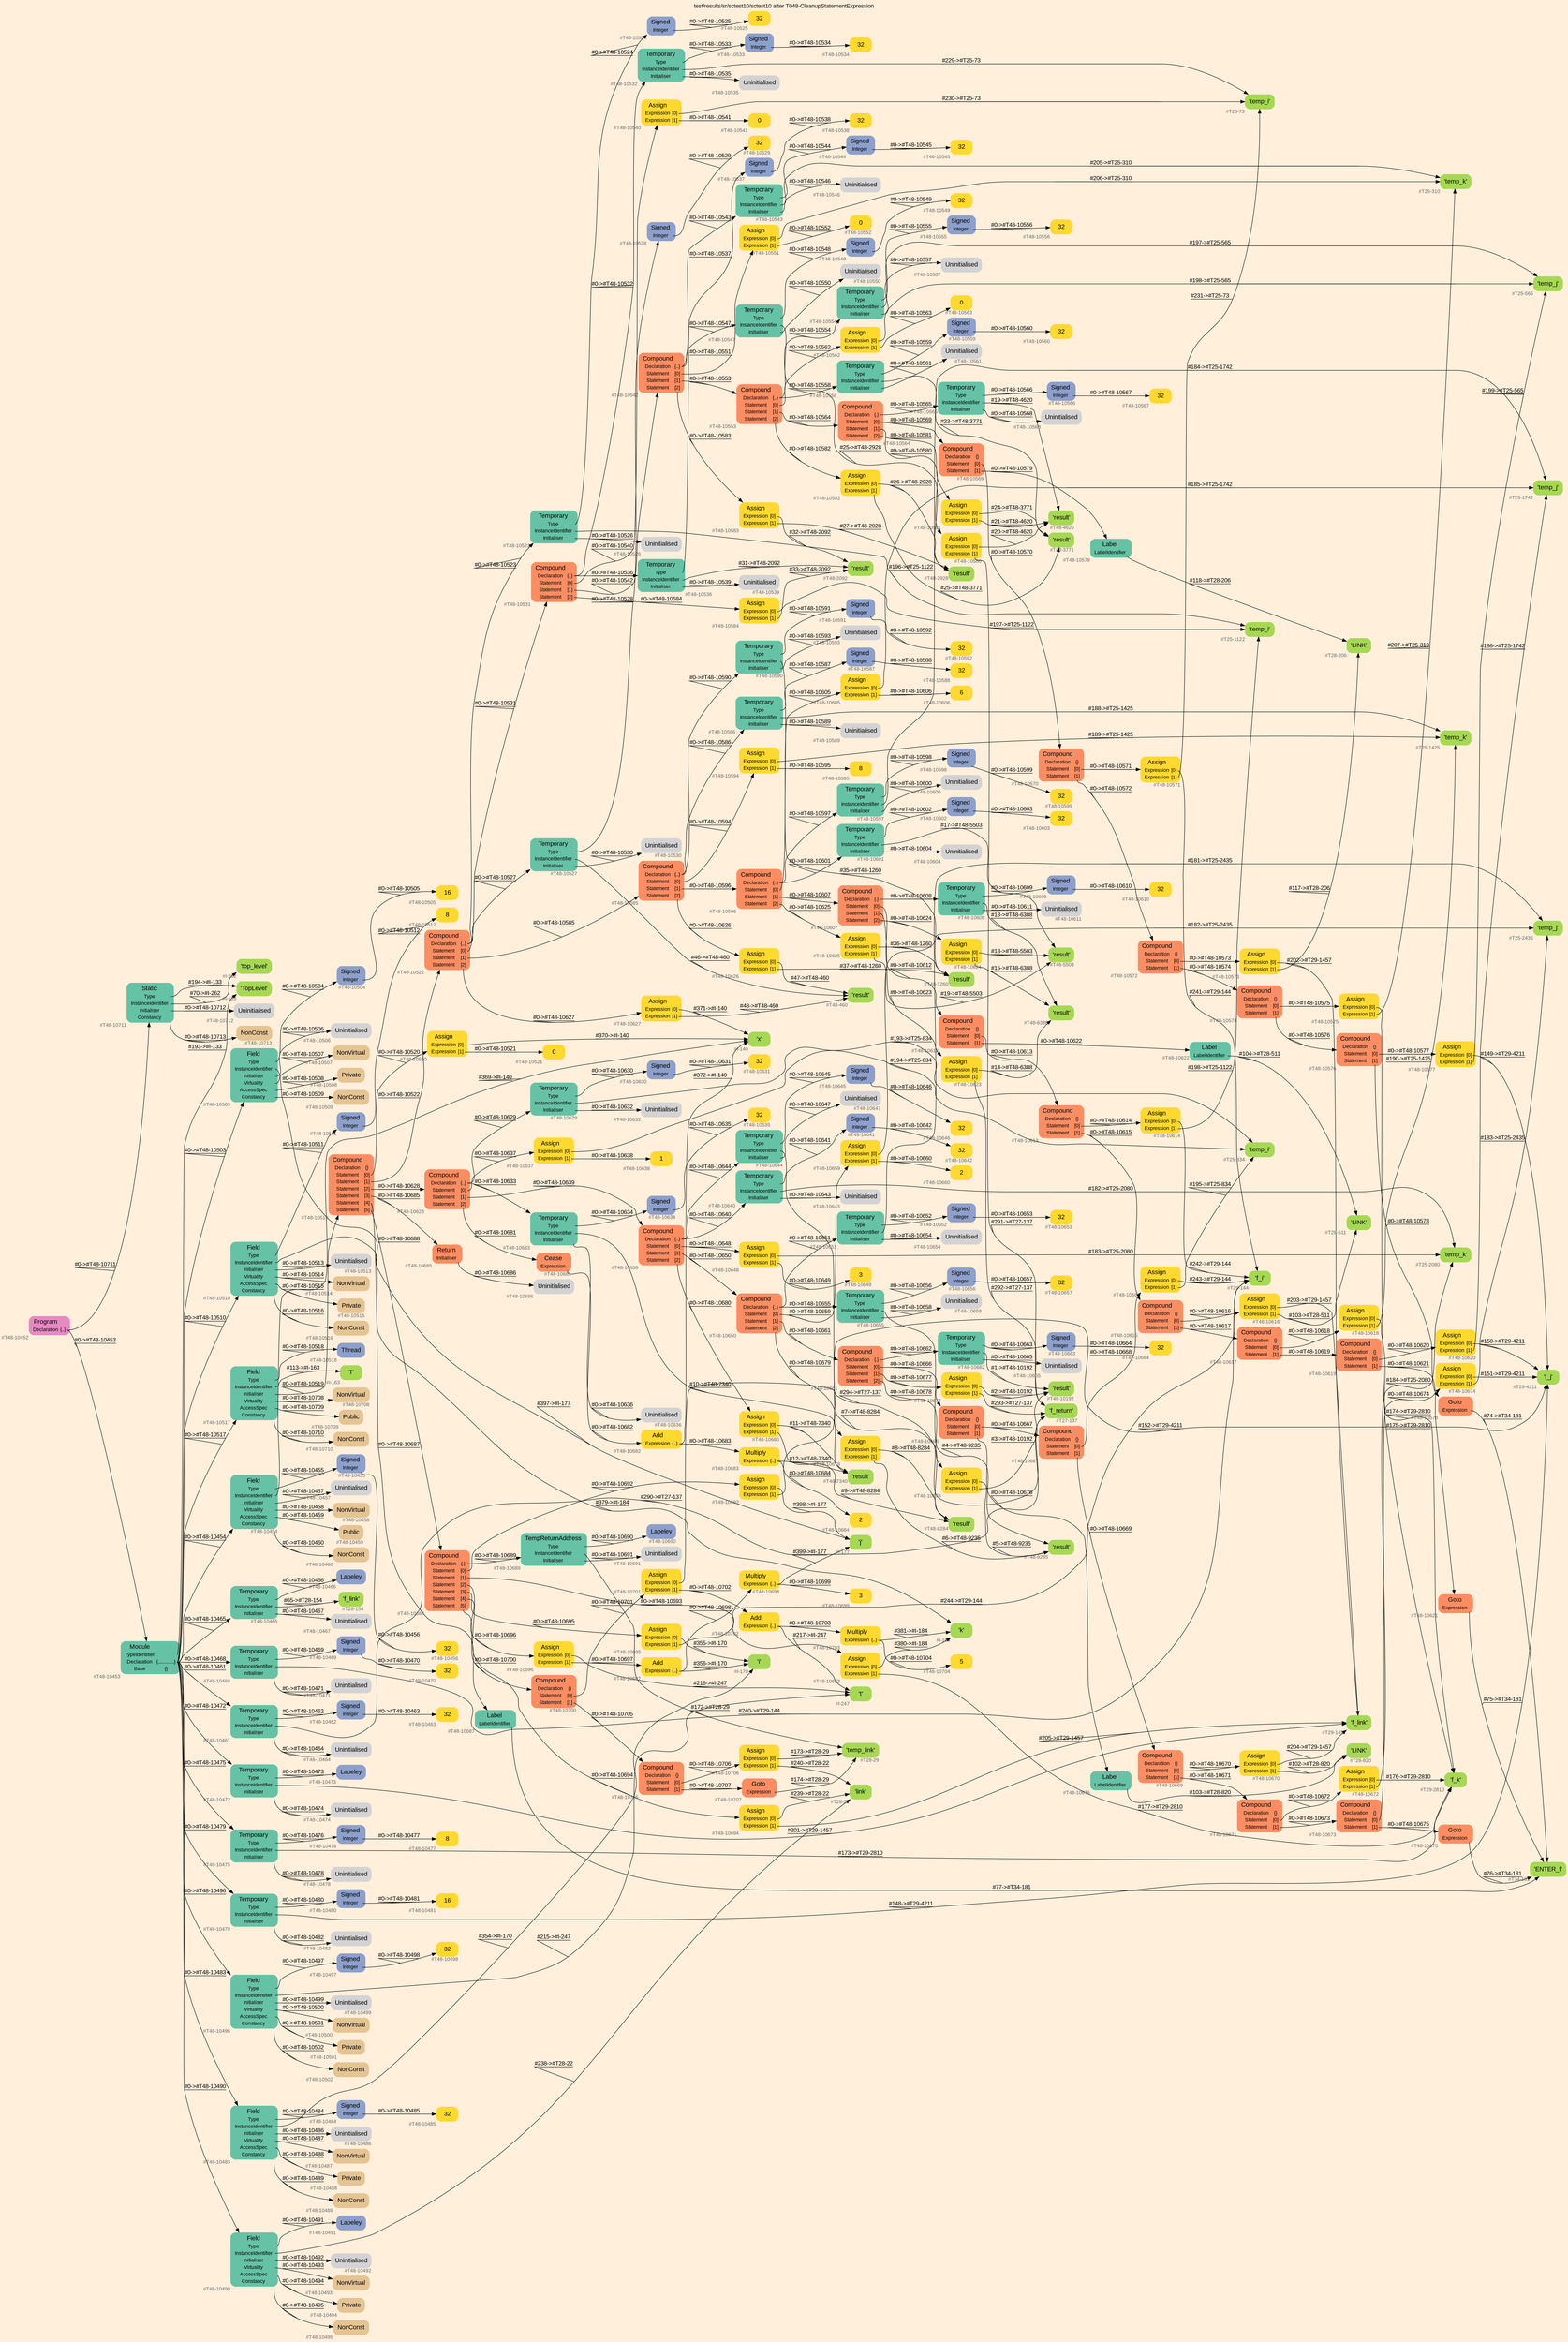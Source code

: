 digraph "test/results/sr/sctest10/sctest10 after T048-CleanupStatementExpression" {
label = "test/results/sr/sctest10/sctest10 after T048-CleanupStatementExpression"
labelloc = t
graph [
    rankdir = "LR"
    ranksep = 0.3
    bgcolor = antiquewhite1
    color = black
    fontcolor = black
    fontname = "Arial"
];
node [
    fontname = "Arial"
];
edge [
    fontname = "Arial"
];

// -------------------- node figure --------------------
// -------- block #T48-10452 ----------
"#T48-10452" [
    fillcolor = "/set28/4"
    xlabel = "#T48-10452"
    fontsize = "12"
    fontcolor = grey40
    shape = "plaintext"
    label = <<TABLE BORDER="0" CELLBORDER="0" CELLSPACING="0">
     <TR><TD><FONT COLOR="black" POINT-SIZE="15">Program</FONT></TD></TR>
     <TR><TD><FONT COLOR="black" POINT-SIZE="12">Declaration</FONT></TD><TD PORT="port0"><FONT COLOR="black" POINT-SIZE="12">{..}</FONT></TD></TR>
    </TABLE>>
    style = "rounded,filled"
];

// -------- block #T48-10453 ----------
"#T48-10453" [
    fillcolor = "/set28/1"
    xlabel = "#T48-10453"
    fontsize = "12"
    fontcolor = grey40
    shape = "plaintext"
    label = <<TABLE BORDER="0" CELLBORDER="0" CELLSPACING="0">
     <TR><TD><FONT COLOR="black" POINT-SIZE="15">Module</FONT></TD></TR>
     <TR><TD><FONT COLOR="black" POINT-SIZE="12">TypeIdentifier</FONT></TD><TD PORT="port0"></TD></TR>
     <TR><TD><FONT COLOR="black" POINT-SIZE="12">Declaration</FONT></TD><TD PORT="port1"><FONT COLOR="black" POINT-SIZE="12">{.............}</FONT></TD></TR>
     <TR><TD><FONT COLOR="black" POINT-SIZE="12">Base</FONT></TD><TD PORT="port2"><FONT COLOR="black" POINT-SIZE="12">{}</FONT></TD></TR>
    </TABLE>>
    style = "rounded,filled"
];

// -------- block #I-133 ----------
"#I-133" [
    fillcolor = "/set28/5"
    xlabel = "#I-133"
    fontsize = "12"
    fontcolor = grey40
    shape = "plaintext"
    label = <<TABLE BORDER="0" CELLBORDER="0" CELLSPACING="0">
     <TR><TD><FONT COLOR="black" POINT-SIZE="15">'TopLevel'</FONT></TD></TR>
    </TABLE>>
    style = "rounded,filled"
];

// -------- block #T48-10454 ----------
"#T48-10454" [
    fillcolor = "/set28/1"
    xlabel = "#T48-10454"
    fontsize = "12"
    fontcolor = grey40
    shape = "plaintext"
    label = <<TABLE BORDER="0" CELLBORDER="0" CELLSPACING="0">
     <TR><TD><FONT COLOR="black" POINT-SIZE="15">Field</FONT></TD></TR>
     <TR><TD><FONT COLOR="black" POINT-SIZE="12">Type</FONT></TD><TD PORT="port0"></TD></TR>
     <TR><TD><FONT COLOR="black" POINT-SIZE="12">InstanceIdentifier</FONT></TD><TD PORT="port1"></TD></TR>
     <TR><TD><FONT COLOR="black" POINT-SIZE="12">Initialiser</FONT></TD><TD PORT="port2"></TD></TR>
     <TR><TD><FONT COLOR="black" POINT-SIZE="12">Virtuality</FONT></TD><TD PORT="port3"></TD></TR>
     <TR><TD><FONT COLOR="black" POINT-SIZE="12">AccessSpec</FONT></TD><TD PORT="port4"></TD></TR>
     <TR><TD><FONT COLOR="black" POINT-SIZE="12">Constancy</FONT></TD><TD PORT="port5"></TD></TR>
    </TABLE>>
    style = "rounded,filled"
];

// -------- block #T48-10455 ----------
"#T48-10455" [
    fillcolor = "/set28/3"
    xlabel = "#T48-10455"
    fontsize = "12"
    fontcolor = grey40
    shape = "plaintext"
    label = <<TABLE BORDER="0" CELLBORDER="0" CELLSPACING="0">
     <TR><TD><FONT COLOR="black" POINT-SIZE="15">Signed</FONT></TD></TR>
     <TR><TD><FONT COLOR="black" POINT-SIZE="12">Integer</FONT></TD><TD PORT="port0"></TD></TR>
    </TABLE>>
    style = "rounded,filled"
];

// -------- block #T48-10456 ----------
"#T48-10456" [
    fillcolor = "/set28/6"
    xlabel = "#T48-10456"
    fontsize = "12"
    fontcolor = grey40
    shape = "plaintext"
    label = <<TABLE BORDER="0" CELLBORDER="0" CELLSPACING="0">
     <TR><TD><FONT COLOR="black" POINT-SIZE="15">32</FONT></TD></TR>
    </TABLE>>
    style = "rounded,filled"
];

// -------- block #I-140 ----------
"#I-140" [
    fillcolor = "/set28/5"
    xlabel = "#I-140"
    fontsize = "12"
    fontcolor = grey40
    shape = "plaintext"
    label = <<TABLE BORDER="0" CELLBORDER="0" CELLSPACING="0">
     <TR><TD><FONT COLOR="black" POINT-SIZE="15">'x'</FONT></TD></TR>
    </TABLE>>
    style = "rounded,filled"
];

// -------- block #T48-10457 ----------
"#T48-10457" [
    xlabel = "#T48-10457"
    fontsize = "12"
    fontcolor = grey40
    shape = "plaintext"
    label = <<TABLE BORDER="0" CELLBORDER="0" CELLSPACING="0">
     <TR><TD><FONT COLOR="black" POINT-SIZE="15">Uninitialised</FONT></TD></TR>
    </TABLE>>
    style = "rounded,filled"
];

// -------- block #T48-10458 ----------
"#T48-10458" [
    fillcolor = "/set28/7"
    xlabel = "#T48-10458"
    fontsize = "12"
    fontcolor = grey40
    shape = "plaintext"
    label = <<TABLE BORDER="0" CELLBORDER="0" CELLSPACING="0">
     <TR><TD><FONT COLOR="black" POINT-SIZE="15">NonVirtual</FONT></TD></TR>
    </TABLE>>
    style = "rounded,filled"
];

// -------- block #T48-10459 ----------
"#T48-10459" [
    fillcolor = "/set28/7"
    xlabel = "#T48-10459"
    fontsize = "12"
    fontcolor = grey40
    shape = "plaintext"
    label = <<TABLE BORDER="0" CELLBORDER="0" CELLSPACING="0">
     <TR><TD><FONT COLOR="black" POINT-SIZE="15">Public</FONT></TD></TR>
    </TABLE>>
    style = "rounded,filled"
];

// -------- block #T48-10460 ----------
"#T48-10460" [
    fillcolor = "/set28/7"
    xlabel = "#T48-10460"
    fontsize = "12"
    fontcolor = grey40
    shape = "plaintext"
    label = <<TABLE BORDER="0" CELLBORDER="0" CELLSPACING="0">
     <TR><TD><FONT COLOR="black" POINT-SIZE="15">NonConst</FONT></TD></TR>
    </TABLE>>
    style = "rounded,filled"
];

// -------- block #T48-10461 ----------
"#T48-10461" [
    fillcolor = "/set28/1"
    xlabel = "#T48-10461"
    fontsize = "12"
    fontcolor = grey40
    shape = "plaintext"
    label = <<TABLE BORDER="0" CELLBORDER="0" CELLSPACING="0">
     <TR><TD><FONT COLOR="black" POINT-SIZE="15">Temporary</FONT></TD></TR>
     <TR><TD><FONT COLOR="black" POINT-SIZE="12">Type</FONT></TD><TD PORT="port0"></TD></TR>
     <TR><TD><FONT COLOR="black" POINT-SIZE="12">InstanceIdentifier</FONT></TD><TD PORT="port1"></TD></TR>
     <TR><TD><FONT COLOR="black" POINT-SIZE="12">Initialiser</FONT></TD><TD PORT="port2"></TD></TR>
    </TABLE>>
    style = "rounded,filled"
];

// -------- block #T48-10462 ----------
"#T48-10462" [
    fillcolor = "/set28/3"
    xlabel = "#T48-10462"
    fontsize = "12"
    fontcolor = grey40
    shape = "plaintext"
    label = <<TABLE BORDER="0" CELLBORDER="0" CELLSPACING="0">
     <TR><TD><FONT COLOR="black" POINT-SIZE="15">Signed</FONT></TD></TR>
     <TR><TD><FONT COLOR="black" POINT-SIZE="12">Integer</FONT></TD><TD PORT="port0"></TD></TR>
    </TABLE>>
    style = "rounded,filled"
];

// -------- block #T48-10463 ----------
"#T48-10463" [
    fillcolor = "/set28/6"
    xlabel = "#T48-10463"
    fontsize = "12"
    fontcolor = grey40
    shape = "plaintext"
    label = <<TABLE BORDER="0" CELLBORDER="0" CELLSPACING="0">
     <TR><TD><FONT COLOR="black" POINT-SIZE="15">32</FONT></TD></TR>
    </TABLE>>
    style = "rounded,filled"
];

// -------- block #T27-137 ----------
"#T27-137" [
    fillcolor = "/set28/5"
    xlabel = "#T27-137"
    fontsize = "12"
    fontcolor = grey40
    shape = "plaintext"
    label = <<TABLE BORDER="0" CELLBORDER="0" CELLSPACING="0">
     <TR><TD><FONT COLOR="black" POINT-SIZE="15">'f_return'</FONT></TD></TR>
    </TABLE>>
    style = "rounded,filled"
];

// -------- block #T48-10464 ----------
"#T48-10464" [
    xlabel = "#T48-10464"
    fontsize = "12"
    fontcolor = grey40
    shape = "plaintext"
    label = <<TABLE BORDER="0" CELLBORDER="0" CELLSPACING="0">
     <TR><TD><FONT COLOR="black" POINT-SIZE="15">Uninitialised</FONT></TD></TR>
    </TABLE>>
    style = "rounded,filled"
];

// -------- block #T48-10465 ----------
"#T48-10465" [
    fillcolor = "/set28/1"
    xlabel = "#T48-10465"
    fontsize = "12"
    fontcolor = grey40
    shape = "plaintext"
    label = <<TABLE BORDER="0" CELLBORDER="0" CELLSPACING="0">
     <TR><TD><FONT COLOR="black" POINT-SIZE="15">Temporary</FONT></TD></TR>
     <TR><TD><FONT COLOR="black" POINT-SIZE="12">Type</FONT></TD><TD PORT="port0"></TD></TR>
     <TR><TD><FONT COLOR="black" POINT-SIZE="12">InstanceIdentifier</FONT></TD><TD PORT="port1"></TD></TR>
     <TR><TD><FONT COLOR="black" POINT-SIZE="12">Initialiser</FONT></TD><TD PORT="port2"></TD></TR>
    </TABLE>>
    style = "rounded,filled"
];

// -------- block #T48-10466 ----------
"#T48-10466" [
    fillcolor = "/set28/3"
    xlabel = "#T48-10466"
    fontsize = "12"
    fontcolor = grey40
    shape = "plaintext"
    label = <<TABLE BORDER="0" CELLBORDER="0" CELLSPACING="0">
     <TR><TD><FONT COLOR="black" POINT-SIZE="15">Labeley</FONT></TD></TR>
    </TABLE>>
    style = "rounded,filled"
];

// -------- block #T28-154 ----------
"#T28-154" [
    fillcolor = "/set28/5"
    xlabel = "#T28-154"
    fontsize = "12"
    fontcolor = grey40
    shape = "plaintext"
    label = <<TABLE BORDER="0" CELLBORDER="0" CELLSPACING="0">
     <TR><TD><FONT COLOR="black" POINT-SIZE="15">'f_link'</FONT></TD></TR>
    </TABLE>>
    style = "rounded,filled"
];

// -------- block #T48-10467 ----------
"#T48-10467" [
    xlabel = "#T48-10467"
    fontsize = "12"
    fontcolor = grey40
    shape = "plaintext"
    label = <<TABLE BORDER="0" CELLBORDER="0" CELLSPACING="0">
     <TR><TD><FONT COLOR="black" POINT-SIZE="15">Uninitialised</FONT></TD></TR>
    </TABLE>>
    style = "rounded,filled"
];

// -------- block #T48-10468 ----------
"#T48-10468" [
    fillcolor = "/set28/1"
    xlabel = "#T48-10468"
    fontsize = "12"
    fontcolor = grey40
    shape = "plaintext"
    label = <<TABLE BORDER="0" CELLBORDER="0" CELLSPACING="0">
     <TR><TD><FONT COLOR="black" POINT-SIZE="15">Temporary</FONT></TD></TR>
     <TR><TD><FONT COLOR="black" POINT-SIZE="12">Type</FONT></TD><TD PORT="port0"></TD></TR>
     <TR><TD><FONT COLOR="black" POINT-SIZE="12">InstanceIdentifier</FONT></TD><TD PORT="port1"></TD></TR>
     <TR><TD><FONT COLOR="black" POINT-SIZE="12">Initialiser</FONT></TD><TD PORT="port2"></TD></TR>
    </TABLE>>
    style = "rounded,filled"
];

// -------- block #T48-10469 ----------
"#T48-10469" [
    fillcolor = "/set28/3"
    xlabel = "#T48-10469"
    fontsize = "12"
    fontcolor = grey40
    shape = "plaintext"
    label = <<TABLE BORDER="0" CELLBORDER="0" CELLSPACING="0">
     <TR><TD><FONT COLOR="black" POINT-SIZE="15">Signed</FONT></TD></TR>
     <TR><TD><FONT COLOR="black" POINT-SIZE="12">Integer</FONT></TD><TD PORT="port0"></TD></TR>
    </TABLE>>
    style = "rounded,filled"
];

// -------- block #T48-10470 ----------
"#T48-10470" [
    fillcolor = "/set28/6"
    xlabel = "#T48-10470"
    fontsize = "12"
    fontcolor = grey40
    shape = "plaintext"
    label = <<TABLE BORDER="0" CELLBORDER="0" CELLSPACING="0">
     <TR><TD><FONT COLOR="black" POINT-SIZE="15">32</FONT></TD></TR>
    </TABLE>>
    style = "rounded,filled"
];

// -------- block #T29-144 ----------
"#T29-144" [
    fillcolor = "/set28/5"
    xlabel = "#T29-144"
    fontsize = "12"
    fontcolor = grey40
    shape = "plaintext"
    label = <<TABLE BORDER="0" CELLBORDER="0" CELLSPACING="0">
     <TR><TD><FONT COLOR="black" POINT-SIZE="15">'f_i'</FONT></TD></TR>
    </TABLE>>
    style = "rounded,filled"
];

// -------- block #T48-10471 ----------
"#T48-10471" [
    xlabel = "#T48-10471"
    fontsize = "12"
    fontcolor = grey40
    shape = "plaintext"
    label = <<TABLE BORDER="0" CELLBORDER="0" CELLSPACING="0">
     <TR><TD><FONT COLOR="black" POINT-SIZE="15">Uninitialised</FONT></TD></TR>
    </TABLE>>
    style = "rounded,filled"
];

// -------- block #T48-10472 ----------
"#T48-10472" [
    fillcolor = "/set28/1"
    xlabel = "#T48-10472"
    fontsize = "12"
    fontcolor = grey40
    shape = "plaintext"
    label = <<TABLE BORDER="0" CELLBORDER="0" CELLSPACING="0">
     <TR><TD><FONT COLOR="black" POINT-SIZE="15">Temporary</FONT></TD></TR>
     <TR><TD><FONT COLOR="black" POINT-SIZE="12">Type</FONT></TD><TD PORT="port0"></TD></TR>
     <TR><TD><FONT COLOR="black" POINT-SIZE="12">InstanceIdentifier</FONT></TD><TD PORT="port1"></TD></TR>
     <TR><TD><FONT COLOR="black" POINT-SIZE="12">Initialiser</FONT></TD><TD PORT="port2"></TD></TR>
    </TABLE>>
    style = "rounded,filled"
];

// -------- block #T48-10473 ----------
"#T48-10473" [
    fillcolor = "/set28/3"
    xlabel = "#T48-10473"
    fontsize = "12"
    fontcolor = grey40
    shape = "plaintext"
    label = <<TABLE BORDER="0" CELLBORDER="0" CELLSPACING="0">
     <TR><TD><FONT COLOR="black" POINT-SIZE="15">Labeley</FONT></TD></TR>
    </TABLE>>
    style = "rounded,filled"
];

// -------- block #T29-1457 ----------
"#T29-1457" [
    fillcolor = "/set28/5"
    xlabel = "#T29-1457"
    fontsize = "12"
    fontcolor = grey40
    shape = "plaintext"
    label = <<TABLE BORDER="0" CELLBORDER="0" CELLSPACING="0">
     <TR><TD><FONT COLOR="black" POINT-SIZE="15">'f_link'</FONT></TD></TR>
    </TABLE>>
    style = "rounded,filled"
];

// -------- block #T48-10474 ----------
"#T48-10474" [
    xlabel = "#T48-10474"
    fontsize = "12"
    fontcolor = grey40
    shape = "plaintext"
    label = <<TABLE BORDER="0" CELLBORDER="0" CELLSPACING="0">
     <TR><TD><FONT COLOR="black" POINT-SIZE="15">Uninitialised</FONT></TD></TR>
    </TABLE>>
    style = "rounded,filled"
];

// -------- block #T48-10475 ----------
"#T48-10475" [
    fillcolor = "/set28/1"
    xlabel = "#T48-10475"
    fontsize = "12"
    fontcolor = grey40
    shape = "plaintext"
    label = <<TABLE BORDER="0" CELLBORDER="0" CELLSPACING="0">
     <TR><TD><FONT COLOR="black" POINT-SIZE="15">Temporary</FONT></TD></TR>
     <TR><TD><FONT COLOR="black" POINT-SIZE="12">Type</FONT></TD><TD PORT="port0"></TD></TR>
     <TR><TD><FONT COLOR="black" POINT-SIZE="12">InstanceIdentifier</FONT></TD><TD PORT="port1"></TD></TR>
     <TR><TD><FONT COLOR="black" POINT-SIZE="12">Initialiser</FONT></TD><TD PORT="port2"></TD></TR>
    </TABLE>>
    style = "rounded,filled"
];

// -------- block #T48-10476 ----------
"#T48-10476" [
    fillcolor = "/set28/3"
    xlabel = "#T48-10476"
    fontsize = "12"
    fontcolor = grey40
    shape = "plaintext"
    label = <<TABLE BORDER="0" CELLBORDER="0" CELLSPACING="0">
     <TR><TD><FONT COLOR="black" POINT-SIZE="15">Signed</FONT></TD></TR>
     <TR><TD><FONT COLOR="black" POINT-SIZE="12">Integer</FONT></TD><TD PORT="port0"></TD></TR>
    </TABLE>>
    style = "rounded,filled"
];

// -------- block #T48-10477 ----------
"#T48-10477" [
    fillcolor = "/set28/6"
    xlabel = "#T48-10477"
    fontsize = "12"
    fontcolor = grey40
    shape = "plaintext"
    label = <<TABLE BORDER="0" CELLBORDER="0" CELLSPACING="0">
     <TR><TD><FONT COLOR="black" POINT-SIZE="15">8</FONT></TD></TR>
    </TABLE>>
    style = "rounded,filled"
];

// -------- block #T29-2810 ----------
"#T29-2810" [
    fillcolor = "/set28/5"
    xlabel = "#T29-2810"
    fontsize = "12"
    fontcolor = grey40
    shape = "plaintext"
    label = <<TABLE BORDER="0" CELLBORDER="0" CELLSPACING="0">
     <TR><TD><FONT COLOR="black" POINT-SIZE="15">'f_k'</FONT></TD></TR>
    </TABLE>>
    style = "rounded,filled"
];

// -------- block #T48-10478 ----------
"#T48-10478" [
    xlabel = "#T48-10478"
    fontsize = "12"
    fontcolor = grey40
    shape = "plaintext"
    label = <<TABLE BORDER="0" CELLBORDER="0" CELLSPACING="0">
     <TR><TD><FONT COLOR="black" POINT-SIZE="15">Uninitialised</FONT></TD></TR>
    </TABLE>>
    style = "rounded,filled"
];

// -------- block #T48-10479 ----------
"#T48-10479" [
    fillcolor = "/set28/1"
    xlabel = "#T48-10479"
    fontsize = "12"
    fontcolor = grey40
    shape = "plaintext"
    label = <<TABLE BORDER="0" CELLBORDER="0" CELLSPACING="0">
     <TR><TD><FONT COLOR="black" POINT-SIZE="15">Temporary</FONT></TD></TR>
     <TR><TD><FONT COLOR="black" POINT-SIZE="12">Type</FONT></TD><TD PORT="port0"></TD></TR>
     <TR><TD><FONT COLOR="black" POINT-SIZE="12">InstanceIdentifier</FONT></TD><TD PORT="port1"></TD></TR>
     <TR><TD><FONT COLOR="black" POINT-SIZE="12">Initialiser</FONT></TD><TD PORT="port2"></TD></TR>
    </TABLE>>
    style = "rounded,filled"
];

// -------- block #T48-10480 ----------
"#T48-10480" [
    fillcolor = "/set28/3"
    xlabel = "#T48-10480"
    fontsize = "12"
    fontcolor = grey40
    shape = "plaintext"
    label = <<TABLE BORDER="0" CELLBORDER="0" CELLSPACING="0">
     <TR><TD><FONT COLOR="black" POINT-SIZE="15">Signed</FONT></TD></TR>
     <TR><TD><FONT COLOR="black" POINT-SIZE="12">Integer</FONT></TD><TD PORT="port0"></TD></TR>
    </TABLE>>
    style = "rounded,filled"
];

// -------- block #T48-10481 ----------
"#T48-10481" [
    fillcolor = "/set28/6"
    xlabel = "#T48-10481"
    fontsize = "12"
    fontcolor = grey40
    shape = "plaintext"
    label = <<TABLE BORDER="0" CELLBORDER="0" CELLSPACING="0">
     <TR><TD><FONT COLOR="black" POINT-SIZE="15">16</FONT></TD></TR>
    </TABLE>>
    style = "rounded,filled"
];

// -------- block #T29-4211 ----------
"#T29-4211" [
    fillcolor = "/set28/5"
    xlabel = "#T29-4211"
    fontsize = "12"
    fontcolor = grey40
    shape = "plaintext"
    label = <<TABLE BORDER="0" CELLBORDER="0" CELLSPACING="0">
     <TR><TD><FONT COLOR="black" POINT-SIZE="15">'f_j'</FONT></TD></TR>
    </TABLE>>
    style = "rounded,filled"
];

// -------- block #T48-10482 ----------
"#T48-10482" [
    xlabel = "#T48-10482"
    fontsize = "12"
    fontcolor = grey40
    shape = "plaintext"
    label = <<TABLE BORDER="0" CELLBORDER="0" CELLSPACING="0">
     <TR><TD><FONT COLOR="black" POINT-SIZE="15">Uninitialised</FONT></TD></TR>
    </TABLE>>
    style = "rounded,filled"
];

// -------- block #T48-10483 ----------
"#T48-10483" [
    fillcolor = "/set28/1"
    xlabel = "#T48-10483"
    fontsize = "12"
    fontcolor = grey40
    shape = "plaintext"
    label = <<TABLE BORDER="0" CELLBORDER="0" CELLSPACING="0">
     <TR><TD><FONT COLOR="black" POINT-SIZE="15">Field</FONT></TD></TR>
     <TR><TD><FONT COLOR="black" POINT-SIZE="12">Type</FONT></TD><TD PORT="port0"></TD></TR>
     <TR><TD><FONT COLOR="black" POINT-SIZE="12">InstanceIdentifier</FONT></TD><TD PORT="port1"></TD></TR>
     <TR><TD><FONT COLOR="black" POINT-SIZE="12">Initialiser</FONT></TD><TD PORT="port2"></TD></TR>
     <TR><TD><FONT COLOR="black" POINT-SIZE="12">Virtuality</FONT></TD><TD PORT="port3"></TD></TR>
     <TR><TD><FONT COLOR="black" POINT-SIZE="12">AccessSpec</FONT></TD><TD PORT="port4"></TD></TR>
     <TR><TD><FONT COLOR="black" POINT-SIZE="12">Constancy</FONT></TD><TD PORT="port5"></TD></TR>
    </TABLE>>
    style = "rounded,filled"
];

// -------- block #T48-10484 ----------
"#T48-10484" [
    fillcolor = "/set28/3"
    xlabel = "#T48-10484"
    fontsize = "12"
    fontcolor = grey40
    shape = "plaintext"
    label = <<TABLE BORDER="0" CELLBORDER="0" CELLSPACING="0">
     <TR><TD><FONT COLOR="black" POINT-SIZE="15">Signed</FONT></TD></TR>
     <TR><TD><FONT COLOR="black" POINT-SIZE="12">Integer</FONT></TD><TD PORT="port0"></TD></TR>
    </TABLE>>
    style = "rounded,filled"
];

// -------- block #T48-10485 ----------
"#T48-10485" [
    fillcolor = "/set28/6"
    xlabel = "#T48-10485"
    fontsize = "12"
    fontcolor = grey40
    shape = "plaintext"
    label = <<TABLE BORDER="0" CELLBORDER="0" CELLSPACING="0">
     <TR><TD><FONT COLOR="black" POINT-SIZE="15">32</FONT></TD></TR>
    </TABLE>>
    style = "rounded,filled"
];

// -------- block #I-170 ----------
"#I-170" [
    fillcolor = "/set28/5"
    xlabel = "#I-170"
    fontsize = "12"
    fontcolor = grey40
    shape = "plaintext"
    label = <<TABLE BORDER="0" CELLBORDER="0" CELLSPACING="0">
     <TR><TD><FONT COLOR="black" POINT-SIZE="15">'i'</FONT></TD></TR>
    </TABLE>>
    style = "rounded,filled"
];

// -------- block #T48-10486 ----------
"#T48-10486" [
    xlabel = "#T48-10486"
    fontsize = "12"
    fontcolor = grey40
    shape = "plaintext"
    label = <<TABLE BORDER="0" CELLBORDER="0" CELLSPACING="0">
     <TR><TD><FONT COLOR="black" POINT-SIZE="15">Uninitialised</FONT></TD></TR>
    </TABLE>>
    style = "rounded,filled"
];

// -------- block #T48-10487 ----------
"#T48-10487" [
    fillcolor = "/set28/7"
    xlabel = "#T48-10487"
    fontsize = "12"
    fontcolor = grey40
    shape = "plaintext"
    label = <<TABLE BORDER="0" CELLBORDER="0" CELLSPACING="0">
     <TR><TD><FONT COLOR="black" POINT-SIZE="15">NonVirtual</FONT></TD></TR>
    </TABLE>>
    style = "rounded,filled"
];

// -------- block #T48-10488 ----------
"#T48-10488" [
    fillcolor = "/set28/7"
    xlabel = "#T48-10488"
    fontsize = "12"
    fontcolor = grey40
    shape = "plaintext"
    label = <<TABLE BORDER="0" CELLBORDER="0" CELLSPACING="0">
     <TR><TD><FONT COLOR="black" POINT-SIZE="15">Private</FONT></TD></TR>
    </TABLE>>
    style = "rounded,filled"
];

// -------- block #T48-10489 ----------
"#T48-10489" [
    fillcolor = "/set28/7"
    xlabel = "#T48-10489"
    fontsize = "12"
    fontcolor = grey40
    shape = "plaintext"
    label = <<TABLE BORDER="0" CELLBORDER="0" CELLSPACING="0">
     <TR><TD><FONT COLOR="black" POINT-SIZE="15">NonConst</FONT></TD></TR>
    </TABLE>>
    style = "rounded,filled"
];

// -------- block #T48-10490 ----------
"#T48-10490" [
    fillcolor = "/set28/1"
    xlabel = "#T48-10490"
    fontsize = "12"
    fontcolor = grey40
    shape = "plaintext"
    label = <<TABLE BORDER="0" CELLBORDER="0" CELLSPACING="0">
     <TR><TD><FONT COLOR="black" POINT-SIZE="15">Field</FONT></TD></TR>
     <TR><TD><FONT COLOR="black" POINT-SIZE="12">Type</FONT></TD><TD PORT="port0"></TD></TR>
     <TR><TD><FONT COLOR="black" POINT-SIZE="12">InstanceIdentifier</FONT></TD><TD PORT="port1"></TD></TR>
     <TR><TD><FONT COLOR="black" POINT-SIZE="12">Initialiser</FONT></TD><TD PORT="port2"></TD></TR>
     <TR><TD><FONT COLOR="black" POINT-SIZE="12">Virtuality</FONT></TD><TD PORT="port3"></TD></TR>
     <TR><TD><FONT COLOR="black" POINT-SIZE="12">AccessSpec</FONT></TD><TD PORT="port4"></TD></TR>
     <TR><TD><FONT COLOR="black" POINT-SIZE="12">Constancy</FONT></TD><TD PORT="port5"></TD></TR>
    </TABLE>>
    style = "rounded,filled"
];

// -------- block #T48-10491 ----------
"#T48-10491" [
    fillcolor = "/set28/3"
    xlabel = "#T48-10491"
    fontsize = "12"
    fontcolor = grey40
    shape = "plaintext"
    label = <<TABLE BORDER="0" CELLBORDER="0" CELLSPACING="0">
     <TR><TD><FONT COLOR="black" POINT-SIZE="15">Labeley</FONT></TD></TR>
    </TABLE>>
    style = "rounded,filled"
];

// -------- block #T28-22 ----------
"#T28-22" [
    fillcolor = "/set28/5"
    xlabel = "#T28-22"
    fontsize = "12"
    fontcolor = grey40
    shape = "plaintext"
    label = <<TABLE BORDER="0" CELLBORDER="0" CELLSPACING="0">
     <TR><TD><FONT COLOR="black" POINT-SIZE="15">'link'</FONT></TD></TR>
    </TABLE>>
    style = "rounded,filled"
];

// -------- block #T48-10492 ----------
"#T48-10492" [
    xlabel = "#T48-10492"
    fontsize = "12"
    fontcolor = grey40
    shape = "plaintext"
    label = <<TABLE BORDER="0" CELLBORDER="0" CELLSPACING="0">
     <TR><TD><FONT COLOR="black" POINT-SIZE="15">Uninitialised</FONT></TD></TR>
    </TABLE>>
    style = "rounded,filled"
];

// -------- block #T48-10493 ----------
"#T48-10493" [
    fillcolor = "/set28/7"
    xlabel = "#T48-10493"
    fontsize = "12"
    fontcolor = grey40
    shape = "plaintext"
    label = <<TABLE BORDER="0" CELLBORDER="0" CELLSPACING="0">
     <TR><TD><FONT COLOR="black" POINT-SIZE="15">NonVirtual</FONT></TD></TR>
    </TABLE>>
    style = "rounded,filled"
];

// -------- block #T48-10494 ----------
"#T48-10494" [
    fillcolor = "/set28/7"
    xlabel = "#T48-10494"
    fontsize = "12"
    fontcolor = grey40
    shape = "plaintext"
    label = <<TABLE BORDER="0" CELLBORDER="0" CELLSPACING="0">
     <TR><TD><FONT COLOR="black" POINT-SIZE="15">Private</FONT></TD></TR>
    </TABLE>>
    style = "rounded,filled"
];

// -------- block #T48-10495 ----------
"#T48-10495" [
    fillcolor = "/set28/7"
    xlabel = "#T48-10495"
    fontsize = "12"
    fontcolor = grey40
    shape = "plaintext"
    label = <<TABLE BORDER="0" CELLBORDER="0" CELLSPACING="0">
     <TR><TD><FONT COLOR="black" POINT-SIZE="15">NonConst</FONT></TD></TR>
    </TABLE>>
    style = "rounded,filled"
];

// -------- block #T48-10496 ----------
"#T48-10496" [
    fillcolor = "/set28/1"
    xlabel = "#T48-10496"
    fontsize = "12"
    fontcolor = grey40
    shape = "plaintext"
    label = <<TABLE BORDER="0" CELLBORDER="0" CELLSPACING="0">
     <TR><TD><FONT COLOR="black" POINT-SIZE="15">Field</FONT></TD></TR>
     <TR><TD><FONT COLOR="black" POINT-SIZE="12">Type</FONT></TD><TD PORT="port0"></TD></TR>
     <TR><TD><FONT COLOR="black" POINT-SIZE="12">InstanceIdentifier</FONT></TD><TD PORT="port1"></TD></TR>
     <TR><TD><FONT COLOR="black" POINT-SIZE="12">Initialiser</FONT></TD><TD PORT="port2"></TD></TR>
     <TR><TD><FONT COLOR="black" POINT-SIZE="12">Virtuality</FONT></TD><TD PORT="port3"></TD></TR>
     <TR><TD><FONT COLOR="black" POINT-SIZE="12">AccessSpec</FONT></TD><TD PORT="port4"></TD></TR>
     <TR><TD><FONT COLOR="black" POINT-SIZE="12">Constancy</FONT></TD><TD PORT="port5"></TD></TR>
    </TABLE>>
    style = "rounded,filled"
];

// -------- block #T48-10497 ----------
"#T48-10497" [
    fillcolor = "/set28/3"
    xlabel = "#T48-10497"
    fontsize = "12"
    fontcolor = grey40
    shape = "plaintext"
    label = <<TABLE BORDER="0" CELLBORDER="0" CELLSPACING="0">
     <TR><TD><FONT COLOR="black" POINT-SIZE="15">Signed</FONT></TD></TR>
     <TR><TD><FONT COLOR="black" POINT-SIZE="12">Integer</FONT></TD><TD PORT="port0"></TD></TR>
    </TABLE>>
    style = "rounded,filled"
];

// -------- block #T48-10498 ----------
"#T48-10498" [
    fillcolor = "/set28/6"
    xlabel = "#T48-10498"
    fontsize = "12"
    fontcolor = grey40
    shape = "plaintext"
    label = <<TABLE BORDER="0" CELLBORDER="0" CELLSPACING="0">
     <TR><TD><FONT COLOR="black" POINT-SIZE="15">32</FONT></TD></TR>
    </TABLE>>
    style = "rounded,filled"
];

// -------- block #I-247 ----------
"#I-247" [
    fillcolor = "/set28/5"
    xlabel = "#I-247"
    fontsize = "12"
    fontcolor = grey40
    shape = "plaintext"
    label = <<TABLE BORDER="0" CELLBORDER="0" CELLSPACING="0">
     <TR><TD><FONT COLOR="black" POINT-SIZE="15">'t'</FONT></TD></TR>
    </TABLE>>
    style = "rounded,filled"
];

// -------- block #T48-10499 ----------
"#T48-10499" [
    xlabel = "#T48-10499"
    fontsize = "12"
    fontcolor = grey40
    shape = "plaintext"
    label = <<TABLE BORDER="0" CELLBORDER="0" CELLSPACING="0">
     <TR><TD><FONT COLOR="black" POINT-SIZE="15">Uninitialised</FONT></TD></TR>
    </TABLE>>
    style = "rounded,filled"
];

// -------- block #T48-10500 ----------
"#T48-10500" [
    fillcolor = "/set28/7"
    xlabel = "#T48-10500"
    fontsize = "12"
    fontcolor = grey40
    shape = "plaintext"
    label = <<TABLE BORDER="0" CELLBORDER="0" CELLSPACING="0">
     <TR><TD><FONT COLOR="black" POINT-SIZE="15">NonVirtual</FONT></TD></TR>
    </TABLE>>
    style = "rounded,filled"
];

// -------- block #T48-10501 ----------
"#T48-10501" [
    fillcolor = "/set28/7"
    xlabel = "#T48-10501"
    fontsize = "12"
    fontcolor = grey40
    shape = "plaintext"
    label = <<TABLE BORDER="0" CELLBORDER="0" CELLSPACING="0">
     <TR><TD><FONT COLOR="black" POINT-SIZE="15">Private</FONT></TD></TR>
    </TABLE>>
    style = "rounded,filled"
];

// -------- block #T48-10502 ----------
"#T48-10502" [
    fillcolor = "/set28/7"
    xlabel = "#T48-10502"
    fontsize = "12"
    fontcolor = grey40
    shape = "plaintext"
    label = <<TABLE BORDER="0" CELLBORDER="0" CELLSPACING="0">
     <TR><TD><FONT COLOR="black" POINT-SIZE="15">NonConst</FONT></TD></TR>
    </TABLE>>
    style = "rounded,filled"
];

// -------- block #T48-10503 ----------
"#T48-10503" [
    fillcolor = "/set28/1"
    xlabel = "#T48-10503"
    fontsize = "12"
    fontcolor = grey40
    shape = "plaintext"
    label = <<TABLE BORDER="0" CELLBORDER="0" CELLSPACING="0">
     <TR><TD><FONT COLOR="black" POINT-SIZE="15">Field</FONT></TD></TR>
     <TR><TD><FONT COLOR="black" POINT-SIZE="12">Type</FONT></TD><TD PORT="port0"></TD></TR>
     <TR><TD><FONT COLOR="black" POINT-SIZE="12">InstanceIdentifier</FONT></TD><TD PORT="port1"></TD></TR>
     <TR><TD><FONT COLOR="black" POINT-SIZE="12">Initialiser</FONT></TD><TD PORT="port2"></TD></TR>
     <TR><TD><FONT COLOR="black" POINT-SIZE="12">Virtuality</FONT></TD><TD PORT="port3"></TD></TR>
     <TR><TD><FONT COLOR="black" POINT-SIZE="12">AccessSpec</FONT></TD><TD PORT="port4"></TD></TR>
     <TR><TD><FONT COLOR="black" POINT-SIZE="12">Constancy</FONT></TD><TD PORT="port5"></TD></TR>
    </TABLE>>
    style = "rounded,filled"
];

// -------- block #T48-10504 ----------
"#T48-10504" [
    fillcolor = "/set28/3"
    xlabel = "#T48-10504"
    fontsize = "12"
    fontcolor = grey40
    shape = "plaintext"
    label = <<TABLE BORDER="0" CELLBORDER="0" CELLSPACING="0">
     <TR><TD><FONT COLOR="black" POINT-SIZE="15">Signed</FONT></TD></TR>
     <TR><TD><FONT COLOR="black" POINT-SIZE="12">Integer</FONT></TD><TD PORT="port0"></TD></TR>
    </TABLE>>
    style = "rounded,filled"
];

// -------- block #T48-10505 ----------
"#T48-10505" [
    fillcolor = "/set28/6"
    xlabel = "#T48-10505"
    fontsize = "12"
    fontcolor = grey40
    shape = "plaintext"
    label = <<TABLE BORDER="0" CELLBORDER="0" CELLSPACING="0">
     <TR><TD><FONT COLOR="black" POINT-SIZE="15">16</FONT></TD></TR>
    </TABLE>>
    style = "rounded,filled"
];

// -------- block #I-177 ----------
"#I-177" [
    fillcolor = "/set28/5"
    xlabel = "#I-177"
    fontsize = "12"
    fontcolor = grey40
    shape = "plaintext"
    label = <<TABLE BORDER="0" CELLBORDER="0" CELLSPACING="0">
     <TR><TD><FONT COLOR="black" POINT-SIZE="15">'j'</FONT></TD></TR>
    </TABLE>>
    style = "rounded,filled"
];

// -------- block #T48-10506 ----------
"#T48-10506" [
    xlabel = "#T48-10506"
    fontsize = "12"
    fontcolor = grey40
    shape = "plaintext"
    label = <<TABLE BORDER="0" CELLBORDER="0" CELLSPACING="0">
     <TR><TD><FONT COLOR="black" POINT-SIZE="15">Uninitialised</FONT></TD></TR>
    </TABLE>>
    style = "rounded,filled"
];

// -------- block #T48-10507 ----------
"#T48-10507" [
    fillcolor = "/set28/7"
    xlabel = "#T48-10507"
    fontsize = "12"
    fontcolor = grey40
    shape = "plaintext"
    label = <<TABLE BORDER="0" CELLBORDER="0" CELLSPACING="0">
     <TR><TD><FONT COLOR="black" POINT-SIZE="15">NonVirtual</FONT></TD></TR>
    </TABLE>>
    style = "rounded,filled"
];

// -------- block #T48-10508 ----------
"#T48-10508" [
    fillcolor = "/set28/7"
    xlabel = "#T48-10508"
    fontsize = "12"
    fontcolor = grey40
    shape = "plaintext"
    label = <<TABLE BORDER="0" CELLBORDER="0" CELLSPACING="0">
     <TR><TD><FONT COLOR="black" POINT-SIZE="15">Private</FONT></TD></TR>
    </TABLE>>
    style = "rounded,filled"
];

// -------- block #T48-10509 ----------
"#T48-10509" [
    fillcolor = "/set28/7"
    xlabel = "#T48-10509"
    fontsize = "12"
    fontcolor = grey40
    shape = "plaintext"
    label = <<TABLE BORDER="0" CELLBORDER="0" CELLSPACING="0">
     <TR><TD><FONT COLOR="black" POINT-SIZE="15">NonConst</FONT></TD></TR>
    </TABLE>>
    style = "rounded,filled"
];

// -------- block #T48-10510 ----------
"#T48-10510" [
    fillcolor = "/set28/1"
    xlabel = "#T48-10510"
    fontsize = "12"
    fontcolor = grey40
    shape = "plaintext"
    label = <<TABLE BORDER="0" CELLBORDER="0" CELLSPACING="0">
     <TR><TD><FONT COLOR="black" POINT-SIZE="15">Field</FONT></TD></TR>
     <TR><TD><FONT COLOR="black" POINT-SIZE="12">Type</FONT></TD><TD PORT="port0"></TD></TR>
     <TR><TD><FONT COLOR="black" POINT-SIZE="12">InstanceIdentifier</FONT></TD><TD PORT="port1"></TD></TR>
     <TR><TD><FONT COLOR="black" POINT-SIZE="12">Initialiser</FONT></TD><TD PORT="port2"></TD></TR>
     <TR><TD><FONT COLOR="black" POINT-SIZE="12">Virtuality</FONT></TD><TD PORT="port3"></TD></TR>
     <TR><TD><FONT COLOR="black" POINT-SIZE="12">AccessSpec</FONT></TD><TD PORT="port4"></TD></TR>
     <TR><TD><FONT COLOR="black" POINT-SIZE="12">Constancy</FONT></TD><TD PORT="port5"></TD></TR>
    </TABLE>>
    style = "rounded,filled"
];

// -------- block #T48-10511 ----------
"#T48-10511" [
    fillcolor = "/set28/3"
    xlabel = "#T48-10511"
    fontsize = "12"
    fontcolor = grey40
    shape = "plaintext"
    label = <<TABLE BORDER="0" CELLBORDER="0" CELLSPACING="0">
     <TR><TD><FONT COLOR="black" POINT-SIZE="15">Signed</FONT></TD></TR>
     <TR><TD><FONT COLOR="black" POINT-SIZE="12">Integer</FONT></TD><TD PORT="port0"></TD></TR>
    </TABLE>>
    style = "rounded,filled"
];

// -------- block #T48-10512 ----------
"#T48-10512" [
    fillcolor = "/set28/6"
    xlabel = "#T48-10512"
    fontsize = "12"
    fontcolor = grey40
    shape = "plaintext"
    label = <<TABLE BORDER="0" CELLBORDER="0" CELLSPACING="0">
     <TR><TD><FONT COLOR="black" POINT-SIZE="15">8</FONT></TD></TR>
    </TABLE>>
    style = "rounded,filled"
];

// -------- block #I-184 ----------
"#I-184" [
    fillcolor = "/set28/5"
    xlabel = "#I-184"
    fontsize = "12"
    fontcolor = grey40
    shape = "plaintext"
    label = <<TABLE BORDER="0" CELLBORDER="0" CELLSPACING="0">
     <TR><TD><FONT COLOR="black" POINT-SIZE="15">'k'</FONT></TD></TR>
    </TABLE>>
    style = "rounded,filled"
];

// -------- block #T48-10513 ----------
"#T48-10513" [
    xlabel = "#T48-10513"
    fontsize = "12"
    fontcolor = grey40
    shape = "plaintext"
    label = <<TABLE BORDER="0" CELLBORDER="0" CELLSPACING="0">
     <TR><TD><FONT COLOR="black" POINT-SIZE="15">Uninitialised</FONT></TD></TR>
    </TABLE>>
    style = "rounded,filled"
];

// -------- block #T48-10514 ----------
"#T48-10514" [
    fillcolor = "/set28/7"
    xlabel = "#T48-10514"
    fontsize = "12"
    fontcolor = grey40
    shape = "plaintext"
    label = <<TABLE BORDER="0" CELLBORDER="0" CELLSPACING="0">
     <TR><TD><FONT COLOR="black" POINT-SIZE="15">NonVirtual</FONT></TD></TR>
    </TABLE>>
    style = "rounded,filled"
];

// -------- block #T48-10515 ----------
"#T48-10515" [
    fillcolor = "/set28/7"
    xlabel = "#T48-10515"
    fontsize = "12"
    fontcolor = grey40
    shape = "plaintext"
    label = <<TABLE BORDER="0" CELLBORDER="0" CELLSPACING="0">
     <TR><TD><FONT COLOR="black" POINT-SIZE="15">Private</FONT></TD></TR>
    </TABLE>>
    style = "rounded,filled"
];

// -------- block #T48-10516 ----------
"#T48-10516" [
    fillcolor = "/set28/7"
    xlabel = "#T48-10516"
    fontsize = "12"
    fontcolor = grey40
    shape = "plaintext"
    label = <<TABLE BORDER="0" CELLBORDER="0" CELLSPACING="0">
     <TR><TD><FONT COLOR="black" POINT-SIZE="15">NonConst</FONT></TD></TR>
    </TABLE>>
    style = "rounded,filled"
];

// -------- block #T48-10517 ----------
"#T48-10517" [
    fillcolor = "/set28/1"
    xlabel = "#T48-10517"
    fontsize = "12"
    fontcolor = grey40
    shape = "plaintext"
    label = <<TABLE BORDER="0" CELLBORDER="0" CELLSPACING="0">
     <TR><TD><FONT COLOR="black" POINT-SIZE="15">Field</FONT></TD></TR>
     <TR><TD><FONT COLOR="black" POINT-SIZE="12">Type</FONT></TD><TD PORT="port0"></TD></TR>
     <TR><TD><FONT COLOR="black" POINT-SIZE="12">InstanceIdentifier</FONT></TD><TD PORT="port1"></TD></TR>
     <TR><TD><FONT COLOR="black" POINT-SIZE="12">Initialiser</FONT></TD><TD PORT="port2"></TD></TR>
     <TR><TD><FONT COLOR="black" POINT-SIZE="12">Virtuality</FONT></TD><TD PORT="port3"></TD></TR>
     <TR><TD><FONT COLOR="black" POINT-SIZE="12">AccessSpec</FONT></TD><TD PORT="port4"></TD></TR>
     <TR><TD><FONT COLOR="black" POINT-SIZE="12">Constancy</FONT></TD><TD PORT="port5"></TD></TR>
    </TABLE>>
    style = "rounded,filled"
];

// -------- block #T48-10518 ----------
"#T48-10518" [
    fillcolor = "/set28/3"
    xlabel = "#T48-10518"
    fontsize = "12"
    fontcolor = grey40
    shape = "plaintext"
    label = <<TABLE BORDER="0" CELLBORDER="0" CELLSPACING="0">
     <TR><TD><FONT COLOR="black" POINT-SIZE="15">Thread</FONT></TD></TR>
    </TABLE>>
    style = "rounded,filled"
];

// -------- block #I-163 ----------
"#I-163" [
    fillcolor = "/set28/5"
    xlabel = "#I-163"
    fontsize = "12"
    fontcolor = grey40
    shape = "plaintext"
    label = <<TABLE BORDER="0" CELLBORDER="0" CELLSPACING="0">
     <TR><TD><FONT COLOR="black" POINT-SIZE="15">'T'</FONT></TD></TR>
    </TABLE>>
    style = "rounded,filled"
];

// -------- block #T48-10519 ----------
"#T48-10519" [
    fillcolor = "/set28/2"
    xlabel = "#T48-10519"
    fontsize = "12"
    fontcolor = grey40
    shape = "plaintext"
    label = <<TABLE BORDER="0" CELLBORDER="0" CELLSPACING="0">
     <TR><TD><FONT COLOR="black" POINT-SIZE="15">Compound</FONT></TD></TR>
     <TR><TD><FONT COLOR="black" POINT-SIZE="12">Declaration</FONT></TD><TD PORT="port0"><FONT COLOR="black" POINT-SIZE="12">{}</FONT></TD></TR>
     <TR><TD><FONT COLOR="black" POINT-SIZE="12">Statement</FONT></TD><TD PORT="port1"><FONT COLOR="black" POINT-SIZE="12">[0]</FONT></TD></TR>
     <TR><TD><FONT COLOR="black" POINT-SIZE="12">Statement</FONT></TD><TD PORT="port2"><FONT COLOR="black" POINT-SIZE="12">[1]</FONT></TD></TR>
     <TR><TD><FONT COLOR="black" POINT-SIZE="12">Statement</FONT></TD><TD PORT="port3"><FONT COLOR="black" POINT-SIZE="12">[2]</FONT></TD></TR>
     <TR><TD><FONT COLOR="black" POINT-SIZE="12">Statement</FONT></TD><TD PORT="port4"><FONT COLOR="black" POINT-SIZE="12">[3]</FONT></TD></TR>
     <TR><TD><FONT COLOR="black" POINT-SIZE="12">Statement</FONT></TD><TD PORT="port5"><FONT COLOR="black" POINT-SIZE="12">[4]</FONT></TD></TR>
     <TR><TD><FONT COLOR="black" POINT-SIZE="12">Statement</FONT></TD><TD PORT="port6"><FONT COLOR="black" POINT-SIZE="12">[5]</FONT></TD></TR>
    </TABLE>>
    style = "rounded,filled"
];

// -------- block #T48-10520 ----------
"#T48-10520" [
    fillcolor = "/set28/6"
    xlabel = "#T48-10520"
    fontsize = "12"
    fontcolor = grey40
    shape = "plaintext"
    label = <<TABLE BORDER="0" CELLBORDER="0" CELLSPACING="0">
     <TR><TD><FONT COLOR="black" POINT-SIZE="15">Assign</FONT></TD></TR>
     <TR><TD><FONT COLOR="black" POINT-SIZE="12">Expression</FONT></TD><TD PORT="port0"><FONT COLOR="black" POINT-SIZE="12">[0]</FONT></TD></TR>
     <TR><TD><FONT COLOR="black" POINT-SIZE="12">Expression</FONT></TD><TD PORT="port1"><FONT COLOR="black" POINT-SIZE="12">[1]</FONT></TD></TR>
    </TABLE>>
    style = "rounded,filled"
];

// -------- block #T48-10521 ----------
"#T48-10521" [
    fillcolor = "/set28/6"
    xlabel = "#T48-10521"
    fontsize = "12"
    fontcolor = grey40
    shape = "plaintext"
    label = <<TABLE BORDER="0" CELLBORDER="0" CELLSPACING="0">
     <TR><TD><FONT COLOR="black" POINT-SIZE="15">0</FONT></TD></TR>
    </TABLE>>
    style = "rounded,filled"
];

// -------- block #T48-10522 ----------
"#T48-10522" [
    fillcolor = "/set28/2"
    xlabel = "#T48-10522"
    fontsize = "12"
    fontcolor = grey40
    shape = "plaintext"
    label = <<TABLE BORDER="0" CELLBORDER="0" CELLSPACING="0">
     <TR><TD><FONT COLOR="black" POINT-SIZE="15">Compound</FONT></TD></TR>
     <TR><TD><FONT COLOR="black" POINT-SIZE="12">Declaration</FONT></TD><TD PORT="port0"><FONT COLOR="black" POINT-SIZE="12">{..}</FONT></TD></TR>
     <TR><TD><FONT COLOR="black" POINT-SIZE="12">Statement</FONT></TD><TD PORT="port1"><FONT COLOR="black" POINT-SIZE="12">[0]</FONT></TD></TR>
     <TR><TD><FONT COLOR="black" POINT-SIZE="12">Statement</FONT></TD><TD PORT="port2"><FONT COLOR="black" POINT-SIZE="12">[1]</FONT></TD></TR>
     <TR><TD><FONT COLOR="black" POINT-SIZE="12">Statement</FONT></TD><TD PORT="port3"><FONT COLOR="black" POINT-SIZE="12">[2]</FONT></TD></TR>
    </TABLE>>
    style = "rounded,filled"
];

// -------- block #T48-10523 ----------
"#T48-10523" [
    fillcolor = "/set28/1"
    xlabel = "#T48-10523"
    fontsize = "12"
    fontcolor = grey40
    shape = "plaintext"
    label = <<TABLE BORDER="0" CELLBORDER="0" CELLSPACING="0">
     <TR><TD><FONT COLOR="black" POINT-SIZE="15">Temporary</FONT></TD></TR>
     <TR><TD><FONT COLOR="black" POINT-SIZE="12">Type</FONT></TD><TD PORT="port0"></TD></TR>
     <TR><TD><FONT COLOR="black" POINT-SIZE="12">InstanceIdentifier</FONT></TD><TD PORT="port1"></TD></TR>
     <TR><TD><FONT COLOR="black" POINT-SIZE="12">Initialiser</FONT></TD><TD PORT="port2"></TD></TR>
    </TABLE>>
    style = "rounded,filled"
];

// -------- block #T48-10524 ----------
"#T48-10524" [
    fillcolor = "/set28/3"
    xlabel = "#T48-10524"
    fontsize = "12"
    fontcolor = grey40
    shape = "plaintext"
    label = <<TABLE BORDER="0" CELLBORDER="0" CELLSPACING="0">
     <TR><TD><FONT COLOR="black" POINT-SIZE="15">Signed</FONT></TD></TR>
     <TR><TD><FONT COLOR="black" POINT-SIZE="12">Integer</FONT></TD><TD PORT="port0"></TD></TR>
    </TABLE>>
    style = "rounded,filled"
];

// -------- block #T48-10525 ----------
"#T48-10525" [
    fillcolor = "/set28/6"
    xlabel = "#T48-10525"
    fontsize = "12"
    fontcolor = grey40
    shape = "plaintext"
    label = <<TABLE BORDER="0" CELLBORDER="0" CELLSPACING="0">
     <TR><TD><FONT COLOR="black" POINT-SIZE="15">32</FONT></TD></TR>
    </TABLE>>
    style = "rounded,filled"
];

// -------- block #T25-1122 ----------
"#T25-1122" [
    fillcolor = "/set28/5"
    xlabel = "#T25-1122"
    fontsize = "12"
    fontcolor = grey40
    shape = "plaintext"
    label = <<TABLE BORDER="0" CELLBORDER="0" CELLSPACING="0">
     <TR><TD><FONT COLOR="black" POINT-SIZE="15">'temp_i'</FONT></TD></TR>
    </TABLE>>
    style = "rounded,filled"
];

// -------- block #T48-10526 ----------
"#T48-10526" [
    xlabel = "#T48-10526"
    fontsize = "12"
    fontcolor = grey40
    shape = "plaintext"
    label = <<TABLE BORDER="0" CELLBORDER="0" CELLSPACING="0">
     <TR><TD><FONT COLOR="black" POINT-SIZE="15">Uninitialised</FONT></TD></TR>
    </TABLE>>
    style = "rounded,filled"
];

// -------- block #T48-10527 ----------
"#T48-10527" [
    fillcolor = "/set28/1"
    xlabel = "#T48-10527"
    fontsize = "12"
    fontcolor = grey40
    shape = "plaintext"
    label = <<TABLE BORDER="0" CELLBORDER="0" CELLSPACING="0">
     <TR><TD><FONT COLOR="black" POINT-SIZE="15">Temporary</FONT></TD></TR>
     <TR><TD><FONT COLOR="black" POINT-SIZE="12">Type</FONT></TD><TD PORT="port0"></TD></TR>
     <TR><TD><FONT COLOR="black" POINT-SIZE="12">InstanceIdentifier</FONT></TD><TD PORT="port1"></TD></TR>
     <TR><TD><FONT COLOR="black" POINT-SIZE="12">Initialiser</FONT></TD><TD PORT="port2"></TD></TR>
    </TABLE>>
    style = "rounded,filled"
];

// -------- block #T48-10528 ----------
"#T48-10528" [
    fillcolor = "/set28/3"
    xlabel = "#T48-10528"
    fontsize = "12"
    fontcolor = grey40
    shape = "plaintext"
    label = <<TABLE BORDER="0" CELLBORDER="0" CELLSPACING="0">
     <TR><TD><FONT COLOR="black" POINT-SIZE="15">Signed</FONT></TD></TR>
     <TR><TD><FONT COLOR="black" POINT-SIZE="12">Integer</FONT></TD><TD PORT="port0"></TD></TR>
    </TABLE>>
    style = "rounded,filled"
];

// -------- block #T48-10529 ----------
"#T48-10529" [
    fillcolor = "/set28/6"
    xlabel = "#T48-10529"
    fontsize = "12"
    fontcolor = grey40
    shape = "plaintext"
    label = <<TABLE BORDER="0" CELLBORDER="0" CELLSPACING="0">
     <TR><TD><FONT COLOR="black" POINT-SIZE="15">32</FONT></TD></TR>
    </TABLE>>
    style = "rounded,filled"
];

// -------- block #T48-460 ----------
"#T48-460" [
    fillcolor = "/set28/5"
    xlabel = "#T48-460"
    fontsize = "12"
    fontcolor = grey40
    shape = "plaintext"
    label = <<TABLE BORDER="0" CELLBORDER="0" CELLSPACING="0">
     <TR><TD><FONT COLOR="black" POINT-SIZE="15">'result'</FONT></TD></TR>
    </TABLE>>
    style = "rounded,filled"
];

// -------- block #T48-10530 ----------
"#T48-10530" [
    xlabel = "#T48-10530"
    fontsize = "12"
    fontcolor = grey40
    shape = "plaintext"
    label = <<TABLE BORDER="0" CELLBORDER="0" CELLSPACING="0">
     <TR><TD><FONT COLOR="black" POINT-SIZE="15">Uninitialised</FONT></TD></TR>
    </TABLE>>
    style = "rounded,filled"
];

// -------- block #T48-10531 ----------
"#T48-10531" [
    fillcolor = "/set28/2"
    xlabel = "#T48-10531"
    fontsize = "12"
    fontcolor = grey40
    shape = "plaintext"
    label = <<TABLE BORDER="0" CELLBORDER="0" CELLSPACING="0">
     <TR><TD><FONT COLOR="black" POINT-SIZE="15">Compound</FONT></TD></TR>
     <TR><TD><FONT COLOR="black" POINT-SIZE="12">Declaration</FONT></TD><TD PORT="port0"><FONT COLOR="black" POINT-SIZE="12">{..}</FONT></TD></TR>
     <TR><TD><FONT COLOR="black" POINT-SIZE="12">Statement</FONT></TD><TD PORT="port1"><FONT COLOR="black" POINT-SIZE="12">[0]</FONT></TD></TR>
     <TR><TD><FONT COLOR="black" POINT-SIZE="12">Statement</FONT></TD><TD PORT="port2"><FONT COLOR="black" POINT-SIZE="12">[1]</FONT></TD></TR>
     <TR><TD><FONT COLOR="black" POINT-SIZE="12">Statement</FONT></TD><TD PORT="port3"><FONT COLOR="black" POINT-SIZE="12">[2]</FONT></TD></TR>
    </TABLE>>
    style = "rounded,filled"
];

// -------- block #T48-10532 ----------
"#T48-10532" [
    fillcolor = "/set28/1"
    xlabel = "#T48-10532"
    fontsize = "12"
    fontcolor = grey40
    shape = "plaintext"
    label = <<TABLE BORDER="0" CELLBORDER="0" CELLSPACING="0">
     <TR><TD><FONT COLOR="black" POINT-SIZE="15">Temporary</FONT></TD></TR>
     <TR><TD><FONT COLOR="black" POINT-SIZE="12">Type</FONT></TD><TD PORT="port0"></TD></TR>
     <TR><TD><FONT COLOR="black" POINT-SIZE="12">InstanceIdentifier</FONT></TD><TD PORT="port1"></TD></TR>
     <TR><TD><FONT COLOR="black" POINT-SIZE="12">Initialiser</FONT></TD><TD PORT="port2"></TD></TR>
    </TABLE>>
    style = "rounded,filled"
];

// -------- block #T48-10533 ----------
"#T48-10533" [
    fillcolor = "/set28/3"
    xlabel = "#T48-10533"
    fontsize = "12"
    fontcolor = grey40
    shape = "plaintext"
    label = <<TABLE BORDER="0" CELLBORDER="0" CELLSPACING="0">
     <TR><TD><FONT COLOR="black" POINT-SIZE="15">Signed</FONT></TD></TR>
     <TR><TD><FONT COLOR="black" POINT-SIZE="12">Integer</FONT></TD><TD PORT="port0"></TD></TR>
    </TABLE>>
    style = "rounded,filled"
];

// -------- block #T48-10534 ----------
"#T48-10534" [
    fillcolor = "/set28/6"
    xlabel = "#T48-10534"
    fontsize = "12"
    fontcolor = grey40
    shape = "plaintext"
    label = <<TABLE BORDER="0" CELLBORDER="0" CELLSPACING="0">
     <TR><TD><FONT COLOR="black" POINT-SIZE="15">32</FONT></TD></TR>
    </TABLE>>
    style = "rounded,filled"
];

// -------- block #T25-73 ----------
"#T25-73" [
    fillcolor = "/set28/5"
    xlabel = "#T25-73"
    fontsize = "12"
    fontcolor = grey40
    shape = "plaintext"
    label = <<TABLE BORDER="0" CELLBORDER="0" CELLSPACING="0">
     <TR><TD><FONT COLOR="black" POINT-SIZE="15">'temp_i'</FONT></TD></TR>
    </TABLE>>
    style = "rounded,filled"
];

// -------- block #T48-10535 ----------
"#T48-10535" [
    xlabel = "#T48-10535"
    fontsize = "12"
    fontcolor = grey40
    shape = "plaintext"
    label = <<TABLE BORDER="0" CELLBORDER="0" CELLSPACING="0">
     <TR><TD><FONT COLOR="black" POINT-SIZE="15">Uninitialised</FONT></TD></TR>
    </TABLE>>
    style = "rounded,filled"
];

// -------- block #T48-10536 ----------
"#T48-10536" [
    fillcolor = "/set28/1"
    xlabel = "#T48-10536"
    fontsize = "12"
    fontcolor = grey40
    shape = "plaintext"
    label = <<TABLE BORDER="0" CELLBORDER="0" CELLSPACING="0">
     <TR><TD><FONT COLOR="black" POINT-SIZE="15">Temporary</FONT></TD></TR>
     <TR><TD><FONT COLOR="black" POINT-SIZE="12">Type</FONT></TD><TD PORT="port0"></TD></TR>
     <TR><TD><FONT COLOR="black" POINT-SIZE="12">InstanceIdentifier</FONT></TD><TD PORT="port1"></TD></TR>
     <TR><TD><FONT COLOR="black" POINT-SIZE="12">Initialiser</FONT></TD><TD PORT="port2"></TD></TR>
    </TABLE>>
    style = "rounded,filled"
];

// -------- block #T48-10537 ----------
"#T48-10537" [
    fillcolor = "/set28/3"
    xlabel = "#T48-10537"
    fontsize = "12"
    fontcolor = grey40
    shape = "plaintext"
    label = <<TABLE BORDER="0" CELLBORDER="0" CELLSPACING="0">
     <TR><TD><FONT COLOR="black" POINT-SIZE="15">Signed</FONT></TD></TR>
     <TR><TD><FONT COLOR="black" POINT-SIZE="12">Integer</FONT></TD><TD PORT="port0"></TD></TR>
    </TABLE>>
    style = "rounded,filled"
];

// -------- block #T48-10538 ----------
"#T48-10538" [
    fillcolor = "/set28/6"
    xlabel = "#T48-10538"
    fontsize = "12"
    fontcolor = grey40
    shape = "plaintext"
    label = <<TABLE BORDER="0" CELLBORDER="0" CELLSPACING="0">
     <TR><TD><FONT COLOR="black" POINT-SIZE="15">32</FONT></TD></TR>
    </TABLE>>
    style = "rounded,filled"
];

// -------- block #T48-2092 ----------
"#T48-2092" [
    fillcolor = "/set28/5"
    xlabel = "#T48-2092"
    fontsize = "12"
    fontcolor = grey40
    shape = "plaintext"
    label = <<TABLE BORDER="0" CELLBORDER="0" CELLSPACING="0">
     <TR><TD><FONT COLOR="black" POINT-SIZE="15">'result'</FONT></TD></TR>
    </TABLE>>
    style = "rounded,filled"
];

// -------- block #T48-10539 ----------
"#T48-10539" [
    xlabel = "#T48-10539"
    fontsize = "12"
    fontcolor = grey40
    shape = "plaintext"
    label = <<TABLE BORDER="0" CELLBORDER="0" CELLSPACING="0">
     <TR><TD><FONT COLOR="black" POINT-SIZE="15">Uninitialised</FONT></TD></TR>
    </TABLE>>
    style = "rounded,filled"
];

// -------- block #T48-10540 ----------
"#T48-10540" [
    fillcolor = "/set28/6"
    xlabel = "#T48-10540"
    fontsize = "12"
    fontcolor = grey40
    shape = "plaintext"
    label = <<TABLE BORDER="0" CELLBORDER="0" CELLSPACING="0">
     <TR><TD><FONT COLOR="black" POINT-SIZE="15">Assign</FONT></TD></TR>
     <TR><TD><FONT COLOR="black" POINT-SIZE="12">Expression</FONT></TD><TD PORT="port0"><FONT COLOR="black" POINT-SIZE="12">[0]</FONT></TD></TR>
     <TR><TD><FONT COLOR="black" POINT-SIZE="12">Expression</FONT></TD><TD PORT="port1"><FONT COLOR="black" POINT-SIZE="12">[1]</FONT></TD></TR>
    </TABLE>>
    style = "rounded,filled"
];

// -------- block #T48-10541 ----------
"#T48-10541" [
    fillcolor = "/set28/6"
    xlabel = "#T48-10541"
    fontsize = "12"
    fontcolor = grey40
    shape = "plaintext"
    label = <<TABLE BORDER="0" CELLBORDER="0" CELLSPACING="0">
     <TR><TD><FONT COLOR="black" POINT-SIZE="15">0</FONT></TD></TR>
    </TABLE>>
    style = "rounded,filled"
];

// -------- block #T48-10542 ----------
"#T48-10542" [
    fillcolor = "/set28/2"
    xlabel = "#T48-10542"
    fontsize = "12"
    fontcolor = grey40
    shape = "plaintext"
    label = <<TABLE BORDER="0" CELLBORDER="0" CELLSPACING="0">
     <TR><TD><FONT COLOR="black" POINT-SIZE="15">Compound</FONT></TD></TR>
     <TR><TD><FONT COLOR="black" POINT-SIZE="12">Declaration</FONT></TD><TD PORT="port0"><FONT COLOR="black" POINT-SIZE="12">{..}</FONT></TD></TR>
     <TR><TD><FONT COLOR="black" POINT-SIZE="12">Statement</FONT></TD><TD PORT="port1"><FONT COLOR="black" POINT-SIZE="12">[0]</FONT></TD></TR>
     <TR><TD><FONT COLOR="black" POINT-SIZE="12">Statement</FONT></TD><TD PORT="port2"><FONT COLOR="black" POINT-SIZE="12">[1]</FONT></TD></TR>
     <TR><TD><FONT COLOR="black" POINT-SIZE="12">Statement</FONT></TD><TD PORT="port3"><FONT COLOR="black" POINT-SIZE="12">[2]</FONT></TD></TR>
    </TABLE>>
    style = "rounded,filled"
];

// -------- block #T48-10543 ----------
"#T48-10543" [
    fillcolor = "/set28/1"
    xlabel = "#T48-10543"
    fontsize = "12"
    fontcolor = grey40
    shape = "plaintext"
    label = <<TABLE BORDER="0" CELLBORDER="0" CELLSPACING="0">
     <TR><TD><FONT COLOR="black" POINT-SIZE="15">Temporary</FONT></TD></TR>
     <TR><TD><FONT COLOR="black" POINT-SIZE="12">Type</FONT></TD><TD PORT="port0"></TD></TR>
     <TR><TD><FONT COLOR="black" POINT-SIZE="12">InstanceIdentifier</FONT></TD><TD PORT="port1"></TD></TR>
     <TR><TD><FONT COLOR="black" POINT-SIZE="12">Initialiser</FONT></TD><TD PORT="port2"></TD></TR>
    </TABLE>>
    style = "rounded,filled"
];

// -------- block #T48-10544 ----------
"#T48-10544" [
    fillcolor = "/set28/3"
    xlabel = "#T48-10544"
    fontsize = "12"
    fontcolor = grey40
    shape = "plaintext"
    label = <<TABLE BORDER="0" CELLBORDER="0" CELLSPACING="0">
     <TR><TD><FONT COLOR="black" POINT-SIZE="15">Signed</FONT></TD></TR>
     <TR><TD><FONT COLOR="black" POINT-SIZE="12">Integer</FONT></TD><TD PORT="port0"></TD></TR>
    </TABLE>>
    style = "rounded,filled"
];

// -------- block #T48-10545 ----------
"#T48-10545" [
    fillcolor = "/set28/6"
    xlabel = "#T48-10545"
    fontsize = "12"
    fontcolor = grey40
    shape = "plaintext"
    label = <<TABLE BORDER="0" CELLBORDER="0" CELLSPACING="0">
     <TR><TD><FONT COLOR="black" POINT-SIZE="15">32</FONT></TD></TR>
    </TABLE>>
    style = "rounded,filled"
];

// -------- block #T25-310 ----------
"#T25-310" [
    fillcolor = "/set28/5"
    xlabel = "#T25-310"
    fontsize = "12"
    fontcolor = grey40
    shape = "plaintext"
    label = <<TABLE BORDER="0" CELLBORDER="0" CELLSPACING="0">
     <TR><TD><FONT COLOR="black" POINT-SIZE="15">'temp_k'</FONT></TD></TR>
    </TABLE>>
    style = "rounded,filled"
];

// -------- block #T48-10546 ----------
"#T48-10546" [
    xlabel = "#T48-10546"
    fontsize = "12"
    fontcolor = grey40
    shape = "plaintext"
    label = <<TABLE BORDER="0" CELLBORDER="0" CELLSPACING="0">
     <TR><TD><FONT COLOR="black" POINT-SIZE="15">Uninitialised</FONT></TD></TR>
    </TABLE>>
    style = "rounded,filled"
];

// -------- block #T48-10547 ----------
"#T48-10547" [
    fillcolor = "/set28/1"
    xlabel = "#T48-10547"
    fontsize = "12"
    fontcolor = grey40
    shape = "plaintext"
    label = <<TABLE BORDER="0" CELLBORDER="0" CELLSPACING="0">
     <TR><TD><FONT COLOR="black" POINT-SIZE="15">Temporary</FONT></TD></TR>
     <TR><TD><FONT COLOR="black" POINT-SIZE="12">Type</FONT></TD><TD PORT="port0"></TD></TR>
     <TR><TD><FONT COLOR="black" POINT-SIZE="12">InstanceIdentifier</FONT></TD><TD PORT="port1"></TD></TR>
     <TR><TD><FONT COLOR="black" POINT-SIZE="12">Initialiser</FONT></TD><TD PORT="port2"></TD></TR>
    </TABLE>>
    style = "rounded,filled"
];

// -------- block #T48-10548 ----------
"#T48-10548" [
    fillcolor = "/set28/3"
    xlabel = "#T48-10548"
    fontsize = "12"
    fontcolor = grey40
    shape = "plaintext"
    label = <<TABLE BORDER="0" CELLBORDER="0" CELLSPACING="0">
     <TR><TD><FONT COLOR="black" POINT-SIZE="15">Signed</FONT></TD></TR>
     <TR><TD><FONT COLOR="black" POINT-SIZE="12">Integer</FONT></TD><TD PORT="port0"></TD></TR>
    </TABLE>>
    style = "rounded,filled"
];

// -------- block #T48-10549 ----------
"#T48-10549" [
    fillcolor = "/set28/6"
    xlabel = "#T48-10549"
    fontsize = "12"
    fontcolor = grey40
    shape = "plaintext"
    label = <<TABLE BORDER="0" CELLBORDER="0" CELLSPACING="0">
     <TR><TD><FONT COLOR="black" POINT-SIZE="15">32</FONT></TD></TR>
    </TABLE>>
    style = "rounded,filled"
];

// -------- block #T48-2928 ----------
"#T48-2928" [
    fillcolor = "/set28/5"
    xlabel = "#T48-2928"
    fontsize = "12"
    fontcolor = grey40
    shape = "plaintext"
    label = <<TABLE BORDER="0" CELLBORDER="0" CELLSPACING="0">
     <TR><TD><FONT COLOR="black" POINT-SIZE="15">'result'</FONT></TD></TR>
    </TABLE>>
    style = "rounded,filled"
];

// -------- block #T48-10550 ----------
"#T48-10550" [
    xlabel = "#T48-10550"
    fontsize = "12"
    fontcolor = grey40
    shape = "plaintext"
    label = <<TABLE BORDER="0" CELLBORDER="0" CELLSPACING="0">
     <TR><TD><FONT COLOR="black" POINT-SIZE="15">Uninitialised</FONT></TD></TR>
    </TABLE>>
    style = "rounded,filled"
];

// -------- block #T48-10551 ----------
"#T48-10551" [
    fillcolor = "/set28/6"
    xlabel = "#T48-10551"
    fontsize = "12"
    fontcolor = grey40
    shape = "plaintext"
    label = <<TABLE BORDER="0" CELLBORDER="0" CELLSPACING="0">
     <TR><TD><FONT COLOR="black" POINT-SIZE="15">Assign</FONT></TD></TR>
     <TR><TD><FONT COLOR="black" POINT-SIZE="12">Expression</FONT></TD><TD PORT="port0"><FONT COLOR="black" POINT-SIZE="12">[0]</FONT></TD></TR>
     <TR><TD><FONT COLOR="black" POINT-SIZE="12">Expression</FONT></TD><TD PORT="port1"><FONT COLOR="black" POINT-SIZE="12">[1]</FONT></TD></TR>
    </TABLE>>
    style = "rounded,filled"
];

// -------- block #T48-10552 ----------
"#T48-10552" [
    fillcolor = "/set28/6"
    xlabel = "#T48-10552"
    fontsize = "12"
    fontcolor = grey40
    shape = "plaintext"
    label = <<TABLE BORDER="0" CELLBORDER="0" CELLSPACING="0">
     <TR><TD><FONT COLOR="black" POINT-SIZE="15">0</FONT></TD></TR>
    </TABLE>>
    style = "rounded,filled"
];

// -------- block #T48-10553 ----------
"#T48-10553" [
    fillcolor = "/set28/2"
    xlabel = "#T48-10553"
    fontsize = "12"
    fontcolor = grey40
    shape = "plaintext"
    label = <<TABLE BORDER="0" CELLBORDER="0" CELLSPACING="0">
     <TR><TD><FONT COLOR="black" POINT-SIZE="15">Compound</FONT></TD></TR>
     <TR><TD><FONT COLOR="black" POINT-SIZE="12">Declaration</FONT></TD><TD PORT="port0"><FONT COLOR="black" POINT-SIZE="12">{..}</FONT></TD></TR>
     <TR><TD><FONT COLOR="black" POINT-SIZE="12">Statement</FONT></TD><TD PORT="port1"><FONT COLOR="black" POINT-SIZE="12">[0]</FONT></TD></TR>
     <TR><TD><FONT COLOR="black" POINT-SIZE="12">Statement</FONT></TD><TD PORT="port2"><FONT COLOR="black" POINT-SIZE="12">[1]</FONT></TD></TR>
     <TR><TD><FONT COLOR="black" POINT-SIZE="12">Statement</FONT></TD><TD PORT="port3"><FONT COLOR="black" POINT-SIZE="12">[2]</FONT></TD></TR>
    </TABLE>>
    style = "rounded,filled"
];

// -------- block #T48-10554 ----------
"#T48-10554" [
    fillcolor = "/set28/1"
    xlabel = "#T48-10554"
    fontsize = "12"
    fontcolor = grey40
    shape = "plaintext"
    label = <<TABLE BORDER="0" CELLBORDER="0" CELLSPACING="0">
     <TR><TD><FONT COLOR="black" POINT-SIZE="15">Temporary</FONT></TD></TR>
     <TR><TD><FONT COLOR="black" POINT-SIZE="12">Type</FONT></TD><TD PORT="port0"></TD></TR>
     <TR><TD><FONT COLOR="black" POINT-SIZE="12">InstanceIdentifier</FONT></TD><TD PORT="port1"></TD></TR>
     <TR><TD><FONT COLOR="black" POINT-SIZE="12">Initialiser</FONT></TD><TD PORT="port2"></TD></TR>
    </TABLE>>
    style = "rounded,filled"
];

// -------- block #T48-10555 ----------
"#T48-10555" [
    fillcolor = "/set28/3"
    xlabel = "#T48-10555"
    fontsize = "12"
    fontcolor = grey40
    shape = "plaintext"
    label = <<TABLE BORDER="0" CELLBORDER="0" CELLSPACING="0">
     <TR><TD><FONT COLOR="black" POINT-SIZE="15">Signed</FONT></TD></TR>
     <TR><TD><FONT COLOR="black" POINT-SIZE="12">Integer</FONT></TD><TD PORT="port0"></TD></TR>
    </TABLE>>
    style = "rounded,filled"
];

// -------- block #T48-10556 ----------
"#T48-10556" [
    fillcolor = "/set28/6"
    xlabel = "#T48-10556"
    fontsize = "12"
    fontcolor = grey40
    shape = "plaintext"
    label = <<TABLE BORDER="0" CELLBORDER="0" CELLSPACING="0">
     <TR><TD><FONT COLOR="black" POINT-SIZE="15">32</FONT></TD></TR>
    </TABLE>>
    style = "rounded,filled"
];

// -------- block #T25-565 ----------
"#T25-565" [
    fillcolor = "/set28/5"
    xlabel = "#T25-565"
    fontsize = "12"
    fontcolor = grey40
    shape = "plaintext"
    label = <<TABLE BORDER="0" CELLBORDER="0" CELLSPACING="0">
     <TR><TD><FONT COLOR="black" POINT-SIZE="15">'temp_j'</FONT></TD></TR>
    </TABLE>>
    style = "rounded,filled"
];

// -------- block #T48-10557 ----------
"#T48-10557" [
    xlabel = "#T48-10557"
    fontsize = "12"
    fontcolor = grey40
    shape = "plaintext"
    label = <<TABLE BORDER="0" CELLBORDER="0" CELLSPACING="0">
     <TR><TD><FONT COLOR="black" POINT-SIZE="15">Uninitialised</FONT></TD></TR>
    </TABLE>>
    style = "rounded,filled"
];

// -------- block #T48-10558 ----------
"#T48-10558" [
    fillcolor = "/set28/1"
    xlabel = "#T48-10558"
    fontsize = "12"
    fontcolor = grey40
    shape = "plaintext"
    label = <<TABLE BORDER="0" CELLBORDER="0" CELLSPACING="0">
     <TR><TD><FONT COLOR="black" POINT-SIZE="15">Temporary</FONT></TD></TR>
     <TR><TD><FONT COLOR="black" POINT-SIZE="12">Type</FONT></TD><TD PORT="port0"></TD></TR>
     <TR><TD><FONT COLOR="black" POINT-SIZE="12">InstanceIdentifier</FONT></TD><TD PORT="port1"></TD></TR>
     <TR><TD><FONT COLOR="black" POINT-SIZE="12">Initialiser</FONT></TD><TD PORT="port2"></TD></TR>
    </TABLE>>
    style = "rounded,filled"
];

// -------- block #T48-10559 ----------
"#T48-10559" [
    fillcolor = "/set28/3"
    xlabel = "#T48-10559"
    fontsize = "12"
    fontcolor = grey40
    shape = "plaintext"
    label = <<TABLE BORDER="0" CELLBORDER="0" CELLSPACING="0">
     <TR><TD><FONT COLOR="black" POINT-SIZE="15">Signed</FONT></TD></TR>
     <TR><TD><FONT COLOR="black" POINT-SIZE="12">Integer</FONT></TD><TD PORT="port0"></TD></TR>
    </TABLE>>
    style = "rounded,filled"
];

// -------- block #T48-10560 ----------
"#T48-10560" [
    fillcolor = "/set28/6"
    xlabel = "#T48-10560"
    fontsize = "12"
    fontcolor = grey40
    shape = "plaintext"
    label = <<TABLE BORDER="0" CELLBORDER="0" CELLSPACING="0">
     <TR><TD><FONT COLOR="black" POINT-SIZE="15">32</FONT></TD></TR>
    </TABLE>>
    style = "rounded,filled"
];

// -------- block #T48-3771 ----------
"#T48-3771" [
    fillcolor = "/set28/5"
    xlabel = "#T48-3771"
    fontsize = "12"
    fontcolor = grey40
    shape = "plaintext"
    label = <<TABLE BORDER="0" CELLBORDER="0" CELLSPACING="0">
     <TR><TD><FONT COLOR="black" POINT-SIZE="15">'result'</FONT></TD></TR>
    </TABLE>>
    style = "rounded,filled"
];

// -------- block #T48-10561 ----------
"#T48-10561" [
    xlabel = "#T48-10561"
    fontsize = "12"
    fontcolor = grey40
    shape = "plaintext"
    label = <<TABLE BORDER="0" CELLBORDER="0" CELLSPACING="0">
     <TR><TD><FONT COLOR="black" POINT-SIZE="15">Uninitialised</FONT></TD></TR>
    </TABLE>>
    style = "rounded,filled"
];

// -------- block #T48-10562 ----------
"#T48-10562" [
    fillcolor = "/set28/6"
    xlabel = "#T48-10562"
    fontsize = "12"
    fontcolor = grey40
    shape = "plaintext"
    label = <<TABLE BORDER="0" CELLBORDER="0" CELLSPACING="0">
     <TR><TD><FONT COLOR="black" POINT-SIZE="15">Assign</FONT></TD></TR>
     <TR><TD><FONT COLOR="black" POINT-SIZE="12">Expression</FONT></TD><TD PORT="port0"><FONT COLOR="black" POINT-SIZE="12">[0]</FONT></TD></TR>
     <TR><TD><FONT COLOR="black" POINT-SIZE="12">Expression</FONT></TD><TD PORT="port1"><FONT COLOR="black" POINT-SIZE="12">[1]</FONT></TD></TR>
    </TABLE>>
    style = "rounded,filled"
];

// -------- block #T48-10563 ----------
"#T48-10563" [
    fillcolor = "/set28/6"
    xlabel = "#T48-10563"
    fontsize = "12"
    fontcolor = grey40
    shape = "plaintext"
    label = <<TABLE BORDER="0" CELLBORDER="0" CELLSPACING="0">
     <TR><TD><FONT COLOR="black" POINT-SIZE="15">0</FONT></TD></TR>
    </TABLE>>
    style = "rounded,filled"
];

// -------- block #T48-10564 ----------
"#T48-10564" [
    fillcolor = "/set28/2"
    xlabel = "#T48-10564"
    fontsize = "12"
    fontcolor = grey40
    shape = "plaintext"
    label = <<TABLE BORDER="0" CELLBORDER="0" CELLSPACING="0">
     <TR><TD><FONT COLOR="black" POINT-SIZE="15">Compound</FONT></TD></TR>
     <TR><TD><FONT COLOR="black" POINT-SIZE="12">Declaration</FONT></TD><TD PORT="port0"><FONT COLOR="black" POINT-SIZE="12">{.}</FONT></TD></TR>
     <TR><TD><FONT COLOR="black" POINT-SIZE="12">Statement</FONT></TD><TD PORT="port1"><FONT COLOR="black" POINT-SIZE="12">[0]</FONT></TD></TR>
     <TR><TD><FONT COLOR="black" POINT-SIZE="12">Statement</FONT></TD><TD PORT="port2"><FONT COLOR="black" POINT-SIZE="12">[1]</FONT></TD></TR>
     <TR><TD><FONT COLOR="black" POINT-SIZE="12">Statement</FONT></TD><TD PORT="port3"><FONT COLOR="black" POINT-SIZE="12">[2]</FONT></TD></TR>
    </TABLE>>
    style = "rounded,filled"
];

// -------- block #T48-10565 ----------
"#T48-10565" [
    fillcolor = "/set28/1"
    xlabel = "#T48-10565"
    fontsize = "12"
    fontcolor = grey40
    shape = "plaintext"
    label = <<TABLE BORDER="0" CELLBORDER="0" CELLSPACING="0">
     <TR><TD><FONT COLOR="black" POINT-SIZE="15">Temporary</FONT></TD></TR>
     <TR><TD><FONT COLOR="black" POINT-SIZE="12">Type</FONT></TD><TD PORT="port0"></TD></TR>
     <TR><TD><FONT COLOR="black" POINT-SIZE="12">InstanceIdentifier</FONT></TD><TD PORT="port1"></TD></TR>
     <TR><TD><FONT COLOR="black" POINT-SIZE="12">Initialiser</FONT></TD><TD PORT="port2"></TD></TR>
    </TABLE>>
    style = "rounded,filled"
];

// -------- block #T48-10566 ----------
"#T48-10566" [
    fillcolor = "/set28/3"
    xlabel = "#T48-10566"
    fontsize = "12"
    fontcolor = grey40
    shape = "plaintext"
    label = <<TABLE BORDER="0" CELLBORDER="0" CELLSPACING="0">
     <TR><TD><FONT COLOR="black" POINT-SIZE="15">Signed</FONT></TD></TR>
     <TR><TD><FONT COLOR="black" POINT-SIZE="12">Integer</FONT></TD><TD PORT="port0"></TD></TR>
    </TABLE>>
    style = "rounded,filled"
];

// -------- block #T48-10567 ----------
"#T48-10567" [
    fillcolor = "/set28/6"
    xlabel = "#T48-10567"
    fontsize = "12"
    fontcolor = grey40
    shape = "plaintext"
    label = <<TABLE BORDER="0" CELLBORDER="0" CELLSPACING="0">
     <TR><TD><FONT COLOR="black" POINT-SIZE="15">32</FONT></TD></TR>
    </TABLE>>
    style = "rounded,filled"
];

// -------- block #T48-4620 ----------
"#T48-4620" [
    fillcolor = "/set28/5"
    xlabel = "#T48-4620"
    fontsize = "12"
    fontcolor = grey40
    shape = "plaintext"
    label = <<TABLE BORDER="0" CELLBORDER="0" CELLSPACING="0">
     <TR><TD><FONT COLOR="black" POINT-SIZE="15">'result'</FONT></TD></TR>
    </TABLE>>
    style = "rounded,filled"
];

// -------- block #T48-10568 ----------
"#T48-10568" [
    xlabel = "#T48-10568"
    fontsize = "12"
    fontcolor = grey40
    shape = "plaintext"
    label = <<TABLE BORDER="0" CELLBORDER="0" CELLSPACING="0">
     <TR><TD><FONT COLOR="black" POINT-SIZE="15">Uninitialised</FONT></TD></TR>
    </TABLE>>
    style = "rounded,filled"
];

// -------- block #T48-10569 ----------
"#T48-10569" [
    fillcolor = "/set28/2"
    xlabel = "#T48-10569"
    fontsize = "12"
    fontcolor = grey40
    shape = "plaintext"
    label = <<TABLE BORDER="0" CELLBORDER="0" CELLSPACING="0">
     <TR><TD><FONT COLOR="black" POINT-SIZE="15">Compound</FONT></TD></TR>
     <TR><TD><FONT COLOR="black" POINT-SIZE="12">Declaration</FONT></TD><TD PORT="port0"><FONT COLOR="black" POINT-SIZE="12">{}</FONT></TD></TR>
     <TR><TD><FONT COLOR="black" POINT-SIZE="12">Statement</FONT></TD><TD PORT="port1"><FONT COLOR="black" POINT-SIZE="12">[0]</FONT></TD></TR>
     <TR><TD><FONT COLOR="black" POINT-SIZE="12">Statement</FONT></TD><TD PORT="port2"><FONT COLOR="black" POINT-SIZE="12">[1]</FONT></TD></TR>
    </TABLE>>
    style = "rounded,filled"
];

// -------- block #T48-10570 ----------
"#T48-10570" [
    fillcolor = "/set28/2"
    xlabel = "#T48-10570"
    fontsize = "12"
    fontcolor = grey40
    shape = "plaintext"
    label = <<TABLE BORDER="0" CELLBORDER="0" CELLSPACING="0">
     <TR><TD><FONT COLOR="black" POINT-SIZE="15">Compound</FONT></TD></TR>
     <TR><TD><FONT COLOR="black" POINT-SIZE="12">Declaration</FONT></TD><TD PORT="port0"><FONT COLOR="black" POINT-SIZE="12">{}</FONT></TD></TR>
     <TR><TD><FONT COLOR="black" POINT-SIZE="12">Statement</FONT></TD><TD PORT="port1"><FONT COLOR="black" POINT-SIZE="12">[0]</FONT></TD></TR>
     <TR><TD><FONT COLOR="black" POINT-SIZE="12">Statement</FONT></TD><TD PORT="port2"><FONT COLOR="black" POINT-SIZE="12">[1]</FONT></TD></TR>
    </TABLE>>
    style = "rounded,filled"
];

// -------- block #T48-10571 ----------
"#T48-10571" [
    fillcolor = "/set28/6"
    xlabel = "#T48-10571"
    fontsize = "12"
    fontcolor = grey40
    shape = "plaintext"
    label = <<TABLE BORDER="0" CELLBORDER="0" CELLSPACING="0">
     <TR><TD><FONT COLOR="black" POINT-SIZE="15">Assign</FONT></TD></TR>
     <TR><TD><FONT COLOR="black" POINT-SIZE="12">Expression</FONT></TD><TD PORT="port0"><FONT COLOR="black" POINT-SIZE="12">[0]</FONT></TD></TR>
     <TR><TD><FONT COLOR="black" POINT-SIZE="12">Expression</FONT></TD><TD PORT="port1"><FONT COLOR="black" POINT-SIZE="12">[1]</FONT></TD></TR>
    </TABLE>>
    style = "rounded,filled"
];

// -------- block #T48-10572 ----------
"#T48-10572" [
    fillcolor = "/set28/2"
    xlabel = "#T48-10572"
    fontsize = "12"
    fontcolor = grey40
    shape = "plaintext"
    label = <<TABLE BORDER="0" CELLBORDER="0" CELLSPACING="0">
     <TR><TD><FONT COLOR="black" POINT-SIZE="15">Compound</FONT></TD></TR>
     <TR><TD><FONT COLOR="black" POINT-SIZE="12">Declaration</FONT></TD><TD PORT="port0"><FONT COLOR="black" POINT-SIZE="12">{}</FONT></TD></TR>
     <TR><TD><FONT COLOR="black" POINT-SIZE="12">Statement</FONT></TD><TD PORT="port1"><FONT COLOR="black" POINT-SIZE="12">[0]</FONT></TD></TR>
     <TR><TD><FONT COLOR="black" POINT-SIZE="12">Statement</FONT></TD><TD PORT="port2"><FONT COLOR="black" POINT-SIZE="12">[1]</FONT></TD></TR>
    </TABLE>>
    style = "rounded,filled"
];

// -------- block #T48-10573 ----------
"#T48-10573" [
    fillcolor = "/set28/6"
    xlabel = "#T48-10573"
    fontsize = "12"
    fontcolor = grey40
    shape = "plaintext"
    label = <<TABLE BORDER="0" CELLBORDER="0" CELLSPACING="0">
     <TR><TD><FONT COLOR="black" POINT-SIZE="15">Assign</FONT></TD></TR>
     <TR><TD><FONT COLOR="black" POINT-SIZE="12">Expression</FONT></TD><TD PORT="port0"><FONT COLOR="black" POINT-SIZE="12">[0]</FONT></TD></TR>
     <TR><TD><FONT COLOR="black" POINT-SIZE="12">Expression</FONT></TD><TD PORT="port1"><FONT COLOR="black" POINT-SIZE="12">[1]</FONT></TD></TR>
    </TABLE>>
    style = "rounded,filled"
];

// -------- block #T28-206 ----------
"#T28-206" [
    fillcolor = "/set28/5"
    xlabel = "#T28-206"
    fontsize = "12"
    fontcolor = grey40
    shape = "plaintext"
    label = <<TABLE BORDER="0" CELLBORDER="0" CELLSPACING="0">
     <TR><TD><FONT COLOR="black" POINT-SIZE="15">'LINK'</FONT></TD></TR>
    </TABLE>>
    style = "rounded,filled"
];

// -------- block #T48-10574 ----------
"#T48-10574" [
    fillcolor = "/set28/2"
    xlabel = "#T48-10574"
    fontsize = "12"
    fontcolor = grey40
    shape = "plaintext"
    label = <<TABLE BORDER="0" CELLBORDER="0" CELLSPACING="0">
     <TR><TD><FONT COLOR="black" POINT-SIZE="15">Compound</FONT></TD></TR>
     <TR><TD><FONT COLOR="black" POINT-SIZE="12">Declaration</FONT></TD><TD PORT="port0"><FONT COLOR="black" POINT-SIZE="12">{}</FONT></TD></TR>
     <TR><TD><FONT COLOR="black" POINT-SIZE="12">Statement</FONT></TD><TD PORT="port1"><FONT COLOR="black" POINT-SIZE="12">[0]</FONT></TD></TR>
     <TR><TD><FONT COLOR="black" POINT-SIZE="12">Statement</FONT></TD><TD PORT="port2"><FONT COLOR="black" POINT-SIZE="12">[1]</FONT></TD></TR>
    </TABLE>>
    style = "rounded,filled"
];

// -------- block #T48-10575 ----------
"#T48-10575" [
    fillcolor = "/set28/6"
    xlabel = "#T48-10575"
    fontsize = "12"
    fontcolor = grey40
    shape = "plaintext"
    label = <<TABLE BORDER="0" CELLBORDER="0" CELLSPACING="0">
     <TR><TD><FONT COLOR="black" POINT-SIZE="15">Assign</FONT></TD></TR>
     <TR><TD><FONT COLOR="black" POINT-SIZE="12">Expression</FONT></TD><TD PORT="port0"><FONT COLOR="black" POINT-SIZE="12">[0]</FONT></TD></TR>
     <TR><TD><FONT COLOR="black" POINT-SIZE="12">Expression</FONT></TD><TD PORT="port1"><FONT COLOR="black" POINT-SIZE="12">[1]</FONT></TD></TR>
    </TABLE>>
    style = "rounded,filled"
];

// -------- block #T48-10576 ----------
"#T48-10576" [
    fillcolor = "/set28/2"
    xlabel = "#T48-10576"
    fontsize = "12"
    fontcolor = grey40
    shape = "plaintext"
    label = <<TABLE BORDER="0" CELLBORDER="0" CELLSPACING="0">
     <TR><TD><FONT COLOR="black" POINT-SIZE="15">Compound</FONT></TD></TR>
     <TR><TD><FONT COLOR="black" POINT-SIZE="12">Declaration</FONT></TD><TD PORT="port0"><FONT COLOR="black" POINT-SIZE="12">{}</FONT></TD></TR>
     <TR><TD><FONT COLOR="black" POINT-SIZE="12">Statement</FONT></TD><TD PORT="port1"><FONT COLOR="black" POINT-SIZE="12">[0]</FONT></TD></TR>
     <TR><TD><FONT COLOR="black" POINT-SIZE="12">Statement</FONT></TD><TD PORT="port2"><FONT COLOR="black" POINT-SIZE="12">[1]</FONT></TD></TR>
    </TABLE>>
    style = "rounded,filled"
];

// -------- block #T48-10577 ----------
"#T48-10577" [
    fillcolor = "/set28/6"
    xlabel = "#T48-10577"
    fontsize = "12"
    fontcolor = grey40
    shape = "plaintext"
    label = <<TABLE BORDER="0" CELLBORDER="0" CELLSPACING="0">
     <TR><TD><FONT COLOR="black" POINT-SIZE="15">Assign</FONT></TD></TR>
     <TR><TD><FONT COLOR="black" POINT-SIZE="12">Expression</FONT></TD><TD PORT="port0"><FONT COLOR="black" POINT-SIZE="12">[0]</FONT></TD></TR>
     <TR><TD><FONT COLOR="black" POINT-SIZE="12">Expression</FONT></TD><TD PORT="port1"><FONT COLOR="black" POINT-SIZE="12">[1]</FONT></TD></TR>
    </TABLE>>
    style = "rounded,filled"
];

// -------- block #T48-10578 ----------
"#T48-10578" [
    fillcolor = "/set28/2"
    xlabel = "#T48-10578"
    fontsize = "12"
    fontcolor = grey40
    shape = "plaintext"
    label = <<TABLE BORDER="0" CELLBORDER="0" CELLSPACING="0">
     <TR><TD><FONT COLOR="black" POINT-SIZE="15">Goto</FONT></TD></TR>
     <TR><TD><FONT COLOR="black" POINT-SIZE="12">Expression</FONT></TD><TD PORT="port0"></TD></TR>
    </TABLE>>
    style = "rounded,filled"
];

// -------- block #T34-181 ----------
"#T34-181" [
    fillcolor = "/set28/5"
    xlabel = "#T34-181"
    fontsize = "12"
    fontcolor = grey40
    shape = "plaintext"
    label = <<TABLE BORDER="0" CELLBORDER="0" CELLSPACING="0">
     <TR><TD><FONT COLOR="black" POINT-SIZE="15">'ENTER_f'</FONT></TD></TR>
    </TABLE>>
    style = "rounded,filled"
];

// -------- block #T48-10579 ----------
"#T48-10579" [
    fillcolor = "/set28/1"
    xlabel = "#T48-10579"
    fontsize = "12"
    fontcolor = grey40
    shape = "plaintext"
    label = <<TABLE BORDER="0" CELLBORDER="0" CELLSPACING="0">
     <TR><TD><FONT COLOR="black" POINT-SIZE="15">Label</FONT></TD></TR>
     <TR><TD><FONT COLOR="black" POINT-SIZE="12">LabelIdentifier</FONT></TD><TD PORT="port0"></TD></TR>
    </TABLE>>
    style = "rounded,filled"
];

// -------- block #T48-10580 ----------
"#T48-10580" [
    fillcolor = "/set28/6"
    xlabel = "#T48-10580"
    fontsize = "12"
    fontcolor = grey40
    shape = "plaintext"
    label = <<TABLE BORDER="0" CELLBORDER="0" CELLSPACING="0">
     <TR><TD><FONT COLOR="black" POINT-SIZE="15">Assign</FONT></TD></TR>
     <TR><TD><FONT COLOR="black" POINT-SIZE="12">Expression</FONT></TD><TD PORT="port0"><FONT COLOR="black" POINT-SIZE="12">[0]</FONT></TD></TR>
     <TR><TD><FONT COLOR="black" POINT-SIZE="12">Expression</FONT></TD><TD PORT="port1"><FONT COLOR="black" POINT-SIZE="12">[1]</FONT></TD></TR>
    </TABLE>>
    style = "rounded,filled"
];

// -------- block #T48-10581 ----------
"#T48-10581" [
    fillcolor = "/set28/6"
    xlabel = "#T48-10581"
    fontsize = "12"
    fontcolor = grey40
    shape = "plaintext"
    label = <<TABLE BORDER="0" CELLBORDER="0" CELLSPACING="0">
     <TR><TD><FONT COLOR="black" POINT-SIZE="15">Assign</FONT></TD></TR>
     <TR><TD><FONT COLOR="black" POINT-SIZE="12">Expression</FONT></TD><TD PORT="port0"><FONT COLOR="black" POINT-SIZE="12">[0]</FONT></TD></TR>
     <TR><TD><FONT COLOR="black" POINT-SIZE="12">Expression</FONT></TD><TD PORT="port1"><FONT COLOR="black" POINT-SIZE="12">[1]</FONT></TD></TR>
    </TABLE>>
    style = "rounded,filled"
];

// -------- block #T48-10582 ----------
"#T48-10582" [
    fillcolor = "/set28/6"
    xlabel = "#T48-10582"
    fontsize = "12"
    fontcolor = grey40
    shape = "plaintext"
    label = <<TABLE BORDER="0" CELLBORDER="0" CELLSPACING="0">
     <TR><TD><FONT COLOR="black" POINT-SIZE="15">Assign</FONT></TD></TR>
     <TR><TD><FONT COLOR="black" POINT-SIZE="12">Expression</FONT></TD><TD PORT="port0"><FONT COLOR="black" POINT-SIZE="12">[0]</FONT></TD></TR>
     <TR><TD><FONT COLOR="black" POINT-SIZE="12">Expression</FONT></TD><TD PORT="port1"><FONT COLOR="black" POINT-SIZE="12">[1]</FONT></TD></TR>
    </TABLE>>
    style = "rounded,filled"
];

// -------- block #T48-10583 ----------
"#T48-10583" [
    fillcolor = "/set28/6"
    xlabel = "#T48-10583"
    fontsize = "12"
    fontcolor = grey40
    shape = "plaintext"
    label = <<TABLE BORDER="0" CELLBORDER="0" CELLSPACING="0">
     <TR><TD><FONT COLOR="black" POINT-SIZE="15">Assign</FONT></TD></TR>
     <TR><TD><FONT COLOR="black" POINT-SIZE="12">Expression</FONT></TD><TD PORT="port0"><FONT COLOR="black" POINT-SIZE="12">[0]</FONT></TD></TR>
     <TR><TD><FONT COLOR="black" POINT-SIZE="12">Expression</FONT></TD><TD PORT="port1"><FONT COLOR="black" POINT-SIZE="12">[1]</FONT></TD></TR>
    </TABLE>>
    style = "rounded,filled"
];

// -------- block #T48-10584 ----------
"#T48-10584" [
    fillcolor = "/set28/6"
    xlabel = "#T48-10584"
    fontsize = "12"
    fontcolor = grey40
    shape = "plaintext"
    label = <<TABLE BORDER="0" CELLBORDER="0" CELLSPACING="0">
     <TR><TD><FONT COLOR="black" POINT-SIZE="15">Assign</FONT></TD></TR>
     <TR><TD><FONT COLOR="black" POINT-SIZE="12">Expression</FONT></TD><TD PORT="port0"><FONT COLOR="black" POINT-SIZE="12">[0]</FONT></TD></TR>
     <TR><TD><FONT COLOR="black" POINT-SIZE="12">Expression</FONT></TD><TD PORT="port1"><FONT COLOR="black" POINT-SIZE="12">[1]</FONT></TD></TR>
    </TABLE>>
    style = "rounded,filled"
];

// -------- block #T48-10585 ----------
"#T48-10585" [
    fillcolor = "/set28/2"
    xlabel = "#T48-10585"
    fontsize = "12"
    fontcolor = grey40
    shape = "plaintext"
    label = <<TABLE BORDER="0" CELLBORDER="0" CELLSPACING="0">
     <TR><TD><FONT COLOR="black" POINT-SIZE="15">Compound</FONT></TD></TR>
     <TR><TD><FONT COLOR="black" POINT-SIZE="12">Declaration</FONT></TD><TD PORT="port0"><FONT COLOR="black" POINT-SIZE="12">{..}</FONT></TD></TR>
     <TR><TD><FONT COLOR="black" POINT-SIZE="12">Statement</FONT></TD><TD PORT="port1"><FONT COLOR="black" POINT-SIZE="12">[0]</FONT></TD></TR>
     <TR><TD><FONT COLOR="black" POINT-SIZE="12">Statement</FONT></TD><TD PORT="port2"><FONT COLOR="black" POINT-SIZE="12">[1]</FONT></TD></TR>
     <TR><TD><FONT COLOR="black" POINT-SIZE="12">Statement</FONT></TD><TD PORT="port3"><FONT COLOR="black" POINT-SIZE="12">[2]</FONT></TD></TR>
    </TABLE>>
    style = "rounded,filled"
];

// -------- block #T48-10586 ----------
"#T48-10586" [
    fillcolor = "/set28/1"
    xlabel = "#T48-10586"
    fontsize = "12"
    fontcolor = grey40
    shape = "plaintext"
    label = <<TABLE BORDER="0" CELLBORDER="0" CELLSPACING="0">
     <TR><TD><FONT COLOR="black" POINT-SIZE="15">Temporary</FONT></TD></TR>
     <TR><TD><FONT COLOR="black" POINT-SIZE="12">Type</FONT></TD><TD PORT="port0"></TD></TR>
     <TR><TD><FONT COLOR="black" POINT-SIZE="12">InstanceIdentifier</FONT></TD><TD PORT="port1"></TD></TR>
     <TR><TD><FONT COLOR="black" POINT-SIZE="12">Initialiser</FONT></TD><TD PORT="port2"></TD></TR>
    </TABLE>>
    style = "rounded,filled"
];

// -------- block #T48-10587 ----------
"#T48-10587" [
    fillcolor = "/set28/3"
    xlabel = "#T48-10587"
    fontsize = "12"
    fontcolor = grey40
    shape = "plaintext"
    label = <<TABLE BORDER="0" CELLBORDER="0" CELLSPACING="0">
     <TR><TD><FONT COLOR="black" POINT-SIZE="15">Signed</FONT></TD></TR>
     <TR><TD><FONT COLOR="black" POINT-SIZE="12">Integer</FONT></TD><TD PORT="port0"></TD></TR>
    </TABLE>>
    style = "rounded,filled"
];

// -------- block #T48-10588 ----------
"#T48-10588" [
    fillcolor = "/set28/6"
    xlabel = "#T48-10588"
    fontsize = "12"
    fontcolor = grey40
    shape = "plaintext"
    label = <<TABLE BORDER="0" CELLBORDER="0" CELLSPACING="0">
     <TR><TD><FONT COLOR="black" POINT-SIZE="15">32</FONT></TD></TR>
    </TABLE>>
    style = "rounded,filled"
];

// -------- block #T25-1425 ----------
"#T25-1425" [
    fillcolor = "/set28/5"
    xlabel = "#T25-1425"
    fontsize = "12"
    fontcolor = grey40
    shape = "plaintext"
    label = <<TABLE BORDER="0" CELLBORDER="0" CELLSPACING="0">
     <TR><TD><FONT COLOR="black" POINT-SIZE="15">'temp_k'</FONT></TD></TR>
    </TABLE>>
    style = "rounded,filled"
];

// -------- block #T48-10589 ----------
"#T48-10589" [
    xlabel = "#T48-10589"
    fontsize = "12"
    fontcolor = grey40
    shape = "plaintext"
    label = <<TABLE BORDER="0" CELLBORDER="0" CELLSPACING="0">
     <TR><TD><FONT COLOR="black" POINT-SIZE="15">Uninitialised</FONT></TD></TR>
    </TABLE>>
    style = "rounded,filled"
];

// -------- block #T48-10590 ----------
"#T48-10590" [
    fillcolor = "/set28/1"
    xlabel = "#T48-10590"
    fontsize = "12"
    fontcolor = grey40
    shape = "plaintext"
    label = <<TABLE BORDER="0" CELLBORDER="0" CELLSPACING="0">
     <TR><TD><FONT COLOR="black" POINT-SIZE="15">Temporary</FONT></TD></TR>
     <TR><TD><FONT COLOR="black" POINT-SIZE="12">Type</FONT></TD><TD PORT="port0"></TD></TR>
     <TR><TD><FONT COLOR="black" POINT-SIZE="12">InstanceIdentifier</FONT></TD><TD PORT="port1"></TD></TR>
     <TR><TD><FONT COLOR="black" POINT-SIZE="12">Initialiser</FONT></TD><TD PORT="port2"></TD></TR>
    </TABLE>>
    style = "rounded,filled"
];

// -------- block #T48-10591 ----------
"#T48-10591" [
    fillcolor = "/set28/3"
    xlabel = "#T48-10591"
    fontsize = "12"
    fontcolor = grey40
    shape = "plaintext"
    label = <<TABLE BORDER="0" CELLBORDER="0" CELLSPACING="0">
     <TR><TD><FONT COLOR="black" POINT-SIZE="15">Signed</FONT></TD></TR>
     <TR><TD><FONT COLOR="black" POINT-SIZE="12">Integer</FONT></TD><TD PORT="port0"></TD></TR>
    </TABLE>>
    style = "rounded,filled"
];

// -------- block #T48-10592 ----------
"#T48-10592" [
    fillcolor = "/set28/6"
    xlabel = "#T48-10592"
    fontsize = "12"
    fontcolor = grey40
    shape = "plaintext"
    label = <<TABLE BORDER="0" CELLBORDER="0" CELLSPACING="0">
     <TR><TD><FONT COLOR="black" POINT-SIZE="15">32</FONT></TD></TR>
    </TABLE>>
    style = "rounded,filled"
];

// -------- block #T48-1260 ----------
"#T48-1260" [
    fillcolor = "/set28/5"
    xlabel = "#T48-1260"
    fontsize = "12"
    fontcolor = grey40
    shape = "plaintext"
    label = <<TABLE BORDER="0" CELLBORDER="0" CELLSPACING="0">
     <TR><TD><FONT COLOR="black" POINT-SIZE="15">'result'</FONT></TD></TR>
    </TABLE>>
    style = "rounded,filled"
];

// -------- block #T48-10593 ----------
"#T48-10593" [
    xlabel = "#T48-10593"
    fontsize = "12"
    fontcolor = grey40
    shape = "plaintext"
    label = <<TABLE BORDER="0" CELLBORDER="0" CELLSPACING="0">
     <TR><TD><FONT COLOR="black" POINT-SIZE="15">Uninitialised</FONT></TD></TR>
    </TABLE>>
    style = "rounded,filled"
];

// -------- block #T48-10594 ----------
"#T48-10594" [
    fillcolor = "/set28/6"
    xlabel = "#T48-10594"
    fontsize = "12"
    fontcolor = grey40
    shape = "plaintext"
    label = <<TABLE BORDER="0" CELLBORDER="0" CELLSPACING="0">
     <TR><TD><FONT COLOR="black" POINT-SIZE="15">Assign</FONT></TD></TR>
     <TR><TD><FONT COLOR="black" POINT-SIZE="12">Expression</FONT></TD><TD PORT="port0"><FONT COLOR="black" POINT-SIZE="12">[0]</FONT></TD></TR>
     <TR><TD><FONT COLOR="black" POINT-SIZE="12">Expression</FONT></TD><TD PORT="port1"><FONT COLOR="black" POINT-SIZE="12">[1]</FONT></TD></TR>
    </TABLE>>
    style = "rounded,filled"
];

// -------- block #T48-10595 ----------
"#T48-10595" [
    fillcolor = "/set28/6"
    xlabel = "#T48-10595"
    fontsize = "12"
    fontcolor = grey40
    shape = "plaintext"
    label = <<TABLE BORDER="0" CELLBORDER="0" CELLSPACING="0">
     <TR><TD><FONT COLOR="black" POINT-SIZE="15">8</FONT></TD></TR>
    </TABLE>>
    style = "rounded,filled"
];

// -------- block #T48-10596 ----------
"#T48-10596" [
    fillcolor = "/set28/2"
    xlabel = "#T48-10596"
    fontsize = "12"
    fontcolor = grey40
    shape = "plaintext"
    label = <<TABLE BORDER="0" CELLBORDER="0" CELLSPACING="0">
     <TR><TD><FONT COLOR="black" POINT-SIZE="15">Compound</FONT></TD></TR>
     <TR><TD><FONT COLOR="black" POINT-SIZE="12">Declaration</FONT></TD><TD PORT="port0"><FONT COLOR="black" POINT-SIZE="12">{..}</FONT></TD></TR>
     <TR><TD><FONT COLOR="black" POINT-SIZE="12">Statement</FONT></TD><TD PORT="port1"><FONT COLOR="black" POINT-SIZE="12">[0]</FONT></TD></TR>
     <TR><TD><FONT COLOR="black" POINT-SIZE="12">Statement</FONT></TD><TD PORT="port2"><FONT COLOR="black" POINT-SIZE="12">[1]</FONT></TD></TR>
     <TR><TD><FONT COLOR="black" POINT-SIZE="12">Statement</FONT></TD><TD PORT="port3"><FONT COLOR="black" POINT-SIZE="12">[2]</FONT></TD></TR>
    </TABLE>>
    style = "rounded,filled"
];

// -------- block #T48-10597 ----------
"#T48-10597" [
    fillcolor = "/set28/1"
    xlabel = "#T48-10597"
    fontsize = "12"
    fontcolor = grey40
    shape = "plaintext"
    label = <<TABLE BORDER="0" CELLBORDER="0" CELLSPACING="0">
     <TR><TD><FONT COLOR="black" POINT-SIZE="15">Temporary</FONT></TD></TR>
     <TR><TD><FONT COLOR="black" POINT-SIZE="12">Type</FONT></TD><TD PORT="port0"></TD></TR>
     <TR><TD><FONT COLOR="black" POINT-SIZE="12">InstanceIdentifier</FONT></TD><TD PORT="port1"></TD></TR>
     <TR><TD><FONT COLOR="black" POINT-SIZE="12">Initialiser</FONT></TD><TD PORT="port2"></TD></TR>
    </TABLE>>
    style = "rounded,filled"
];

// -------- block #T48-10598 ----------
"#T48-10598" [
    fillcolor = "/set28/3"
    xlabel = "#T48-10598"
    fontsize = "12"
    fontcolor = grey40
    shape = "plaintext"
    label = <<TABLE BORDER="0" CELLBORDER="0" CELLSPACING="0">
     <TR><TD><FONT COLOR="black" POINT-SIZE="15">Signed</FONT></TD></TR>
     <TR><TD><FONT COLOR="black" POINT-SIZE="12">Integer</FONT></TD><TD PORT="port0"></TD></TR>
    </TABLE>>
    style = "rounded,filled"
];

// -------- block #T48-10599 ----------
"#T48-10599" [
    fillcolor = "/set28/6"
    xlabel = "#T48-10599"
    fontsize = "12"
    fontcolor = grey40
    shape = "plaintext"
    label = <<TABLE BORDER="0" CELLBORDER="0" CELLSPACING="0">
     <TR><TD><FONT COLOR="black" POINT-SIZE="15">32</FONT></TD></TR>
    </TABLE>>
    style = "rounded,filled"
];

// -------- block #T25-1742 ----------
"#T25-1742" [
    fillcolor = "/set28/5"
    xlabel = "#T25-1742"
    fontsize = "12"
    fontcolor = grey40
    shape = "plaintext"
    label = <<TABLE BORDER="0" CELLBORDER="0" CELLSPACING="0">
     <TR><TD><FONT COLOR="black" POINT-SIZE="15">'temp_j'</FONT></TD></TR>
    </TABLE>>
    style = "rounded,filled"
];

// -------- block #T48-10600 ----------
"#T48-10600" [
    xlabel = "#T48-10600"
    fontsize = "12"
    fontcolor = grey40
    shape = "plaintext"
    label = <<TABLE BORDER="0" CELLBORDER="0" CELLSPACING="0">
     <TR><TD><FONT COLOR="black" POINT-SIZE="15">Uninitialised</FONT></TD></TR>
    </TABLE>>
    style = "rounded,filled"
];

// -------- block #T48-10601 ----------
"#T48-10601" [
    fillcolor = "/set28/1"
    xlabel = "#T48-10601"
    fontsize = "12"
    fontcolor = grey40
    shape = "plaintext"
    label = <<TABLE BORDER="0" CELLBORDER="0" CELLSPACING="0">
     <TR><TD><FONT COLOR="black" POINT-SIZE="15">Temporary</FONT></TD></TR>
     <TR><TD><FONT COLOR="black" POINT-SIZE="12">Type</FONT></TD><TD PORT="port0"></TD></TR>
     <TR><TD><FONT COLOR="black" POINT-SIZE="12">InstanceIdentifier</FONT></TD><TD PORT="port1"></TD></TR>
     <TR><TD><FONT COLOR="black" POINT-SIZE="12">Initialiser</FONT></TD><TD PORT="port2"></TD></TR>
    </TABLE>>
    style = "rounded,filled"
];

// -------- block #T48-10602 ----------
"#T48-10602" [
    fillcolor = "/set28/3"
    xlabel = "#T48-10602"
    fontsize = "12"
    fontcolor = grey40
    shape = "plaintext"
    label = <<TABLE BORDER="0" CELLBORDER="0" CELLSPACING="0">
     <TR><TD><FONT COLOR="black" POINT-SIZE="15">Signed</FONT></TD></TR>
     <TR><TD><FONT COLOR="black" POINT-SIZE="12">Integer</FONT></TD><TD PORT="port0"></TD></TR>
    </TABLE>>
    style = "rounded,filled"
];

// -------- block #T48-10603 ----------
"#T48-10603" [
    fillcolor = "/set28/6"
    xlabel = "#T48-10603"
    fontsize = "12"
    fontcolor = grey40
    shape = "plaintext"
    label = <<TABLE BORDER="0" CELLBORDER="0" CELLSPACING="0">
     <TR><TD><FONT COLOR="black" POINT-SIZE="15">32</FONT></TD></TR>
    </TABLE>>
    style = "rounded,filled"
];

// -------- block #T48-5503 ----------
"#T48-5503" [
    fillcolor = "/set28/5"
    xlabel = "#T48-5503"
    fontsize = "12"
    fontcolor = grey40
    shape = "plaintext"
    label = <<TABLE BORDER="0" CELLBORDER="0" CELLSPACING="0">
     <TR><TD><FONT COLOR="black" POINT-SIZE="15">'result'</FONT></TD></TR>
    </TABLE>>
    style = "rounded,filled"
];

// -------- block #T48-10604 ----------
"#T48-10604" [
    xlabel = "#T48-10604"
    fontsize = "12"
    fontcolor = grey40
    shape = "plaintext"
    label = <<TABLE BORDER="0" CELLBORDER="0" CELLSPACING="0">
     <TR><TD><FONT COLOR="black" POINT-SIZE="15">Uninitialised</FONT></TD></TR>
    </TABLE>>
    style = "rounded,filled"
];

// -------- block #T48-10605 ----------
"#T48-10605" [
    fillcolor = "/set28/6"
    xlabel = "#T48-10605"
    fontsize = "12"
    fontcolor = grey40
    shape = "plaintext"
    label = <<TABLE BORDER="0" CELLBORDER="0" CELLSPACING="0">
     <TR><TD><FONT COLOR="black" POINT-SIZE="15">Assign</FONT></TD></TR>
     <TR><TD><FONT COLOR="black" POINT-SIZE="12">Expression</FONT></TD><TD PORT="port0"><FONT COLOR="black" POINT-SIZE="12">[0]</FONT></TD></TR>
     <TR><TD><FONT COLOR="black" POINT-SIZE="12">Expression</FONT></TD><TD PORT="port1"><FONT COLOR="black" POINT-SIZE="12">[1]</FONT></TD></TR>
    </TABLE>>
    style = "rounded,filled"
];

// -------- block #T48-10606 ----------
"#T48-10606" [
    fillcolor = "/set28/6"
    xlabel = "#T48-10606"
    fontsize = "12"
    fontcolor = grey40
    shape = "plaintext"
    label = <<TABLE BORDER="0" CELLBORDER="0" CELLSPACING="0">
     <TR><TD><FONT COLOR="black" POINT-SIZE="15">6</FONT></TD></TR>
    </TABLE>>
    style = "rounded,filled"
];

// -------- block #T48-10607 ----------
"#T48-10607" [
    fillcolor = "/set28/2"
    xlabel = "#T48-10607"
    fontsize = "12"
    fontcolor = grey40
    shape = "plaintext"
    label = <<TABLE BORDER="0" CELLBORDER="0" CELLSPACING="0">
     <TR><TD><FONT COLOR="black" POINT-SIZE="15">Compound</FONT></TD></TR>
     <TR><TD><FONT COLOR="black" POINT-SIZE="12">Declaration</FONT></TD><TD PORT="port0"><FONT COLOR="black" POINT-SIZE="12">{.}</FONT></TD></TR>
     <TR><TD><FONT COLOR="black" POINT-SIZE="12">Statement</FONT></TD><TD PORT="port1"><FONT COLOR="black" POINT-SIZE="12">[0]</FONT></TD></TR>
     <TR><TD><FONT COLOR="black" POINT-SIZE="12">Statement</FONT></TD><TD PORT="port2"><FONT COLOR="black" POINT-SIZE="12">[1]</FONT></TD></TR>
     <TR><TD><FONT COLOR="black" POINT-SIZE="12">Statement</FONT></TD><TD PORT="port3"><FONT COLOR="black" POINT-SIZE="12">[2]</FONT></TD></TR>
    </TABLE>>
    style = "rounded,filled"
];

// -------- block #T48-10608 ----------
"#T48-10608" [
    fillcolor = "/set28/1"
    xlabel = "#T48-10608"
    fontsize = "12"
    fontcolor = grey40
    shape = "plaintext"
    label = <<TABLE BORDER="0" CELLBORDER="0" CELLSPACING="0">
     <TR><TD><FONT COLOR="black" POINT-SIZE="15">Temporary</FONT></TD></TR>
     <TR><TD><FONT COLOR="black" POINT-SIZE="12">Type</FONT></TD><TD PORT="port0"></TD></TR>
     <TR><TD><FONT COLOR="black" POINT-SIZE="12">InstanceIdentifier</FONT></TD><TD PORT="port1"></TD></TR>
     <TR><TD><FONT COLOR="black" POINT-SIZE="12">Initialiser</FONT></TD><TD PORT="port2"></TD></TR>
    </TABLE>>
    style = "rounded,filled"
];

// -------- block #T48-10609 ----------
"#T48-10609" [
    fillcolor = "/set28/3"
    xlabel = "#T48-10609"
    fontsize = "12"
    fontcolor = grey40
    shape = "plaintext"
    label = <<TABLE BORDER="0" CELLBORDER="0" CELLSPACING="0">
     <TR><TD><FONT COLOR="black" POINT-SIZE="15">Signed</FONT></TD></TR>
     <TR><TD><FONT COLOR="black" POINT-SIZE="12">Integer</FONT></TD><TD PORT="port0"></TD></TR>
    </TABLE>>
    style = "rounded,filled"
];

// -------- block #T48-10610 ----------
"#T48-10610" [
    fillcolor = "/set28/6"
    xlabel = "#T48-10610"
    fontsize = "12"
    fontcolor = grey40
    shape = "plaintext"
    label = <<TABLE BORDER="0" CELLBORDER="0" CELLSPACING="0">
     <TR><TD><FONT COLOR="black" POINT-SIZE="15">32</FONT></TD></TR>
    </TABLE>>
    style = "rounded,filled"
];

// -------- block #T48-6388 ----------
"#T48-6388" [
    fillcolor = "/set28/5"
    xlabel = "#T48-6388"
    fontsize = "12"
    fontcolor = grey40
    shape = "plaintext"
    label = <<TABLE BORDER="0" CELLBORDER="0" CELLSPACING="0">
     <TR><TD><FONT COLOR="black" POINT-SIZE="15">'result'</FONT></TD></TR>
    </TABLE>>
    style = "rounded,filled"
];

// -------- block #T48-10611 ----------
"#T48-10611" [
    xlabel = "#T48-10611"
    fontsize = "12"
    fontcolor = grey40
    shape = "plaintext"
    label = <<TABLE BORDER="0" CELLBORDER="0" CELLSPACING="0">
     <TR><TD><FONT COLOR="black" POINT-SIZE="15">Uninitialised</FONT></TD></TR>
    </TABLE>>
    style = "rounded,filled"
];

// -------- block #T48-10612 ----------
"#T48-10612" [
    fillcolor = "/set28/2"
    xlabel = "#T48-10612"
    fontsize = "12"
    fontcolor = grey40
    shape = "plaintext"
    label = <<TABLE BORDER="0" CELLBORDER="0" CELLSPACING="0">
     <TR><TD><FONT COLOR="black" POINT-SIZE="15">Compound</FONT></TD></TR>
     <TR><TD><FONT COLOR="black" POINT-SIZE="12">Declaration</FONT></TD><TD PORT="port0"><FONT COLOR="black" POINT-SIZE="12">{}</FONT></TD></TR>
     <TR><TD><FONT COLOR="black" POINT-SIZE="12">Statement</FONT></TD><TD PORT="port1"><FONT COLOR="black" POINT-SIZE="12">[0]</FONT></TD></TR>
     <TR><TD><FONT COLOR="black" POINT-SIZE="12">Statement</FONT></TD><TD PORT="port2"><FONT COLOR="black" POINT-SIZE="12">[1]</FONT></TD></TR>
    </TABLE>>
    style = "rounded,filled"
];

// -------- block #T48-10613 ----------
"#T48-10613" [
    fillcolor = "/set28/2"
    xlabel = "#T48-10613"
    fontsize = "12"
    fontcolor = grey40
    shape = "plaintext"
    label = <<TABLE BORDER="0" CELLBORDER="0" CELLSPACING="0">
     <TR><TD><FONT COLOR="black" POINT-SIZE="15">Compound</FONT></TD></TR>
     <TR><TD><FONT COLOR="black" POINT-SIZE="12">Declaration</FONT></TD><TD PORT="port0"><FONT COLOR="black" POINT-SIZE="12">{}</FONT></TD></TR>
     <TR><TD><FONT COLOR="black" POINT-SIZE="12">Statement</FONT></TD><TD PORT="port1"><FONT COLOR="black" POINT-SIZE="12">[0]</FONT></TD></TR>
     <TR><TD><FONT COLOR="black" POINT-SIZE="12">Statement</FONT></TD><TD PORT="port2"><FONT COLOR="black" POINT-SIZE="12">[1]</FONT></TD></TR>
    </TABLE>>
    style = "rounded,filled"
];

// -------- block #T48-10614 ----------
"#T48-10614" [
    fillcolor = "/set28/6"
    xlabel = "#T48-10614"
    fontsize = "12"
    fontcolor = grey40
    shape = "plaintext"
    label = <<TABLE BORDER="0" CELLBORDER="0" CELLSPACING="0">
     <TR><TD><FONT COLOR="black" POINT-SIZE="15">Assign</FONT></TD></TR>
     <TR><TD><FONT COLOR="black" POINT-SIZE="12">Expression</FONT></TD><TD PORT="port0"><FONT COLOR="black" POINT-SIZE="12">[0]</FONT></TD></TR>
     <TR><TD><FONT COLOR="black" POINT-SIZE="12">Expression</FONT></TD><TD PORT="port1"><FONT COLOR="black" POINT-SIZE="12">[1]</FONT></TD></TR>
    </TABLE>>
    style = "rounded,filled"
];

// -------- block #T48-10615 ----------
"#T48-10615" [
    fillcolor = "/set28/2"
    xlabel = "#T48-10615"
    fontsize = "12"
    fontcolor = grey40
    shape = "plaintext"
    label = <<TABLE BORDER="0" CELLBORDER="0" CELLSPACING="0">
     <TR><TD><FONT COLOR="black" POINT-SIZE="15">Compound</FONT></TD></TR>
     <TR><TD><FONT COLOR="black" POINT-SIZE="12">Declaration</FONT></TD><TD PORT="port0"><FONT COLOR="black" POINT-SIZE="12">{}</FONT></TD></TR>
     <TR><TD><FONT COLOR="black" POINT-SIZE="12">Statement</FONT></TD><TD PORT="port1"><FONT COLOR="black" POINT-SIZE="12">[0]</FONT></TD></TR>
     <TR><TD><FONT COLOR="black" POINT-SIZE="12">Statement</FONT></TD><TD PORT="port2"><FONT COLOR="black" POINT-SIZE="12">[1]</FONT></TD></TR>
    </TABLE>>
    style = "rounded,filled"
];

// -------- block #T48-10616 ----------
"#T48-10616" [
    fillcolor = "/set28/6"
    xlabel = "#T48-10616"
    fontsize = "12"
    fontcolor = grey40
    shape = "plaintext"
    label = <<TABLE BORDER="0" CELLBORDER="0" CELLSPACING="0">
     <TR><TD><FONT COLOR="black" POINT-SIZE="15">Assign</FONT></TD></TR>
     <TR><TD><FONT COLOR="black" POINT-SIZE="12">Expression</FONT></TD><TD PORT="port0"><FONT COLOR="black" POINT-SIZE="12">[0]</FONT></TD></TR>
     <TR><TD><FONT COLOR="black" POINT-SIZE="12">Expression</FONT></TD><TD PORT="port1"><FONT COLOR="black" POINT-SIZE="12">[1]</FONT></TD></TR>
    </TABLE>>
    style = "rounded,filled"
];

// -------- block #T28-511 ----------
"#T28-511" [
    fillcolor = "/set28/5"
    xlabel = "#T28-511"
    fontsize = "12"
    fontcolor = grey40
    shape = "plaintext"
    label = <<TABLE BORDER="0" CELLBORDER="0" CELLSPACING="0">
     <TR><TD><FONT COLOR="black" POINT-SIZE="15">'LINK'</FONT></TD></TR>
    </TABLE>>
    style = "rounded,filled"
];

// -------- block #T48-10617 ----------
"#T48-10617" [
    fillcolor = "/set28/2"
    xlabel = "#T48-10617"
    fontsize = "12"
    fontcolor = grey40
    shape = "plaintext"
    label = <<TABLE BORDER="0" CELLBORDER="0" CELLSPACING="0">
     <TR><TD><FONT COLOR="black" POINT-SIZE="15">Compound</FONT></TD></TR>
     <TR><TD><FONT COLOR="black" POINT-SIZE="12">Declaration</FONT></TD><TD PORT="port0"><FONT COLOR="black" POINT-SIZE="12">{}</FONT></TD></TR>
     <TR><TD><FONT COLOR="black" POINT-SIZE="12">Statement</FONT></TD><TD PORT="port1"><FONT COLOR="black" POINT-SIZE="12">[0]</FONT></TD></TR>
     <TR><TD><FONT COLOR="black" POINT-SIZE="12">Statement</FONT></TD><TD PORT="port2"><FONT COLOR="black" POINT-SIZE="12">[1]</FONT></TD></TR>
    </TABLE>>
    style = "rounded,filled"
];

// -------- block #T48-10618 ----------
"#T48-10618" [
    fillcolor = "/set28/6"
    xlabel = "#T48-10618"
    fontsize = "12"
    fontcolor = grey40
    shape = "plaintext"
    label = <<TABLE BORDER="0" CELLBORDER="0" CELLSPACING="0">
     <TR><TD><FONT COLOR="black" POINT-SIZE="15">Assign</FONT></TD></TR>
     <TR><TD><FONT COLOR="black" POINT-SIZE="12">Expression</FONT></TD><TD PORT="port0"><FONT COLOR="black" POINT-SIZE="12">[0]</FONT></TD></TR>
     <TR><TD><FONT COLOR="black" POINT-SIZE="12">Expression</FONT></TD><TD PORT="port1"><FONT COLOR="black" POINT-SIZE="12">[1]</FONT></TD></TR>
    </TABLE>>
    style = "rounded,filled"
];

// -------- block #T48-10619 ----------
"#T48-10619" [
    fillcolor = "/set28/2"
    xlabel = "#T48-10619"
    fontsize = "12"
    fontcolor = grey40
    shape = "plaintext"
    label = <<TABLE BORDER="0" CELLBORDER="0" CELLSPACING="0">
     <TR><TD><FONT COLOR="black" POINT-SIZE="15">Compound</FONT></TD></TR>
     <TR><TD><FONT COLOR="black" POINT-SIZE="12">Declaration</FONT></TD><TD PORT="port0"><FONT COLOR="black" POINT-SIZE="12">{}</FONT></TD></TR>
     <TR><TD><FONT COLOR="black" POINT-SIZE="12">Statement</FONT></TD><TD PORT="port1"><FONT COLOR="black" POINT-SIZE="12">[0]</FONT></TD></TR>
     <TR><TD><FONT COLOR="black" POINT-SIZE="12">Statement</FONT></TD><TD PORT="port2"><FONT COLOR="black" POINT-SIZE="12">[1]</FONT></TD></TR>
    </TABLE>>
    style = "rounded,filled"
];

// -------- block #T48-10620 ----------
"#T48-10620" [
    fillcolor = "/set28/6"
    xlabel = "#T48-10620"
    fontsize = "12"
    fontcolor = grey40
    shape = "plaintext"
    label = <<TABLE BORDER="0" CELLBORDER="0" CELLSPACING="0">
     <TR><TD><FONT COLOR="black" POINT-SIZE="15">Assign</FONT></TD></TR>
     <TR><TD><FONT COLOR="black" POINT-SIZE="12">Expression</FONT></TD><TD PORT="port0"><FONT COLOR="black" POINT-SIZE="12">[0]</FONT></TD></TR>
     <TR><TD><FONT COLOR="black" POINT-SIZE="12">Expression</FONT></TD><TD PORT="port1"><FONT COLOR="black" POINT-SIZE="12">[1]</FONT></TD></TR>
    </TABLE>>
    style = "rounded,filled"
];

// -------- block #T48-10621 ----------
"#T48-10621" [
    fillcolor = "/set28/2"
    xlabel = "#T48-10621"
    fontsize = "12"
    fontcolor = grey40
    shape = "plaintext"
    label = <<TABLE BORDER="0" CELLBORDER="0" CELLSPACING="0">
     <TR><TD><FONT COLOR="black" POINT-SIZE="15">Goto</FONT></TD></TR>
     <TR><TD><FONT COLOR="black" POINT-SIZE="12">Expression</FONT></TD><TD PORT="port0"></TD></TR>
    </TABLE>>
    style = "rounded,filled"
];

// -------- block #T48-10622 ----------
"#T48-10622" [
    fillcolor = "/set28/1"
    xlabel = "#T48-10622"
    fontsize = "12"
    fontcolor = grey40
    shape = "plaintext"
    label = <<TABLE BORDER="0" CELLBORDER="0" CELLSPACING="0">
     <TR><TD><FONT COLOR="black" POINT-SIZE="15">Label</FONT></TD></TR>
     <TR><TD><FONT COLOR="black" POINT-SIZE="12">LabelIdentifier</FONT></TD><TD PORT="port0"></TD></TR>
    </TABLE>>
    style = "rounded,filled"
];

// -------- block #T48-10623 ----------
"#T48-10623" [
    fillcolor = "/set28/6"
    xlabel = "#T48-10623"
    fontsize = "12"
    fontcolor = grey40
    shape = "plaintext"
    label = <<TABLE BORDER="0" CELLBORDER="0" CELLSPACING="0">
     <TR><TD><FONT COLOR="black" POINT-SIZE="15">Assign</FONT></TD></TR>
     <TR><TD><FONT COLOR="black" POINT-SIZE="12">Expression</FONT></TD><TD PORT="port0"><FONT COLOR="black" POINT-SIZE="12">[0]</FONT></TD></TR>
     <TR><TD><FONT COLOR="black" POINT-SIZE="12">Expression</FONT></TD><TD PORT="port1"><FONT COLOR="black" POINT-SIZE="12">[1]</FONT></TD></TR>
    </TABLE>>
    style = "rounded,filled"
];

// -------- block #T48-10624 ----------
"#T48-10624" [
    fillcolor = "/set28/6"
    xlabel = "#T48-10624"
    fontsize = "12"
    fontcolor = grey40
    shape = "plaintext"
    label = <<TABLE BORDER="0" CELLBORDER="0" CELLSPACING="0">
     <TR><TD><FONT COLOR="black" POINT-SIZE="15">Assign</FONT></TD></TR>
     <TR><TD><FONT COLOR="black" POINT-SIZE="12">Expression</FONT></TD><TD PORT="port0"><FONT COLOR="black" POINT-SIZE="12">[0]</FONT></TD></TR>
     <TR><TD><FONT COLOR="black" POINT-SIZE="12">Expression</FONT></TD><TD PORT="port1"><FONT COLOR="black" POINT-SIZE="12">[1]</FONT></TD></TR>
    </TABLE>>
    style = "rounded,filled"
];

// -------- block #T48-10625 ----------
"#T48-10625" [
    fillcolor = "/set28/6"
    xlabel = "#T48-10625"
    fontsize = "12"
    fontcolor = grey40
    shape = "plaintext"
    label = <<TABLE BORDER="0" CELLBORDER="0" CELLSPACING="0">
     <TR><TD><FONT COLOR="black" POINT-SIZE="15">Assign</FONT></TD></TR>
     <TR><TD><FONT COLOR="black" POINT-SIZE="12">Expression</FONT></TD><TD PORT="port0"><FONT COLOR="black" POINT-SIZE="12">[0]</FONT></TD></TR>
     <TR><TD><FONT COLOR="black" POINT-SIZE="12">Expression</FONT></TD><TD PORT="port1"><FONT COLOR="black" POINT-SIZE="12">[1]</FONT></TD></TR>
    </TABLE>>
    style = "rounded,filled"
];

// -------- block #T48-10626 ----------
"#T48-10626" [
    fillcolor = "/set28/6"
    xlabel = "#T48-10626"
    fontsize = "12"
    fontcolor = grey40
    shape = "plaintext"
    label = <<TABLE BORDER="0" CELLBORDER="0" CELLSPACING="0">
     <TR><TD><FONT COLOR="black" POINT-SIZE="15">Assign</FONT></TD></TR>
     <TR><TD><FONT COLOR="black" POINT-SIZE="12">Expression</FONT></TD><TD PORT="port0"><FONT COLOR="black" POINT-SIZE="12">[0]</FONT></TD></TR>
     <TR><TD><FONT COLOR="black" POINT-SIZE="12">Expression</FONT></TD><TD PORT="port1"><FONT COLOR="black" POINT-SIZE="12">[1]</FONT></TD></TR>
    </TABLE>>
    style = "rounded,filled"
];

// -------- block #T48-10627 ----------
"#T48-10627" [
    fillcolor = "/set28/6"
    xlabel = "#T48-10627"
    fontsize = "12"
    fontcolor = grey40
    shape = "plaintext"
    label = <<TABLE BORDER="0" CELLBORDER="0" CELLSPACING="0">
     <TR><TD><FONT COLOR="black" POINT-SIZE="15">Assign</FONT></TD></TR>
     <TR><TD><FONT COLOR="black" POINT-SIZE="12">Expression</FONT></TD><TD PORT="port0"><FONT COLOR="black" POINT-SIZE="12">[0]</FONT></TD></TR>
     <TR><TD><FONT COLOR="black" POINT-SIZE="12">Expression</FONT></TD><TD PORT="port1"><FONT COLOR="black" POINT-SIZE="12">[1]</FONT></TD></TR>
    </TABLE>>
    style = "rounded,filled"
];

// -------- block #T48-10628 ----------
"#T48-10628" [
    fillcolor = "/set28/2"
    xlabel = "#T48-10628"
    fontsize = "12"
    fontcolor = grey40
    shape = "plaintext"
    label = <<TABLE BORDER="0" CELLBORDER="0" CELLSPACING="0">
     <TR><TD><FONT COLOR="black" POINT-SIZE="15">Compound</FONT></TD></TR>
     <TR><TD><FONT COLOR="black" POINT-SIZE="12">Declaration</FONT></TD><TD PORT="port0"><FONT COLOR="black" POINT-SIZE="12">{..}</FONT></TD></TR>
     <TR><TD><FONT COLOR="black" POINT-SIZE="12">Statement</FONT></TD><TD PORT="port1"><FONT COLOR="black" POINT-SIZE="12">[0]</FONT></TD></TR>
     <TR><TD><FONT COLOR="black" POINT-SIZE="12">Statement</FONT></TD><TD PORT="port2"><FONT COLOR="black" POINT-SIZE="12">[1]</FONT></TD></TR>
     <TR><TD><FONT COLOR="black" POINT-SIZE="12">Statement</FONT></TD><TD PORT="port3"><FONT COLOR="black" POINT-SIZE="12">[2]</FONT></TD></TR>
    </TABLE>>
    style = "rounded,filled"
];

// -------- block #T48-10629 ----------
"#T48-10629" [
    fillcolor = "/set28/1"
    xlabel = "#T48-10629"
    fontsize = "12"
    fontcolor = grey40
    shape = "plaintext"
    label = <<TABLE BORDER="0" CELLBORDER="0" CELLSPACING="0">
     <TR><TD><FONT COLOR="black" POINT-SIZE="15">Temporary</FONT></TD></TR>
     <TR><TD><FONT COLOR="black" POINT-SIZE="12">Type</FONT></TD><TD PORT="port0"></TD></TR>
     <TR><TD><FONT COLOR="black" POINT-SIZE="12">InstanceIdentifier</FONT></TD><TD PORT="port1"></TD></TR>
     <TR><TD><FONT COLOR="black" POINT-SIZE="12">Initialiser</FONT></TD><TD PORT="port2"></TD></TR>
    </TABLE>>
    style = "rounded,filled"
];

// -------- block #T48-10630 ----------
"#T48-10630" [
    fillcolor = "/set28/3"
    xlabel = "#T48-10630"
    fontsize = "12"
    fontcolor = grey40
    shape = "plaintext"
    label = <<TABLE BORDER="0" CELLBORDER="0" CELLSPACING="0">
     <TR><TD><FONT COLOR="black" POINT-SIZE="15">Signed</FONT></TD></TR>
     <TR><TD><FONT COLOR="black" POINT-SIZE="12">Integer</FONT></TD><TD PORT="port0"></TD></TR>
    </TABLE>>
    style = "rounded,filled"
];

// -------- block #T48-10631 ----------
"#T48-10631" [
    fillcolor = "/set28/6"
    xlabel = "#T48-10631"
    fontsize = "12"
    fontcolor = grey40
    shape = "plaintext"
    label = <<TABLE BORDER="0" CELLBORDER="0" CELLSPACING="0">
     <TR><TD><FONT COLOR="black" POINT-SIZE="15">32</FONT></TD></TR>
    </TABLE>>
    style = "rounded,filled"
];

// -------- block #T25-834 ----------
"#T25-834" [
    fillcolor = "/set28/5"
    xlabel = "#T25-834"
    fontsize = "12"
    fontcolor = grey40
    shape = "plaintext"
    label = <<TABLE BORDER="0" CELLBORDER="0" CELLSPACING="0">
     <TR><TD><FONT COLOR="black" POINT-SIZE="15">'temp_i'</FONT></TD></TR>
    </TABLE>>
    style = "rounded,filled"
];

// -------- block #T48-10632 ----------
"#T48-10632" [
    xlabel = "#T48-10632"
    fontsize = "12"
    fontcolor = grey40
    shape = "plaintext"
    label = <<TABLE BORDER="0" CELLBORDER="0" CELLSPACING="0">
     <TR><TD><FONT COLOR="black" POINT-SIZE="15">Uninitialised</FONT></TD></TR>
    </TABLE>>
    style = "rounded,filled"
];

// -------- block #T48-10633 ----------
"#T48-10633" [
    fillcolor = "/set28/1"
    xlabel = "#T48-10633"
    fontsize = "12"
    fontcolor = grey40
    shape = "plaintext"
    label = <<TABLE BORDER="0" CELLBORDER="0" CELLSPACING="0">
     <TR><TD><FONT COLOR="black" POINT-SIZE="15">Temporary</FONT></TD></TR>
     <TR><TD><FONT COLOR="black" POINT-SIZE="12">Type</FONT></TD><TD PORT="port0"></TD></TR>
     <TR><TD><FONT COLOR="black" POINT-SIZE="12">InstanceIdentifier</FONT></TD><TD PORT="port1"></TD></TR>
     <TR><TD><FONT COLOR="black" POINT-SIZE="12">Initialiser</FONT></TD><TD PORT="port2"></TD></TR>
    </TABLE>>
    style = "rounded,filled"
];

// -------- block #T48-10634 ----------
"#T48-10634" [
    fillcolor = "/set28/3"
    xlabel = "#T48-10634"
    fontsize = "12"
    fontcolor = grey40
    shape = "plaintext"
    label = <<TABLE BORDER="0" CELLBORDER="0" CELLSPACING="0">
     <TR><TD><FONT COLOR="black" POINT-SIZE="15">Signed</FONT></TD></TR>
     <TR><TD><FONT COLOR="black" POINT-SIZE="12">Integer</FONT></TD><TD PORT="port0"></TD></TR>
    </TABLE>>
    style = "rounded,filled"
];

// -------- block #T48-10635 ----------
"#T48-10635" [
    fillcolor = "/set28/6"
    xlabel = "#T48-10635"
    fontsize = "12"
    fontcolor = grey40
    shape = "plaintext"
    label = <<TABLE BORDER="0" CELLBORDER="0" CELLSPACING="0">
     <TR><TD><FONT COLOR="black" POINT-SIZE="15">32</FONT></TD></TR>
    </TABLE>>
    style = "rounded,filled"
];

// -------- block #T48-7340 ----------
"#T48-7340" [
    fillcolor = "/set28/5"
    xlabel = "#T48-7340"
    fontsize = "12"
    fontcolor = grey40
    shape = "plaintext"
    label = <<TABLE BORDER="0" CELLBORDER="0" CELLSPACING="0">
     <TR><TD><FONT COLOR="black" POINT-SIZE="15">'result'</FONT></TD></TR>
    </TABLE>>
    style = "rounded,filled"
];

// -------- block #T48-10636 ----------
"#T48-10636" [
    xlabel = "#T48-10636"
    fontsize = "12"
    fontcolor = grey40
    shape = "plaintext"
    label = <<TABLE BORDER="0" CELLBORDER="0" CELLSPACING="0">
     <TR><TD><FONT COLOR="black" POINT-SIZE="15">Uninitialised</FONT></TD></TR>
    </TABLE>>
    style = "rounded,filled"
];

// -------- block #T48-10637 ----------
"#T48-10637" [
    fillcolor = "/set28/6"
    xlabel = "#T48-10637"
    fontsize = "12"
    fontcolor = grey40
    shape = "plaintext"
    label = <<TABLE BORDER="0" CELLBORDER="0" CELLSPACING="0">
     <TR><TD><FONT COLOR="black" POINT-SIZE="15">Assign</FONT></TD></TR>
     <TR><TD><FONT COLOR="black" POINT-SIZE="12">Expression</FONT></TD><TD PORT="port0"><FONT COLOR="black" POINT-SIZE="12">[0]</FONT></TD></TR>
     <TR><TD><FONT COLOR="black" POINT-SIZE="12">Expression</FONT></TD><TD PORT="port1"><FONT COLOR="black" POINT-SIZE="12">[1]</FONT></TD></TR>
    </TABLE>>
    style = "rounded,filled"
];

// -------- block #T48-10638 ----------
"#T48-10638" [
    fillcolor = "/set28/6"
    xlabel = "#T48-10638"
    fontsize = "12"
    fontcolor = grey40
    shape = "plaintext"
    label = <<TABLE BORDER="0" CELLBORDER="0" CELLSPACING="0">
     <TR><TD><FONT COLOR="black" POINT-SIZE="15">1</FONT></TD></TR>
    </TABLE>>
    style = "rounded,filled"
];

// -------- block #T48-10639 ----------
"#T48-10639" [
    fillcolor = "/set28/2"
    xlabel = "#T48-10639"
    fontsize = "12"
    fontcolor = grey40
    shape = "plaintext"
    label = <<TABLE BORDER="0" CELLBORDER="0" CELLSPACING="0">
     <TR><TD><FONT COLOR="black" POINT-SIZE="15">Compound</FONT></TD></TR>
     <TR><TD><FONT COLOR="black" POINT-SIZE="12">Declaration</FONT></TD><TD PORT="port0"><FONT COLOR="black" POINT-SIZE="12">{..}</FONT></TD></TR>
     <TR><TD><FONT COLOR="black" POINT-SIZE="12">Statement</FONT></TD><TD PORT="port1"><FONT COLOR="black" POINT-SIZE="12">[0]</FONT></TD></TR>
     <TR><TD><FONT COLOR="black" POINT-SIZE="12">Statement</FONT></TD><TD PORT="port2"><FONT COLOR="black" POINT-SIZE="12">[1]</FONT></TD></TR>
     <TR><TD><FONT COLOR="black" POINT-SIZE="12">Statement</FONT></TD><TD PORT="port3"><FONT COLOR="black" POINT-SIZE="12">[2]</FONT></TD></TR>
    </TABLE>>
    style = "rounded,filled"
];

// -------- block #T48-10640 ----------
"#T48-10640" [
    fillcolor = "/set28/1"
    xlabel = "#T48-10640"
    fontsize = "12"
    fontcolor = grey40
    shape = "plaintext"
    label = <<TABLE BORDER="0" CELLBORDER="0" CELLSPACING="0">
     <TR><TD><FONT COLOR="black" POINT-SIZE="15">Temporary</FONT></TD></TR>
     <TR><TD><FONT COLOR="black" POINT-SIZE="12">Type</FONT></TD><TD PORT="port0"></TD></TR>
     <TR><TD><FONT COLOR="black" POINT-SIZE="12">InstanceIdentifier</FONT></TD><TD PORT="port1"></TD></TR>
     <TR><TD><FONT COLOR="black" POINT-SIZE="12">Initialiser</FONT></TD><TD PORT="port2"></TD></TR>
    </TABLE>>
    style = "rounded,filled"
];

// -------- block #T48-10641 ----------
"#T48-10641" [
    fillcolor = "/set28/3"
    xlabel = "#T48-10641"
    fontsize = "12"
    fontcolor = grey40
    shape = "plaintext"
    label = <<TABLE BORDER="0" CELLBORDER="0" CELLSPACING="0">
     <TR><TD><FONT COLOR="black" POINT-SIZE="15">Signed</FONT></TD></TR>
     <TR><TD><FONT COLOR="black" POINT-SIZE="12">Integer</FONT></TD><TD PORT="port0"></TD></TR>
    </TABLE>>
    style = "rounded,filled"
];

// -------- block #T48-10642 ----------
"#T48-10642" [
    fillcolor = "/set28/6"
    xlabel = "#T48-10642"
    fontsize = "12"
    fontcolor = grey40
    shape = "plaintext"
    label = <<TABLE BORDER="0" CELLBORDER="0" CELLSPACING="0">
     <TR><TD><FONT COLOR="black" POINT-SIZE="15">32</FONT></TD></TR>
    </TABLE>>
    style = "rounded,filled"
];

// -------- block #T25-2080 ----------
"#T25-2080" [
    fillcolor = "/set28/5"
    xlabel = "#T25-2080"
    fontsize = "12"
    fontcolor = grey40
    shape = "plaintext"
    label = <<TABLE BORDER="0" CELLBORDER="0" CELLSPACING="0">
     <TR><TD><FONT COLOR="black" POINT-SIZE="15">'temp_k'</FONT></TD></TR>
    </TABLE>>
    style = "rounded,filled"
];

// -------- block #T48-10643 ----------
"#T48-10643" [
    xlabel = "#T48-10643"
    fontsize = "12"
    fontcolor = grey40
    shape = "plaintext"
    label = <<TABLE BORDER="0" CELLBORDER="0" CELLSPACING="0">
     <TR><TD><FONT COLOR="black" POINT-SIZE="15">Uninitialised</FONT></TD></TR>
    </TABLE>>
    style = "rounded,filled"
];

// -------- block #T48-10644 ----------
"#T48-10644" [
    fillcolor = "/set28/1"
    xlabel = "#T48-10644"
    fontsize = "12"
    fontcolor = grey40
    shape = "plaintext"
    label = <<TABLE BORDER="0" CELLBORDER="0" CELLSPACING="0">
     <TR><TD><FONT COLOR="black" POINT-SIZE="15">Temporary</FONT></TD></TR>
     <TR><TD><FONT COLOR="black" POINT-SIZE="12">Type</FONT></TD><TD PORT="port0"></TD></TR>
     <TR><TD><FONT COLOR="black" POINT-SIZE="12">InstanceIdentifier</FONT></TD><TD PORT="port1"></TD></TR>
     <TR><TD><FONT COLOR="black" POINT-SIZE="12">Initialiser</FONT></TD><TD PORT="port2"></TD></TR>
    </TABLE>>
    style = "rounded,filled"
];

// -------- block #T48-10645 ----------
"#T48-10645" [
    fillcolor = "/set28/3"
    xlabel = "#T48-10645"
    fontsize = "12"
    fontcolor = grey40
    shape = "plaintext"
    label = <<TABLE BORDER="0" CELLBORDER="0" CELLSPACING="0">
     <TR><TD><FONT COLOR="black" POINT-SIZE="15">Signed</FONT></TD></TR>
     <TR><TD><FONT COLOR="black" POINT-SIZE="12">Integer</FONT></TD><TD PORT="port0"></TD></TR>
    </TABLE>>
    style = "rounded,filled"
];

// -------- block #T48-10646 ----------
"#T48-10646" [
    fillcolor = "/set28/6"
    xlabel = "#T48-10646"
    fontsize = "12"
    fontcolor = grey40
    shape = "plaintext"
    label = <<TABLE BORDER="0" CELLBORDER="0" CELLSPACING="0">
     <TR><TD><FONT COLOR="black" POINT-SIZE="15">32</FONT></TD></TR>
    </TABLE>>
    style = "rounded,filled"
];

// -------- block #T48-8284 ----------
"#T48-8284" [
    fillcolor = "/set28/5"
    xlabel = "#T48-8284"
    fontsize = "12"
    fontcolor = grey40
    shape = "plaintext"
    label = <<TABLE BORDER="0" CELLBORDER="0" CELLSPACING="0">
     <TR><TD><FONT COLOR="black" POINT-SIZE="15">'result'</FONT></TD></TR>
    </TABLE>>
    style = "rounded,filled"
];

// -------- block #T48-10647 ----------
"#T48-10647" [
    xlabel = "#T48-10647"
    fontsize = "12"
    fontcolor = grey40
    shape = "plaintext"
    label = <<TABLE BORDER="0" CELLBORDER="0" CELLSPACING="0">
     <TR><TD><FONT COLOR="black" POINT-SIZE="15">Uninitialised</FONT></TD></TR>
    </TABLE>>
    style = "rounded,filled"
];

// -------- block #T48-10648 ----------
"#T48-10648" [
    fillcolor = "/set28/6"
    xlabel = "#T48-10648"
    fontsize = "12"
    fontcolor = grey40
    shape = "plaintext"
    label = <<TABLE BORDER="0" CELLBORDER="0" CELLSPACING="0">
     <TR><TD><FONT COLOR="black" POINT-SIZE="15">Assign</FONT></TD></TR>
     <TR><TD><FONT COLOR="black" POINT-SIZE="12">Expression</FONT></TD><TD PORT="port0"><FONT COLOR="black" POINT-SIZE="12">[0]</FONT></TD></TR>
     <TR><TD><FONT COLOR="black" POINT-SIZE="12">Expression</FONT></TD><TD PORT="port1"><FONT COLOR="black" POINT-SIZE="12">[1]</FONT></TD></TR>
    </TABLE>>
    style = "rounded,filled"
];

// -------- block #T48-10649 ----------
"#T48-10649" [
    fillcolor = "/set28/6"
    xlabel = "#T48-10649"
    fontsize = "12"
    fontcolor = grey40
    shape = "plaintext"
    label = <<TABLE BORDER="0" CELLBORDER="0" CELLSPACING="0">
     <TR><TD><FONT COLOR="black" POINT-SIZE="15">3</FONT></TD></TR>
    </TABLE>>
    style = "rounded,filled"
];

// -------- block #T48-10650 ----------
"#T48-10650" [
    fillcolor = "/set28/2"
    xlabel = "#T48-10650"
    fontsize = "12"
    fontcolor = grey40
    shape = "plaintext"
    label = <<TABLE BORDER="0" CELLBORDER="0" CELLSPACING="0">
     <TR><TD><FONT COLOR="black" POINT-SIZE="15">Compound</FONT></TD></TR>
     <TR><TD><FONT COLOR="black" POINT-SIZE="12">Declaration</FONT></TD><TD PORT="port0"><FONT COLOR="black" POINT-SIZE="12">{..}</FONT></TD></TR>
     <TR><TD><FONT COLOR="black" POINT-SIZE="12">Statement</FONT></TD><TD PORT="port1"><FONT COLOR="black" POINT-SIZE="12">[0]</FONT></TD></TR>
     <TR><TD><FONT COLOR="black" POINT-SIZE="12">Statement</FONT></TD><TD PORT="port2"><FONT COLOR="black" POINT-SIZE="12">[1]</FONT></TD></TR>
     <TR><TD><FONT COLOR="black" POINT-SIZE="12">Statement</FONT></TD><TD PORT="port3"><FONT COLOR="black" POINT-SIZE="12">[2]</FONT></TD></TR>
    </TABLE>>
    style = "rounded,filled"
];

// -------- block #T48-10651 ----------
"#T48-10651" [
    fillcolor = "/set28/1"
    xlabel = "#T48-10651"
    fontsize = "12"
    fontcolor = grey40
    shape = "plaintext"
    label = <<TABLE BORDER="0" CELLBORDER="0" CELLSPACING="0">
     <TR><TD><FONT COLOR="black" POINT-SIZE="15">Temporary</FONT></TD></TR>
     <TR><TD><FONT COLOR="black" POINT-SIZE="12">Type</FONT></TD><TD PORT="port0"></TD></TR>
     <TR><TD><FONT COLOR="black" POINT-SIZE="12">InstanceIdentifier</FONT></TD><TD PORT="port1"></TD></TR>
     <TR><TD><FONT COLOR="black" POINT-SIZE="12">Initialiser</FONT></TD><TD PORT="port2"></TD></TR>
    </TABLE>>
    style = "rounded,filled"
];

// -------- block #T48-10652 ----------
"#T48-10652" [
    fillcolor = "/set28/3"
    xlabel = "#T48-10652"
    fontsize = "12"
    fontcolor = grey40
    shape = "plaintext"
    label = <<TABLE BORDER="0" CELLBORDER="0" CELLSPACING="0">
     <TR><TD><FONT COLOR="black" POINT-SIZE="15">Signed</FONT></TD></TR>
     <TR><TD><FONT COLOR="black" POINT-SIZE="12">Integer</FONT></TD><TD PORT="port0"></TD></TR>
    </TABLE>>
    style = "rounded,filled"
];

// -------- block #T48-10653 ----------
"#T48-10653" [
    fillcolor = "/set28/6"
    xlabel = "#T48-10653"
    fontsize = "12"
    fontcolor = grey40
    shape = "plaintext"
    label = <<TABLE BORDER="0" CELLBORDER="0" CELLSPACING="0">
     <TR><TD><FONT COLOR="black" POINT-SIZE="15">32</FONT></TD></TR>
    </TABLE>>
    style = "rounded,filled"
];

// -------- block #T25-2435 ----------
"#T25-2435" [
    fillcolor = "/set28/5"
    xlabel = "#T25-2435"
    fontsize = "12"
    fontcolor = grey40
    shape = "plaintext"
    label = <<TABLE BORDER="0" CELLBORDER="0" CELLSPACING="0">
     <TR><TD><FONT COLOR="black" POINT-SIZE="15">'temp_j'</FONT></TD></TR>
    </TABLE>>
    style = "rounded,filled"
];

// -------- block #T48-10654 ----------
"#T48-10654" [
    xlabel = "#T48-10654"
    fontsize = "12"
    fontcolor = grey40
    shape = "plaintext"
    label = <<TABLE BORDER="0" CELLBORDER="0" CELLSPACING="0">
     <TR><TD><FONT COLOR="black" POINT-SIZE="15">Uninitialised</FONT></TD></TR>
    </TABLE>>
    style = "rounded,filled"
];

// -------- block #T48-10655 ----------
"#T48-10655" [
    fillcolor = "/set28/1"
    xlabel = "#T48-10655"
    fontsize = "12"
    fontcolor = grey40
    shape = "plaintext"
    label = <<TABLE BORDER="0" CELLBORDER="0" CELLSPACING="0">
     <TR><TD><FONT COLOR="black" POINT-SIZE="15">Temporary</FONT></TD></TR>
     <TR><TD><FONT COLOR="black" POINT-SIZE="12">Type</FONT></TD><TD PORT="port0"></TD></TR>
     <TR><TD><FONT COLOR="black" POINT-SIZE="12">InstanceIdentifier</FONT></TD><TD PORT="port1"></TD></TR>
     <TR><TD><FONT COLOR="black" POINT-SIZE="12">Initialiser</FONT></TD><TD PORT="port2"></TD></TR>
    </TABLE>>
    style = "rounded,filled"
];

// -------- block #T48-10656 ----------
"#T48-10656" [
    fillcolor = "/set28/3"
    xlabel = "#T48-10656"
    fontsize = "12"
    fontcolor = grey40
    shape = "plaintext"
    label = <<TABLE BORDER="0" CELLBORDER="0" CELLSPACING="0">
     <TR><TD><FONT COLOR="black" POINT-SIZE="15">Signed</FONT></TD></TR>
     <TR><TD><FONT COLOR="black" POINT-SIZE="12">Integer</FONT></TD><TD PORT="port0"></TD></TR>
    </TABLE>>
    style = "rounded,filled"
];

// -------- block #T48-10657 ----------
"#T48-10657" [
    fillcolor = "/set28/6"
    xlabel = "#T48-10657"
    fontsize = "12"
    fontcolor = grey40
    shape = "plaintext"
    label = <<TABLE BORDER="0" CELLBORDER="0" CELLSPACING="0">
     <TR><TD><FONT COLOR="black" POINT-SIZE="15">32</FONT></TD></TR>
    </TABLE>>
    style = "rounded,filled"
];

// -------- block #T48-9235 ----------
"#T48-9235" [
    fillcolor = "/set28/5"
    xlabel = "#T48-9235"
    fontsize = "12"
    fontcolor = grey40
    shape = "plaintext"
    label = <<TABLE BORDER="0" CELLBORDER="0" CELLSPACING="0">
     <TR><TD><FONT COLOR="black" POINT-SIZE="15">'result'</FONT></TD></TR>
    </TABLE>>
    style = "rounded,filled"
];

// -------- block #T48-10658 ----------
"#T48-10658" [
    xlabel = "#T48-10658"
    fontsize = "12"
    fontcolor = grey40
    shape = "plaintext"
    label = <<TABLE BORDER="0" CELLBORDER="0" CELLSPACING="0">
     <TR><TD><FONT COLOR="black" POINT-SIZE="15">Uninitialised</FONT></TD></TR>
    </TABLE>>
    style = "rounded,filled"
];

// -------- block #T48-10659 ----------
"#T48-10659" [
    fillcolor = "/set28/6"
    xlabel = "#T48-10659"
    fontsize = "12"
    fontcolor = grey40
    shape = "plaintext"
    label = <<TABLE BORDER="0" CELLBORDER="0" CELLSPACING="0">
     <TR><TD><FONT COLOR="black" POINT-SIZE="15">Assign</FONT></TD></TR>
     <TR><TD><FONT COLOR="black" POINT-SIZE="12">Expression</FONT></TD><TD PORT="port0"><FONT COLOR="black" POINT-SIZE="12">[0]</FONT></TD></TR>
     <TR><TD><FONT COLOR="black" POINT-SIZE="12">Expression</FONT></TD><TD PORT="port1"><FONT COLOR="black" POINT-SIZE="12">[1]</FONT></TD></TR>
    </TABLE>>
    style = "rounded,filled"
];

// -------- block #T48-10660 ----------
"#T48-10660" [
    fillcolor = "/set28/6"
    xlabel = "#T48-10660"
    fontsize = "12"
    fontcolor = grey40
    shape = "plaintext"
    label = <<TABLE BORDER="0" CELLBORDER="0" CELLSPACING="0">
     <TR><TD><FONT COLOR="black" POINT-SIZE="15">2</FONT></TD></TR>
    </TABLE>>
    style = "rounded,filled"
];

// -------- block #T48-10661 ----------
"#T48-10661" [
    fillcolor = "/set28/2"
    xlabel = "#T48-10661"
    fontsize = "12"
    fontcolor = grey40
    shape = "plaintext"
    label = <<TABLE BORDER="0" CELLBORDER="0" CELLSPACING="0">
     <TR><TD><FONT COLOR="black" POINT-SIZE="15">Compound</FONT></TD></TR>
     <TR><TD><FONT COLOR="black" POINT-SIZE="12">Declaration</FONT></TD><TD PORT="port0"><FONT COLOR="black" POINT-SIZE="12">{.}</FONT></TD></TR>
     <TR><TD><FONT COLOR="black" POINT-SIZE="12">Statement</FONT></TD><TD PORT="port1"><FONT COLOR="black" POINT-SIZE="12">[0]</FONT></TD></TR>
     <TR><TD><FONT COLOR="black" POINT-SIZE="12">Statement</FONT></TD><TD PORT="port2"><FONT COLOR="black" POINT-SIZE="12">[1]</FONT></TD></TR>
     <TR><TD><FONT COLOR="black" POINT-SIZE="12">Statement</FONT></TD><TD PORT="port3"><FONT COLOR="black" POINT-SIZE="12">[2]</FONT></TD></TR>
    </TABLE>>
    style = "rounded,filled"
];

// -------- block #T48-10662 ----------
"#T48-10662" [
    fillcolor = "/set28/1"
    xlabel = "#T48-10662"
    fontsize = "12"
    fontcolor = grey40
    shape = "plaintext"
    label = <<TABLE BORDER="0" CELLBORDER="0" CELLSPACING="0">
     <TR><TD><FONT COLOR="black" POINT-SIZE="15">Temporary</FONT></TD></TR>
     <TR><TD><FONT COLOR="black" POINT-SIZE="12">Type</FONT></TD><TD PORT="port0"></TD></TR>
     <TR><TD><FONT COLOR="black" POINT-SIZE="12">InstanceIdentifier</FONT></TD><TD PORT="port1"></TD></TR>
     <TR><TD><FONT COLOR="black" POINT-SIZE="12">Initialiser</FONT></TD><TD PORT="port2"></TD></TR>
    </TABLE>>
    style = "rounded,filled"
];

// -------- block #T48-10663 ----------
"#T48-10663" [
    fillcolor = "/set28/3"
    xlabel = "#T48-10663"
    fontsize = "12"
    fontcolor = grey40
    shape = "plaintext"
    label = <<TABLE BORDER="0" CELLBORDER="0" CELLSPACING="0">
     <TR><TD><FONT COLOR="black" POINT-SIZE="15">Signed</FONT></TD></TR>
     <TR><TD><FONT COLOR="black" POINT-SIZE="12">Integer</FONT></TD><TD PORT="port0"></TD></TR>
    </TABLE>>
    style = "rounded,filled"
];

// -------- block #T48-10664 ----------
"#T48-10664" [
    fillcolor = "/set28/6"
    xlabel = "#T48-10664"
    fontsize = "12"
    fontcolor = grey40
    shape = "plaintext"
    label = <<TABLE BORDER="0" CELLBORDER="0" CELLSPACING="0">
     <TR><TD><FONT COLOR="black" POINT-SIZE="15">32</FONT></TD></TR>
    </TABLE>>
    style = "rounded,filled"
];

// -------- block #T48-10192 ----------
"#T48-10192" [
    fillcolor = "/set28/5"
    xlabel = "#T48-10192"
    fontsize = "12"
    fontcolor = grey40
    shape = "plaintext"
    label = <<TABLE BORDER="0" CELLBORDER="0" CELLSPACING="0">
     <TR><TD><FONT COLOR="black" POINT-SIZE="15">'result'</FONT></TD></TR>
    </TABLE>>
    style = "rounded,filled"
];

// -------- block #T48-10665 ----------
"#T48-10665" [
    xlabel = "#T48-10665"
    fontsize = "12"
    fontcolor = grey40
    shape = "plaintext"
    label = <<TABLE BORDER="0" CELLBORDER="0" CELLSPACING="0">
     <TR><TD><FONT COLOR="black" POINT-SIZE="15">Uninitialised</FONT></TD></TR>
    </TABLE>>
    style = "rounded,filled"
];

// -------- block #T48-10666 ----------
"#T48-10666" [
    fillcolor = "/set28/2"
    xlabel = "#T48-10666"
    fontsize = "12"
    fontcolor = grey40
    shape = "plaintext"
    label = <<TABLE BORDER="0" CELLBORDER="0" CELLSPACING="0">
     <TR><TD><FONT COLOR="black" POINT-SIZE="15">Compound</FONT></TD></TR>
     <TR><TD><FONT COLOR="black" POINT-SIZE="12">Declaration</FONT></TD><TD PORT="port0"><FONT COLOR="black" POINT-SIZE="12">{}</FONT></TD></TR>
     <TR><TD><FONT COLOR="black" POINT-SIZE="12">Statement</FONT></TD><TD PORT="port1"><FONT COLOR="black" POINT-SIZE="12">[0]</FONT></TD></TR>
     <TR><TD><FONT COLOR="black" POINT-SIZE="12">Statement</FONT></TD><TD PORT="port2"><FONT COLOR="black" POINT-SIZE="12">[1]</FONT></TD></TR>
    </TABLE>>
    style = "rounded,filled"
];

// -------- block #T48-10667 ----------
"#T48-10667" [
    fillcolor = "/set28/2"
    xlabel = "#T48-10667"
    fontsize = "12"
    fontcolor = grey40
    shape = "plaintext"
    label = <<TABLE BORDER="0" CELLBORDER="0" CELLSPACING="0">
     <TR><TD><FONT COLOR="black" POINT-SIZE="15">Compound</FONT></TD></TR>
     <TR><TD><FONT COLOR="black" POINT-SIZE="12">Declaration</FONT></TD><TD PORT="port0"><FONT COLOR="black" POINT-SIZE="12">{}</FONT></TD></TR>
     <TR><TD><FONT COLOR="black" POINT-SIZE="12">Statement</FONT></TD><TD PORT="port1"><FONT COLOR="black" POINT-SIZE="12">[0]</FONT></TD></TR>
     <TR><TD><FONT COLOR="black" POINT-SIZE="12">Statement</FONT></TD><TD PORT="port2"><FONT COLOR="black" POINT-SIZE="12">[1]</FONT></TD></TR>
    </TABLE>>
    style = "rounded,filled"
];

// -------- block #T48-10668 ----------
"#T48-10668" [
    fillcolor = "/set28/6"
    xlabel = "#T48-10668"
    fontsize = "12"
    fontcolor = grey40
    shape = "plaintext"
    label = <<TABLE BORDER="0" CELLBORDER="0" CELLSPACING="0">
     <TR><TD><FONT COLOR="black" POINT-SIZE="15">Assign</FONT></TD></TR>
     <TR><TD><FONT COLOR="black" POINT-SIZE="12">Expression</FONT></TD><TD PORT="port0"><FONT COLOR="black" POINT-SIZE="12">[0]</FONT></TD></TR>
     <TR><TD><FONT COLOR="black" POINT-SIZE="12">Expression</FONT></TD><TD PORT="port1"><FONT COLOR="black" POINT-SIZE="12">[1]</FONT></TD></TR>
    </TABLE>>
    style = "rounded,filled"
];

// -------- block #T48-10669 ----------
"#T48-10669" [
    fillcolor = "/set28/2"
    xlabel = "#T48-10669"
    fontsize = "12"
    fontcolor = grey40
    shape = "plaintext"
    label = <<TABLE BORDER="0" CELLBORDER="0" CELLSPACING="0">
     <TR><TD><FONT COLOR="black" POINT-SIZE="15">Compound</FONT></TD></TR>
     <TR><TD><FONT COLOR="black" POINT-SIZE="12">Declaration</FONT></TD><TD PORT="port0"><FONT COLOR="black" POINT-SIZE="12">{}</FONT></TD></TR>
     <TR><TD><FONT COLOR="black" POINT-SIZE="12">Statement</FONT></TD><TD PORT="port1"><FONT COLOR="black" POINT-SIZE="12">[0]</FONT></TD></TR>
     <TR><TD><FONT COLOR="black" POINT-SIZE="12">Statement</FONT></TD><TD PORT="port2"><FONT COLOR="black" POINT-SIZE="12">[1]</FONT></TD></TR>
    </TABLE>>
    style = "rounded,filled"
];

// -------- block #T48-10670 ----------
"#T48-10670" [
    fillcolor = "/set28/6"
    xlabel = "#T48-10670"
    fontsize = "12"
    fontcolor = grey40
    shape = "plaintext"
    label = <<TABLE BORDER="0" CELLBORDER="0" CELLSPACING="0">
     <TR><TD><FONT COLOR="black" POINT-SIZE="15">Assign</FONT></TD></TR>
     <TR><TD><FONT COLOR="black" POINT-SIZE="12">Expression</FONT></TD><TD PORT="port0"><FONT COLOR="black" POINT-SIZE="12">[0]</FONT></TD></TR>
     <TR><TD><FONT COLOR="black" POINT-SIZE="12">Expression</FONT></TD><TD PORT="port1"><FONT COLOR="black" POINT-SIZE="12">[1]</FONT></TD></TR>
    </TABLE>>
    style = "rounded,filled"
];

// -------- block #T28-820 ----------
"#T28-820" [
    fillcolor = "/set28/5"
    xlabel = "#T28-820"
    fontsize = "12"
    fontcolor = grey40
    shape = "plaintext"
    label = <<TABLE BORDER="0" CELLBORDER="0" CELLSPACING="0">
     <TR><TD><FONT COLOR="black" POINT-SIZE="15">'LINK'</FONT></TD></TR>
    </TABLE>>
    style = "rounded,filled"
];

// -------- block #T48-10671 ----------
"#T48-10671" [
    fillcolor = "/set28/2"
    xlabel = "#T48-10671"
    fontsize = "12"
    fontcolor = grey40
    shape = "plaintext"
    label = <<TABLE BORDER="0" CELLBORDER="0" CELLSPACING="0">
     <TR><TD><FONT COLOR="black" POINT-SIZE="15">Compound</FONT></TD></TR>
     <TR><TD><FONT COLOR="black" POINT-SIZE="12">Declaration</FONT></TD><TD PORT="port0"><FONT COLOR="black" POINT-SIZE="12">{}</FONT></TD></TR>
     <TR><TD><FONT COLOR="black" POINT-SIZE="12">Statement</FONT></TD><TD PORT="port1"><FONT COLOR="black" POINT-SIZE="12">[0]</FONT></TD></TR>
     <TR><TD><FONT COLOR="black" POINT-SIZE="12">Statement</FONT></TD><TD PORT="port2"><FONT COLOR="black" POINT-SIZE="12">[1]</FONT></TD></TR>
    </TABLE>>
    style = "rounded,filled"
];

// -------- block #T48-10672 ----------
"#T48-10672" [
    fillcolor = "/set28/6"
    xlabel = "#T48-10672"
    fontsize = "12"
    fontcolor = grey40
    shape = "plaintext"
    label = <<TABLE BORDER="0" CELLBORDER="0" CELLSPACING="0">
     <TR><TD><FONT COLOR="black" POINT-SIZE="15">Assign</FONT></TD></TR>
     <TR><TD><FONT COLOR="black" POINT-SIZE="12">Expression</FONT></TD><TD PORT="port0"><FONT COLOR="black" POINT-SIZE="12">[0]</FONT></TD></TR>
     <TR><TD><FONT COLOR="black" POINT-SIZE="12">Expression</FONT></TD><TD PORT="port1"><FONT COLOR="black" POINT-SIZE="12">[1]</FONT></TD></TR>
    </TABLE>>
    style = "rounded,filled"
];

// -------- block #T48-10673 ----------
"#T48-10673" [
    fillcolor = "/set28/2"
    xlabel = "#T48-10673"
    fontsize = "12"
    fontcolor = grey40
    shape = "plaintext"
    label = <<TABLE BORDER="0" CELLBORDER="0" CELLSPACING="0">
     <TR><TD><FONT COLOR="black" POINT-SIZE="15">Compound</FONT></TD></TR>
     <TR><TD><FONT COLOR="black" POINT-SIZE="12">Declaration</FONT></TD><TD PORT="port0"><FONT COLOR="black" POINT-SIZE="12">{}</FONT></TD></TR>
     <TR><TD><FONT COLOR="black" POINT-SIZE="12">Statement</FONT></TD><TD PORT="port1"><FONT COLOR="black" POINT-SIZE="12">[0]</FONT></TD></TR>
     <TR><TD><FONT COLOR="black" POINT-SIZE="12">Statement</FONT></TD><TD PORT="port2"><FONT COLOR="black" POINT-SIZE="12">[1]</FONT></TD></TR>
    </TABLE>>
    style = "rounded,filled"
];

// -------- block #T48-10674 ----------
"#T48-10674" [
    fillcolor = "/set28/6"
    xlabel = "#T48-10674"
    fontsize = "12"
    fontcolor = grey40
    shape = "plaintext"
    label = <<TABLE BORDER="0" CELLBORDER="0" CELLSPACING="0">
     <TR><TD><FONT COLOR="black" POINT-SIZE="15">Assign</FONT></TD></TR>
     <TR><TD><FONT COLOR="black" POINT-SIZE="12">Expression</FONT></TD><TD PORT="port0"><FONT COLOR="black" POINT-SIZE="12">[0]</FONT></TD></TR>
     <TR><TD><FONT COLOR="black" POINT-SIZE="12">Expression</FONT></TD><TD PORT="port1"><FONT COLOR="black" POINT-SIZE="12">[1]</FONT></TD></TR>
    </TABLE>>
    style = "rounded,filled"
];

// -------- block #T48-10675 ----------
"#T48-10675" [
    fillcolor = "/set28/2"
    xlabel = "#T48-10675"
    fontsize = "12"
    fontcolor = grey40
    shape = "plaintext"
    label = <<TABLE BORDER="0" CELLBORDER="0" CELLSPACING="0">
     <TR><TD><FONT COLOR="black" POINT-SIZE="15">Goto</FONT></TD></TR>
     <TR><TD><FONT COLOR="black" POINT-SIZE="12">Expression</FONT></TD><TD PORT="port0"></TD></TR>
    </TABLE>>
    style = "rounded,filled"
];

// -------- block #T48-10676 ----------
"#T48-10676" [
    fillcolor = "/set28/1"
    xlabel = "#T48-10676"
    fontsize = "12"
    fontcolor = grey40
    shape = "plaintext"
    label = <<TABLE BORDER="0" CELLBORDER="0" CELLSPACING="0">
     <TR><TD><FONT COLOR="black" POINT-SIZE="15">Label</FONT></TD></TR>
     <TR><TD><FONT COLOR="black" POINT-SIZE="12">LabelIdentifier</FONT></TD><TD PORT="port0"></TD></TR>
    </TABLE>>
    style = "rounded,filled"
];

// -------- block #T48-10677 ----------
"#T48-10677" [
    fillcolor = "/set28/6"
    xlabel = "#T48-10677"
    fontsize = "12"
    fontcolor = grey40
    shape = "plaintext"
    label = <<TABLE BORDER="0" CELLBORDER="0" CELLSPACING="0">
     <TR><TD><FONT COLOR="black" POINT-SIZE="15">Assign</FONT></TD></TR>
     <TR><TD><FONT COLOR="black" POINT-SIZE="12">Expression</FONT></TD><TD PORT="port0"><FONT COLOR="black" POINT-SIZE="12">[0]</FONT></TD></TR>
     <TR><TD><FONT COLOR="black" POINT-SIZE="12">Expression</FONT></TD><TD PORT="port1"><FONT COLOR="black" POINT-SIZE="12">[1]</FONT></TD></TR>
    </TABLE>>
    style = "rounded,filled"
];

// -------- block #T48-10678 ----------
"#T48-10678" [
    fillcolor = "/set28/6"
    xlabel = "#T48-10678"
    fontsize = "12"
    fontcolor = grey40
    shape = "plaintext"
    label = <<TABLE BORDER="0" CELLBORDER="0" CELLSPACING="0">
     <TR><TD><FONT COLOR="black" POINT-SIZE="15">Assign</FONT></TD></TR>
     <TR><TD><FONT COLOR="black" POINT-SIZE="12">Expression</FONT></TD><TD PORT="port0"><FONT COLOR="black" POINT-SIZE="12">[0]</FONT></TD></TR>
     <TR><TD><FONT COLOR="black" POINT-SIZE="12">Expression</FONT></TD><TD PORT="port1"><FONT COLOR="black" POINT-SIZE="12">[1]</FONT></TD></TR>
    </TABLE>>
    style = "rounded,filled"
];

// -------- block #T48-10679 ----------
"#T48-10679" [
    fillcolor = "/set28/6"
    xlabel = "#T48-10679"
    fontsize = "12"
    fontcolor = grey40
    shape = "plaintext"
    label = <<TABLE BORDER="0" CELLBORDER="0" CELLSPACING="0">
     <TR><TD><FONT COLOR="black" POINT-SIZE="15">Assign</FONT></TD></TR>
     <TR><TD><FONT COLOR="black" POINT-SIZE="12">Expression</FONT></TD><TD PORT="port0"><FONT COLOR="black" POINT-SIZE="12">[0]</FONT></TD></TR>
     <TR><TD><FONT COLOR="black" POINT-SIZE="12">Expression</FONT></TD><TD PORT="port1"><FONT COLOR="black" POINT-SIZE="12">[1]</FONT></TD></TR>
    </TABLE>>
    style = "rounded,filled"
];

// -------- block #T48-10680 ----------
"#T48-10680" [
    fillcolor = "/set28/6"
    xlabel = "#T48-10680"
    fontsize = "12"
    fontcolor = grey40
    shape = "plaintext"
    label = <<TABLE BORDER="0" CELLBORDER="0" CELLSPACING="0">
     <TR><TD><FONT COLOR="black" POINT-SIZE="15">Assign</FONT></TD></TR>
     <TR><TD><FONT COLOR="black" POINT-SIZE="12">Expression</FONT></TD><TD PORT="port0"><FONT COLOR="black" POINT-SIZE="12">[0]</FONT></TD></TR>
     <TR><TD><FONT COLOR="black" POINT-SIZE="12">Expression</FONT></TD><TD PORT="port1"><FONT COLOR="black" POINT-SIZE="12">[1]</FONT></TD></TR>
    </TABLE>>
    style = "rounded,filled"
];

// -------- block #T48-10681 ----------
"#T48-10681" [
    fillcolor = "/set28/2"
    xlabel = "#T48-10681"
    fontsize = "12"
    fontcolor = grey40
    shape = "plaintext"
    label = <<TABLE BORDER="0" CELLBORDER="0" CELLSPACING="0">
     <TR><TD><FONT COLOR="black" POINT-SIZE="15">Cease</FONT></TD></TR>
     <TR><TD><FONT COLOR="black" POINT-SIZE="12">Expression</FONT></TD><TD PORT="port0"></TD></TR>
    </TABLE>>
    style = "rounded,filled"
];

// -------- block #T48-10682 ----------
"#T48-10682" [
    fillcolor = "/set28/6"
    xlabel = "#T48-10682"
    fontsize = "12"
    fontcolor = grey40
    shape = "plaintext"
    label = <<TABLE BORDER="0" CELLBORDER="0" CELLSPACING="0">
     <TR><TD><FONT COLOR="black" POINT-SIZE="15">Add</FONT></TD></TR>
     <TR><TD><FONT COLOR="black" POINT-SIZE="12">Expression</FONT></TD><TD PORT="port0"><FONT COLOR="black" POINT-SIZE="12">{..}</FONT></TD></TR>
    </TABLE>>
    style = "rounded,filled"
];

// -------- block #T48-10683 ----------
"#T48-10683" [
    fillcolor = "/set28/6"
    xlabel = "#T48-10683"
    fontsize = "12"
    fontcolor = grey40
    shape = "plaintext"
    label = <<TABLE BORDER="0" CELLBORDER="0" CELLSPACING="0">
     <TR><TD><FONT COLOR="black" POINT-SIZE="15">Multiply</FONT></TD></TR>
     <TR><TD><FONT COLOR="black" POINT-SIZE="12">Expression</FONT></TD><TD PORT="port0"><FONT COLOR="black" POINT-SIZE="12">{..}</FONT></TD></TR>
    </TABLE>>
    style = "rounded,filled"
];

// -------- block #T48-10684 ----------
"#T48-10684" [
    fillcolor = "/set28/6"
    xlabel = "#T48-10684"
    fontsize = "12"
    fontcolor = grey40
    shape = "plaintext"
    label = <<TABLE BORDER="0" CELLBORDER="0" CELLSPACING="0">
     <TR><TD><FONT COLOR="black" POINT-SIZE="15">2</FONT></TD></TR>
    </TABLE>>
    style = "rounded,filled"
];

// -------- block #T48-10685 ----------
"#T48-10685" [
    fillcolor = "/set28/2"
    xlabel = "#T48-10685"
    fontsize = "12"
    fontcolor = grey40
    shape = "plaintext"
    label = <<TABLE BORDER="0" CELLBORDER="0" CELLSPACING="0">
     <TR><TD><FONT COLOR="black" POINT-SIZE="15">Return</FONT></TD></TR>
     <TR><TD><FONT COLOR="black" POINT-SIZE="12">Initialiser</FONT></TD><TD PORT="port0"></TD></TR>
    </TABLE>>
    style = "rounded,filled"
];

// -------- block #T48-10686 ----------
"#T48-10686" [
    xlabel = "#T48-10686"
    fontsize = "12"
    fontcolor = grey40
    shape = "plaintext"
    label = <<TABLE BORDER="0" CELLBORDER="0" CELLSPACING="0">
     <TR><TD><FONT COLOR="black" POINT-SIZE="15">Uninitialised</FONT></TD></TR>
    </TABLE>>
    style = "rounded,filled"
];

// -------- block #T48-10687 ----------
"#T48-10687" [
    fillcolor = "/set28/1"
    xlabel = "#T48-10687"
    fontsize = "12"
    fontcolor = grey40
    shape = "plaintext"
    label = <<TABLE BORDER="0" CELLBORDER="0" CELLSPACING="0">
     <TR><TD><FONT COLOR="black" POINT-SIZE="15">Label</FONT></TD></TR>
     <TR><TD><FONT COLOR="black" POINT-SIZE="12">LabelIdentifier</FONT></TD><TD PORT="port0"></TD></TR>
    </TABLE>>
    style = "rounded,filled"
];

// -------- block #T48-10688 ----------
"#T48-10688" [
    fillcolor = "/set28/2"
    xlabel = "#T48-10688"
    fontsize = "12"
    fontcolor = grey40
    shape = "plaintext"
    label = <<TABLE BORDER="0" CELLBORDER="0" CELLSPACING="0">
     <TR><TD><FONT COLOR="black" POINT-SIZE="15">Compound</FONT></TD></TR>
     <TR><TD><FONT COLOR="black" POINT-SIZE="12">Declaration</FONT></TD><TD PORT="port0"><FONT COLOR="black" POINT-SIZE="12">{.}</FONT></TD></TR>
     <TR><TD><FONT COLOR="black" POINT-SIZE="12">Statement</FONT></TD><TD PORT="port1"><FONT COLOR="black" POINT-SIZE="12">[0]</FONT></TD></TR>
     <TR><TD><FONT COLOR="black" POINT-SIZE="12">Statement</FONT></TD><TD PORT="port2"><FONT COLOR="black" POINT-SIZE="12">[1]</FONT></TD></TR>
     <TR><TD><FONT COLOR="black" POINT-SIZE="12">Statement</FONT></TD><TD PORT="port3"><FONT COLOR="black" POINT-SIZE="12">[2]</FONT></TD></TR>
     <TR><TD><FONT COLOR="black" POINT-SIZE="12">Statement</FONT></TD><TD PORT="port4"><FONT COLOR="black" POINT-SIZE="12">[3]</FONT></TD></TR>
     <TR><TD><FONT COLOR="black" POINT-SIZE="12">Statement</FONT></TD><TD PORT="port5"><FONT COLOR="black" POINT-SIZE="12">[4]</FONT></TD></TR>
     <TR><TD><FONT COLOR="black" POINT-SIZE="12">Statement</FONT></TD><TD PORT="port6"><FONT COLOR="black" POINT-SIZE="12">[5]</FONT></TD></TR>
    </TABLE>>
    style = "rounded,filled"
];

// -------- block #T48-10689 ----------
"#T48-10689" [
    fillcolor = "/set28/1"
    xlabel = "#T48-10689"
    fontsize = "12"
    fontcolor = grey40
    shape = "plaintext"
    label = <<TABLE BORDER="0" CELLBORDER="0" CELLSPACING="0">
     <TR><TD><FONT COLOR="black" POINT-SIZE="15">TempReturnAddress</FONT></TD></TR>
     <TR><TD><FONT COLOR="black" POINT-SIZE="12">Type</FONT></TD><TD PORT="port0"></TD></TR>
     <TR><TD><FONT COLOR="black" POINT-SIZE="12">InstanceIdentifier</FONT></TD><TD PORT="port1"></TD></TR>
     <TR><TD><FONT COLOR="black" POINT-SIZE="12">Initialiser</FONT></TD><TD PORT="port2"></TD></TR>
    </TABLE>>
    style = "rounded,filled"
];

// -------- block #T48-10690 ----------
"#T48-10690" [
    fillcolor = "/set28/3"
    xlabel = "#T48-10690"
    fontsize = "12"
    fontcolor = grey40
    shape = "plaintext"
    label = <<TABLE BORDER="0" CELLBORDER="0" CELLSPACING="0">
     <TR><TD><FONT COLOR="black" POINT-SIZE="15">Labeley</FONT></TD></TR>
    </TABLE>>
    style = "rounded,filled"
];

// -------- block #T28-29 ----------
"#T28-29" [
    fillcolor = "/set28/5"
    xlabel = "#T28-29"
    fontsize = "12"
    fontcolor = grey40
    shape = "plaintext"
    label = <<TABLE BORDER="0" CELLBORDER="0" CELLSPACING="0">
     <TR><TD><FONT COLOR="black" POINT-SIZE="15">'temp_link'</FONT></TD></TR>
    </TABLE>>
    style = "rounded,filled"
];

// -------- block #T48-10691 ----------
"#T48-10691" [
    xlabel = "#T48-10691"
    fontsize = "12"
    fontcolor = grey40
    shape = "plaintext"
    label = <<TABLE BORDER="0" CELLBORDER="0" CELLSPACING="0">
     <TR><TD><FONT COLOR="black" POINT-SIZE="15">Uninitialised</FONT></TD></TR>
    </TABLE>>
    style = "rounded,filled"
];

// -------- block #T48-10692 ----------
"#T48-10692" [
    fillcolor = "/set28/6"
    xlabel = "#T48-10692"
    fontsize = "12"
    fontcolor = grey40
    shape = "plaintext"
    label = <<TABLE BORDER="0" CELLBORDER="0" CELLSPACING="0">
     <TR><TD><FONT COLOR="black" POINT-SIZE="15">Assign</FONT></TD></TR>
     <TR><TD><FONT COLOR="black" POINT-SIZE="12">Expression</FONT></TD><TD PORT="port0"><FONT COLOR="black" POINT-SIZE="12">[0]</FONT></TD></TR>
     <TR><TD><FONT COLOR="black" POINT-SIZE="12">Expression</FONT></TD><TD PORT="port1"><FONT COLOR="black" POINT-SIZE="12">[1]</FONT></TD></TR>
    </TABLE>>
    style = "rounded,filled"
];

// -------- block #T48-10693 ----------
"#T48-10693" [
    fillcolor = "/set28/6"
    xlabel = "#T48-10693"
    fontsize = "12"
    fontcolor = grey40
    shape = "plaintext"
    label = <<TABLE BORDER="0" CELLBORDER="0" CELLSPACING="0">
     <TR><TD><FONT COLOR="black" POINT-SIZE="15">Assign</FONT></TD></TR>
     <TR><TD><FONT COLOR="black" POINT-SIZE="12">Expression</FONT></TD><TD PORT="port0"><FONT COLOR="black" POINT-SIZE="12">[0]</FONT></TD></TR>
     <TR><TD><FONT COLOR="black" POINT-SIZE="12">Expression</FONT></TD><TD PORT="port1"><FONT COLOR="black" POINT-SIZE="12">[1]</FONT></TD></TR>
    </TABLE>>
    style = "rounded,filled"
];

// -------- block #T48-10694 ----------
"#T48-10694" [
    fillcolor = "/set28/6"
    xlabel = "#T48-10694"
    fontsize = "12"
    fontcolor = grey40
    shape = "plaintext"
    label = <<TABLE BORDER="0" CELLBORDER="0" CELLSPACING="0">
     <TR><TD><FONT COLOR="black" POINT-SIZE="15">Assign</FONT></TD></TR>
     <TR><TD><FONT COLOR="black" POINT-SIZE="12">Expression</FONT></TD><TD PORT="port0"><FONT COLOR="black" POINT-SIZE="12">[0]</FONT></TD></TR>
     <TR><TD><FONT COLOR="black" POINT-SIZE="12">Expression</FONT></TD><TD PORT="port1"><FONT COLOR="black" POINT-SIZE="12">[1]</FONT></TD></TR>
    </TABLE>>
    style = "rounded,filled"
];

// -------- block #T48-10695 ----------
"#T48-10695" [
    fillcolor = "/set28/6"
    xlabel = "#T48-10695"
    fontsize = "12"
    fontcolor = grey40
    shape = "plaintext"
    label = <<TABLE BORDER="0" CELLBORDER="0" CELLSPACING="0">
     <TR><TD><FONT COLOR="black" POINT-SIZE="15">Assign</FONT></TD></TR>
     <TR><TD><FONT COLOR="black" POINT-SIZE="12">Expression</FONT></TD><TD PORT="port0"><FONT COLOR="black" POINT-SIZE="12">[0]</FONT></TD></TR>
     <TR><TD><FONT COLOR="black" POINT-SIZE="12">Expression</FONT></TD><TD PORT="port1"><FONT COLOR="black" POINT-SIZE="12">[1]</FONT></TD></TR>
    </TABLE>>
    style = "rounded,filled"
];

// -------- block #T48-10696 ----------
"#T48-10696" [
    fillcolor = "/set28/6"
    xlabel = "#T48-10696"
    fontsize = "12"
    fontcolor = grey40
    shape = "plaintext"
    label = <<TABLE BORDER="0" CELLBORDER="0" CELLSPACING="0">
     <TR><TD><FONT COLOR="black" POINT-SIZE="15">Assign</FONT></TD></TR>
     <TR><TD><FONT COLOR="black" POINT-SIZE="12">Expression</FONT></TD><TD PORT="port0"><FONT COLOR="black" POINT-SIZE="12">[0]</FONT></TD></TR>
     <TR><TD><FONT COLOR="black" POINT-SIZE="12">Expression</FONT></TD><TD PORT="port1"><FONT COLOR="black" POINT-SIZE="12">[1]</FONT></TD></TR>
    </TABLE>>
    style = "rounded,filled"
];

// -------- block #T48-10697 ----------
"#T48-10697" [
    fillcolor = "/set28/6"
    xlabel = "#T48-10697"
    fontsize = "12"
    fontcolor = grey40
    shape = "plaintext"
    label = <<TABLE BORDER="0" CELLBORDER="0" CELLSPACING="0">
     <TR><TD><FONT COLOR="black" POINT-SIZE="15">Add</FONT></TD></TR>
     <TR><TD><FONT COLOR="black" POINT-SIZE="12">Expression</FONT></TD><TD PORT="port0"><FONT COLOR="black" POINT-SIZE="12">{..}</FONT></TD></TR>
    </TABLE>>
    style = "rounded,filled"
];

// -------- block #T48-10698 ----------
"#T48-10698" [
    fillcolor = "/set28/6"
    xlabel = "#T48-10698"
    fontsize = "12"
    fontcolor = grey40
    shape = "plaintext"
    label = <<TABLE BORDER="0" CELLBORDER="0" CELLSPACING="0">
     <TR><TD><FONT COLOR="black" POINT-SIZE="15">Multiply</FONT></TD></TR>
     <TR><TD><FONT COLOR="black" POINT-SIZE="12">Expression</FONT></TD><TD PORT="port0"><FONT COLOR="black" POINT-SIZE="12">{..}</FONT></TD></TR>
    </TABLE>>
    style = "rounded,filled"
];

// -------- block #T48-10699 ----------
"#T48-10699" [
    fillcolor = "/set28/6"
    xlabel = "#T48-10699"
    fontsize = "12"
    fontcolor = grey40
    shape = "plaintext"
    label = <<TABLE BORDER="0" CELLBORDER="0" CELLSPACING="0">
     <TR><TD><FONT COLOR="black" POINT-SIZE="15">3</FONT></TD></TR>
    </TABLE>>
    style = "rounded,filled"
];

// -------- block #T48-10700 ----------
"#T48-10700" [
    fillcolor = "/set28/2"
    xlabel = "#T48-10700"
    fontsize = "12"
    fontcolor = grey40
    shape = "plaintext"
    label = <<TABLE BORDER="0" CELLBORDER="0" CELLSPACING="0">
     <TR><TD><FONT COLOR="black" POINT-SIZE="15">Compound</FONT></TD></TR>
     <TR><TD><FONT COLOR="black" POINT-SIZE="12">Declaration</FONT></TD><TD PORT="port0"><FONT COLOR="black" POINT-SIZE="12">{}</FONT></TD></TR>
     <TR><TD><FONT COLOR="black" POINT-SIZE="12">Statement</FONT></TD><TD PORT="port1"><FONT COLOR="black" POINT-SIZE="12">[0]</FONT></TD></TR>
     <TR><TD><FONT COLOR="black" POINT-SIZE="12">Statement</FONT></TD><TD PORT="port2"><FONT COLOR="black" POINT-SIZE="12">[1]</FONT></TD></TR>
    </TABLE>>
    style = "rounded,filled"
];

// -------- block #T48-10701 ----------
"#T48-10701" [
    fillcolor = "/set28/6"
    xlabel = "#T48-10701"
    fontsize = "12"
    fontcolor = grey40
    shape = "plaintext"
    label = <<TABLE BORDER="0" CELLBORDER="0" CELLSPACING="0">
     <TR><TD><FONT COLOR="black" POINT-SIZE="15">Assign</FONT></TD></TR>
     <TR><TD><FONT COLOR="black" POINT-SIZE="12">Expression</FONT></TD><TD PORT="port0"><FONT COLOR="black" POINT-SIZE="12">[0]</FONT></TD></TR>
     <TR><TD><FONT COLOR="black" POINT-SIZE="12">Expression</FONT></TD><TD PORT="port1"><FONT COLOR="black" POINT-SIZE="12">[1]</FONT></TD></TR>
    </TABLE>>
    style = "rounded,filled"
];

// -------- block #T48-10702 ----------
"#T48-10702" [
    fillcolor = "/set28/6"
    xlabel = "#T48-10702"
    fontsize = "12"
    fontcolor = grey40
    shape = "plaintext"
    label = <<TABLE BORDER="0" CELLBORDER="0" CELLSPACING="0">
     <TR><TD><FONT COLOR="black" POINT-SIZE="15">Add</FONT></TD></TR>
     <TR><TD><FONT COLOR="black" POINT-SIZE="12">Expression</FONT></TD><TD PORT="port0"><FONT COLOR="black" POINT-SIZE="12">{..}</FONT></TD></TR>
    </TABLE>>
    style = "rounded,filled"
];

// -------- block #T48-10703 ----------
"#T48-10703" [
    fillcolor = "/set28/6"
    xlabel = "#T48-10703"
    fontsize = "12"
    fontcolor = grey40
    shape = "plaintext"
    label = <<TABLE BORDER="0" CELLBORDER="0" CELLSPACING="0">
     <TR><TD><FONT COLOR="black" POINT-SIZE="15">Multiply</FONT></TD></TR>
     <TR><TD><FONT COLOR="black" POINT-SIZE="12">Expression</FONT></TD><TD PORT="port0"><FONT COLOR="black" POINT-SIZE="12">{..}</FONT></TD></TR>
    </TABLE>>
    style = "rounded,filled"
];

// -------- block #T48-10704 ----------
"#T48-10704" [
    fillcolor = "/set28/6"
    xlabel = "#T48-10704"
    fontsize = "12"
    fontcolor = grey40
    shape = "plaintext"
    label = <<TABLE BORDER="0" CELLBORDER="0" CELLSPACING="0">
     <TR><TD><FONT COLOR="black" POINT-SIZE="15">5</FONT></TD></TR>
    </TABLE>>
    style = "rounded,filled"
];

// -------- block #T48-10705 ----------
"#T48-10705" [
    fillcolor = "/set28/2"
    xlabel = "#T48-10705"
    fontsize = "12"
    fontcolor = grey40
    shape = "plaintext"
    label = <<TABLE BORDER="0" CELLBORDER="0" CELLSPACING="0">
     <TR><TD><FONT COLOR="black" POINT-SIZE="15">Compound</FONT></TD></TR>
     <TR><TD><FONT COLOR="black" POINT-SIZE="12">Declaration</FONT></TD><TD PORT="port0"><FONT COLOR="black" POINT-SIZE="12">{}</FONT></TD></TR>
     <TR><TD><FONT COLOR="black" POINT-SIZE="12">Statement</FONT></TD><TD PORT="port1"><FONT COLOR="black" POINT-SIZE="12">[0]</FONT></TD></TR>
     <TR><TD><FONT COLOR="black" POINT-SIZE="12">Statement</FONT></TD><TD PORT="port2"><FONT COLOR="black" POINT-SIZE="12">[1]</FONT></TD></TR>
    </TABLE>>
    style = "rounded,filled"
];

// -------- block #T48-10706 ----------
"#T48-10706" [
    fillcolor = "/set28/6"
    xlabel = "#T48-10706"
    fontsize = "12"
    fontcolor = grey40
    shape = "plaintext"
    label = <<TABLE BORDER="0" CELLBORDER="0" CELLSPACING="0">
     <TR><TD><FONT COLOR="black" POINT-SIZE="15">Assign</FONT></TD></TR>
     <TR><TD><FONT COLOR="black" POINT-SIZE="12">Expression</FONT></TD><TD PORT="port0"><FONT COLOR="black" POINT-SIZE="12">[0]</FONT></TD></TR>
     <TR><TD><FONT COLOR="black" POINT-SIZE="12">Expression</FONT></TD><TD PORT="port1"><FONT COLOR="black" POINT-SIZE="12">[1]</FONT></TD></TR>
    </TABLE>>
    style = "rounded,filled"
];

// -------- block #T48-10707 ----------
"#T48-10707" [
    fillcolor = "/set28/2"
    xlabel = "#T48-10707"
    fontsize = "12"
    fontcolor = grey40
    shape = "plaintext"
    label = <<TABLE BORDER="0" CELLBORDER="0" CELLSPACING="0">
     <TR><TD><FONT COLOR="black" POINT-SIZE="15">Goto</FONT></TD></TR>
     <TR><TD><FONT COLOR="black" POINT-SIZE="12">Expression</FONT></TD><TD PORT="port0"></TD></TR>
    </TABLE>>
    style = "rounded,filled"
];

// -------- block #T48-10708 ----------
"#T48-10708" [
    fillcolor = "/set28/7"
    xlabel = "#T48-10708"
    fontsize = "12"
    fontcolor = grey40
    shape = "plaintext"
    label = <<TABLE BORDER="0" CELLBORDER="0" CELLSPACING="0">
     <TR><TD><FONT COLOR="black" POINT-SIZE="15">NonVirtual</FONT></TD></TR>
    </TABLE>>
    style = "rounded,filled"
];

// -------- block #T48-10709 ----------
"#T48-10709" [
    fillcolor = "/set28/7"
    xlabel = "#T48-10709"
    fontsize = "12"
    fontcolor = grey40
    shape = "plaintext"
    label = <<TABLE BORDER="0" CELLBORDER="0" CELLSPACING="0">
     <TR><TD><FONT COLOR="black" POINT-SIZE="15">Public</FONT></TD></TR>
    </TABLE>>
    style = "rounded,filled"
];

// -------- block #T48-10710 ----------
"#T48-10710" [
    fillcolor = "/set28/7"
    xlabel = "#T48-10710"
    fontsize = "12"
    fontcolor = grey40
    shape = "plaintext"
    label = <<TABLE BORDER="0" CELLBORDER="0" CELLSPACING="0">
     <TR><TD><FONT COLOR="black" POINT-SIZE="15">NonConst</FONT></TD></TR>
    </TABLE>>
    style = "rounded,filled"
];

// -------- block #T48-10711 ----------
"#T48-10711" [
    fillcolor = "/set28/1"
    xlabel = "#T48-10711"
    fontsize = "12"
    fontcolor = grey40
    shape = "plaintext"
    label = <<TABLE BORDER="0" CELLBORDER="0" CELLSPACING="0">
     <TR><TD><FONT COLOR="black" POINT-SIZE="15">Static</FONT></TD></TR>
     <TR><TD><FONT COLOR="black" POINT-SIZE="12">Type</FONT></TD><TD PORT="port0"></TD></TR>
     <TR><TD><FONT COLOR="black" POINT-SIZE="12">InstanceIdentifier</FONT></TD><TD PORT="port1"></TD></TR>
     <TR><TD><FONT COLOR="black" POINT-SIZE="12">Initialiser</FONT></TD><TD PORT="port2"></TD></TR>
     <TR><TD><FONT COLOR="black" POINT-SIZE="12">Constancy</FONT></TD><TD PORT="port3"></TD></TR>
    </TABLE>>
    style = "rounded,filled"
];

// -------- block #I-262 ----------
"#I-262" [
    fillcolor = "/set28/5"
    xlabel = "#I-262"
    fontsize = "12"
    fontcolor = grey40
    shape = "plaintext"
    label = <<TABLE BORDER="0" CELLBORDER="0" CELLSPACING="0">
     <TR><TD><FONT COLOR="black" POINT-SIZE="15">'top_level'</FONT></TD></TR>
    </TABLE>>
    style = "rounded,filled"
];

// -------- block #T48-10712 ----------
"#T48-10712" [
    xlabel = "#T48-10712"
    fontsize = "12"
    fontcolor = grey40
    shape = "plaintext"
    label = <<TABLE BORDER="0" CELLBORDER="0" CELLSPACING="0">
     <TR><TD><FONT COLOR="black" POINT-SIZE="15">Uninitialised</FONT></TD></TR>
    </TABLE>>
    style = "rounded,filled"
];

// -------- block #T48-10713 ----------
"#T48-10713" [
    fillcolor = "/set28/7"
    xlabel = "#T48-10713"
    fontsize = "12"
    fontcolor = grey40
    shape = "plaintext"
    label = <<TABLE BORDER="0" CELLBORDER="0" CELLSPACING="0">
     <TR><TD><FONT COLOR="black" POINT-SIZE="15">NonConst</FONT></TD></TR>
    </TABLE>>
    style = "rounded,filled"
];

"#T48-10452":port0 -> "#T48-10453" [
    label = "#0-&gt;#T48-10453"
    decorate = true
    color = black
    fontcolor = black
];

"#T48-10452":port0 -> "#T48-10711" [
    label = "#0-&gt;#T48-10711"
    decorate = true
    color = black
    fontcolor = black
];

"#T48-10453":port0 -> "#I-133" [
    label = "#193-&gt;#I-133"
    decorate = true
    color = black
    fontcolor = black
];

"#T48-10453":port1 -> "#T48-10454" [
    label = "#0-&gt;#T48-10454"
    decorate = true
    color = black
    fontcolor = black
];

"#T48-10453":port1 -> "#T48-10461" [
    label = "#0-&gt;#T48-10461"
    decorate = true
    color = black
    fontcolor = black
];

"#T48-10453":port1 -> "#T48-10465" [
    label = "#0-&gt;#T48-10465"
    decorate = true
    color = black
    fontcolor = black
];

"#T48-10453":port1 -> "#T48-10468" [
    label = "#0-&gt;#T48-10468"
    decorate = true
    color = black
    fontcolor = black
];

"#T48-10453":port1 -> "#T48-10472" [
    label = "#0-&gt;#T48-10472"
    decorate = true
    color = black
    fontcolor = black
];

"#T48-10453":port1 -> "#T48-10475" [
    label = "#0-&gt;#T48-10475"
    decorate = true
    color = black
    fontcolor = black
];

"#T48-10453":port1 -> "#T48-10479" [
    label = "#0-&gt;#T48-10479"
    decorate = true
    color = black
    fontcolor = black
];

"#T48-10453":port1 -> "#T48-10483" [
    label = "#0-&gt;#T48-10483"
    decorate = true
    color = black
    fontcolor = black
];

"#T48-10453":port1 -> "#T48-10490" [
    label = "#0-&gt;#T48-10490"
    decorate = true
    color = black
    fontcolor = black
];

"#T48-10453":port1 -> "#T48-10496" [
    label = "#0-&gt;#T48-10496"
    decorate = true
    color = black
    fontcolor = black
];

"#T48-10453":port1 -> "#T48-10503" [
    label = "#0-&gt;#T48-10503"
    decorate = true
    color = black
    fontcolor = black
];

"#T48-10453":port1 -> "#T48-10510" [
    label = "#0-&gt;#T48-10510"
    decorate = true
    color = black
    fontcolor = black
];

"#T48-10453":port1 -> "#T48-10517" [
    label = "#0-&gt;#T48-10517"
    decorate = true
    color = black
    fontcolor = black
];

"#T48-10454":port0 -> "#T48-10455" [
    label = "#0-&gt;#T48-10455"
    decorate = true
    color = black
    fontcolor = black
];

"#T48-10454":port1 -> "#I-140" [
    label = "#369-&gt;#I-140"
    decorate = true
    color = black
    fontcolor = black
];

"#T48-10454":port2 -> "#T48-10457" [
    label = "#0-&gt;#T48-10457"
    decorate = true
    color = black
    fontcolor = black
];

"#T48-10454":port3 -> "#T48-10458" [
    label = "#0-&gt;#T48-10458"
    decorate = true
    color = black
    fontcolor = black
];

"#T48-10454":port4 -> "#T48-10459" [
    label = "#0-&gt;#T48-10459"
    decorate = true
    color = black
    fontcolor = black
];

"#T48-10454":port5 -> "#T48-10460" [
    label = "#0-&gt;#T48-10460"
    decorate = true
    color = black
    fontcolor = black
];

"#T48-10455":port0 -> "#T48-10456" [
    label = "#0-&gt;#T48-10456"
    decorate = true
    color = black
    fontcolor = black
];

"#T48-10461":port0 -> "#T48-10462" [
    label = "#0-&gt;#T48-10462"
    decorate = true
    color = black
    fontcolor = black
];

"#T48-10461":port1 -> "#T27-137" [
    label = "#290-&gt;#T27-137"
    decorate = true
    color = black
    fontcolor = black
];

"#T48-10461":port2 -> "#T48-10464" [
    label = "#0-&gt;#T48-10464"
    decorate = true
    color = black
    fontcolor = black
];

"#T48-10462":port0 -> "#T48-10463" [
    label = "#0-&gt;#T48-10463"
    decorate = true
    color = black
    fontcolor = black
];

"#T48-10465":port0 -> "#T48-10466" [
    label = "#0-&gt;#T48-10466"
    decorate = true
    color = black
    fontcolor = black
];

"#T48-10465":port1 -> "#T28-154" [
    label = "#65-&gt;#T28-154"
    decorate = true
    color = black
    fontcolor = black
];

"#T48-10465":port2 -> "#T48-10467" [
    label = "#0-&gt;#T48-10467"
    decorate = true
    color = black
    fontcolor = black
];

"#T48-10468":port0 -> "#T48-10469" [
    label = "#0-&gt;#T48-10469"
    decorate = true
    color = black
    fontcolor = black
];

"#T48-10468":port1 -> "#T29-144" [
    label = "#240-&gt;#T29-144"
    decorate = true
    color = black
    fontcolor = black
];

"#T48-10468":port2 -> "#T48-10471" [
    label = "#0-&gt;#T48-10471"
    decorate = true
    color = black
    fontcolor = black
];

"#T48-10469":port0 -> "#T48-10470" [
    label = "#0-&gt;#T48-10470"
    decorate = true
    color = black
    fontcolor = black
];

"#T48-10472":port0 -> "#T48-10473" [
    label = "#0-&gt;#T48-10473"
    decorate = true
    color = black
    fontcolor = black
];

"#T48-10472":port1 -> "#T29-1457" [
    label = "#201-&gt;#T29-1457"
    decorate = true
    color = black
    fontcolor = black
];

"#T48-10472":port2 -> "#T48-10474" [
    label = "#0-&gt;#T48-10474"
    decorate = true
    color = black
    fontcolor = black
];

"#T48-10475":port0 -> "#T48-10476" [
    label = "#0-&gt;#T48-10476"
    decorate = true
    color = black
    fontcolor = black
];

"#T48-10475":port1 -> "#T29-2810" [
    label = "#173-&gt;#T29-2810"
    decorate = true
    color = black
    fontcolor = black
];

"#T48-10475":port2 -> "#T48-10478" [
    label = "#0-&gt;#T48-10478"
    decorate = true
    color = black
    fontcolor = black
];

"#T48-10476":port0 -> "#T48-10477" [
    label = "#0-&gt;#T48-10477"
    decorate = true
    color = black
    fontcolor = black
];

"#T48-10479":port0 -> "#T48-10480" [
    label = "#0-&gt;#T48-10480"
    decorate = true
    color = black
    fontcolor = black
];

"#T48-10479":port1 -> "#T29-4211" [
    label = "#148-&gt;#T29-4211"
    decorate = true
    color = black
    fontcolor = black
];

"#T48-10479":port2 -> "#T48-10482" [
    label = "#0-&gt;#T48-10482"
    decorate = true
    color = black
    fontcolor = black
];

"#T48-10480":port0 -> "#T48-10481" [
    label = "#0-&gt;#T48-10481"
    decorate = true
    color = black
    fontcolor = black
];

"#T48-10483":port0 -> "#T48-10484" [
    label = "#0-&gt;#T48-10484"
    decorate = true
    color = black
    fontcolor = black
];

"#T48-10483":port1 -> "#I-170" [
    label = "#354-&gt;#I-170"
    decorate = true
    color = black
    fontcolor = black
];

"#T48-10483":port2 -> "#T48-10486" [
    label = "#0-&gt;#T48-10486"
    decorate = true
    color = black
    fontcolor = black
];

"#T48-10483":port3 -> "#T48-10487" [
    label = "#0-&gt;#T48-10487"
    decorate = true
    color = black
    fontcolor = black
];

"#T48-10483":port4 -> "#T48-10488" [
    label = "#0-&gt;#T48-10488"
    decorate = true
    color = black
    fontcolor = black
];

"#T48-10483":port5 -> "#T48-10489" [
    label = "#0-&gt;#T48-10489"
    decorate = true
    color = black
    fontcolor = black
];

"#T48-10484":port0 -> "#T48-10485" [
    label = "#0-&gt;#T48-10485"
    decorate = true
    color = black
    fontcolor = black
];

"#T48-10490":port0 -> "#T48-10491" [
    label = "#0-&gt;#T48-10491"
    decorate = true
    color = black
    fontcolor = black
];

"#T48-10490":port1 -> "#T28-22" [
    label = "#238-&gt;#T28-22"
    decorate = true
    color = black
    fontcolor = black
];

"#T48-10490":port2 -> "#T48-10492" [
    label = "#0-&gt;#T48-10492"
    decorate = true
    color = black
    fontcolor = black
];

"#T48-10490":port3 -> "#T48-10493" [
    label = "#0-&gt;#T48-10493"
    decorate = true
    color = black
    fontcolor = black
];

"#T48-10490":port4 -> "#T48-10494" [
    label = "#0-&gt;#T48-10494"
    decorate = true
    color = black
    fontcolor = black
];

"#T48-10490":port5 -> "#T48-10495" [
    label = "#0-&gt;#T48-10495"
    decorate = true
    color = black
    fontcolor = black
];

"#T48-10496":port0 -> "#T48-10497" [
    label = "#0-&gt;#T48-10497"
    decorate = true
    color = black
    fontcolor = black
];

"#T48-10496":port1 -> "#I-247" [
    label = "#215-&gt;#I-247"
    decorate = true
    color = black
    fontcolor = black
];

"#T48-10496":port2 -> "#T48-10499" [
    label = "#0-&gt;#T48-10499"
    decorate = true
    color = black
    fontcolor = black
];

"#T48-10496":port3 -> "#T48-10500" [
    label = "#0-&gt;#T48-10500"
    decorate = true
    color = black
    fontcolor = black
];

"#T48-10496":port4 -> "#T48-10501" [
    label = "#0-&gt;#T48-10501"
    decorate = true
    color = black
    fontcolor = black
];

"#T48-10496":port5 -> "#T48-10502" [
    label = "#0-&gt;#T48-10502"
    decorate = true
    color = black
    fontcolor = black
];

"#T48-10497":port0 -> "#T48-10498" [
    label = "#0-&gt;#T48-10498"
    decorate = true
    color = black
    fontcolor = black
];

"#T48-10503":port0 -> "#T48-10504" [
    label = "#0-&gt;#T48-10504"
    decorate = true
    color = black
    fontcolor = black
];

"#T48-10503":port1 -> "#I-177" [
    label = "#397-&gt;#I-177"
    decorate = true
    color = black
    fontcolor = black
];

"#T48-10503":port2 -> "#T48-10506" [
    label = "#0-&gt;#T48-10506"
    decorate = true
    color = black
    fontcolor = black
];

"#T48-10503":port3 -> "#T48-10507" [
    label = "#0-&gt;#T48-10507"
    decorate = true
    color = black
    fontcolor = black
];

"#T48-10503":port4 -> "#T48-10508" [
    label = "#0-&gt;#T48-10508"
    decorate = true
    color = black
    fontcolor = black
];

"#T48-10503":port5 -> "#T48-10509" [
    label = "#0-&gt;#T48-10509"
    decorate = true
    color = black
    fontcolor = black
];

"#T48-10504":port0 -> "#T48-10505" [
    label = "#0-&gt;#T48-10505"
    decorate = true
    color = black
    fontcolor = black
];

"#T48-10510":port0 -> "#T48-10511" [
    label = "#0-&gt;#T48-10511"
    decorate = true
    color = black
    fontcolor = black
];

"#T48-10510":port1 -> "#I-184" [
    label = "#379-&gt;#I-184"
    decorate = true
    color = black
    fontcolor = black
];

"#T48-10510":port2 -> "#T48-10513" [
    label = "#0-&gt;#T48-10513"
    decorate = true
    color = black
    fontcolor = black
];

"#T48-10510":port3 -> "#T48-10514" [
    label = "#0-&gt;#T48-10514"
    decorate = true
    color = black
    fontcolor = black
];

"#T48-10510":port4 -> "#T48-10515" [
    label = "#0-&gt;#T48-10515"
    decorate = true
    color = black
    fontcolor = black
];

"#T48-10510":port5 -> "#T48-10516" [
    label = "#0-&gt;#T48-10516"
    decorate = true
    color = black
    fontcolor = black
];

"#T48-10511":port0 -> "#T48-10512" [
    label = "#0-&gt;#T48-10512"
    decorate = true
    color = black
    fontcolor = black
];

"#T48-10517":port0 -> "#T48-10518" [
    label = "#0-&gt;#T48-10518"
    decorate = true
    color = black
    fontcolor = black
];

"#T48-10517":port1 -> "#I-163" [
    label = "#113-&gt;#I-163"
    decorate = true
    color = black
    fontcolor = black
];

"#T48-10517":port2 -> "#T48-10519" [
    label = "#0-&gt;#T48-10519"
    decorate = true
    color = black
    fontcolor = black
];

"#T48-10517":port3 -> "#T48-10708" [
    label = "#0-&gt;#T48-10708"
    decorate = true
    color = black
    fontcolor = black
];

"#T48-10517":port4 -> "#T48-10709" [
    label = "#0-&gt;#T48-10709"
    decorate = true
    color = black
    fontcolor = black
];

"#T48-10517":port5 -> "#T48-10710" [
    label = "#0-&gt;#T48-10710"
    decorate = true
    color = black
    fontcolor = black
];

"#T48-10519":port1 -> "#T48-10520" [
    label = "#0-&gt;#T48-10520"
    decorate = true
    color = black
    fontcolor = black
];

"#T48-10519":port2 -> "#T48-10522" [
    label = "#0-&gt;#T48-10522"
    decorate = true
    color = black
    fontcolor = black
];

"#T48-10519":port3 -> "#T48-10628" [
    label = "#0-&gt;#T48-10628"
    decorate = true
    color = black
    fontcolor = black
];

"#T48-10519":port4 -> "#T48-10685" [
    label = "#0-&gt;#T48-10685"
    decorate = true
    color = black
    fontcolor = black
];

"#T48-10519":port5 -> "#T48-10687" [
    label = "#0-&gt;#T48-10687"
    decorate = true
    color = black
    fontcolor = black
];

"#T48-10519":port6 -> "#T48-10688" [
    label = "#0-&gt;#T48-10688"
    decorate = true
    color = black
    fontcolor = black
];

"#T48-10520":port0 -> "#I-140" [
    label = "#370-&gt;#I-140"
    decorate = true
    color = black
    fontcolor = black
];

"#T48-10520":port1 -> "#T48-10521" [
    label = "#0-&gt;#T48-10521"
    decorate = true
    color = black
    fontcolor = black
];

"#T48-10522":port0 -> "#T48-10523" [
    label = "#0-&gt;#T48-10523"
    decorate = true
    color = black
    fontcolor = black
];

"#T48-10522":port0 -> "#T48-10527" [
    label = "#0-&gt;#T48-10527"
    decorate = true
    color = black
    fontcolor = black
];

"#T48-10522":port1 -> "#T48-10531" [
    label = "#0-&gt;#T48-10531"
    decorate = true
    color = black
    fontcolor = black
];

"#T48-10522":port2 -> "#T48-10585" [
    label = "#0-&gt;#T48-10585"
    decorate = true
    color = black
    fontcolor = black
];

"#T48-10522":port3 -> "#T48-10627" [
    label = "#0-&gt;#T48-10627"
    decorate = true
    color = black
    fontcolor = black
];

"#T48-10523":port0 -> "#T48-10524" [
    label = "#0-&gt;#T48-10524"
    decorate = true
    color = black
    fontcolor = black
];

"#T48-10523":port1 -> "#T25-1122" [
    label = "#196-&gt;#T25-1122"
    decorate = true
    color = black
    fontcolor = black
];

"#T48-10523":port2 -> "#T48-10526" [
    label = "#0-&gt;#T48-10526"
    decorate = true
    color = black
    fontcolor = black
];

"#T48-10524":port0 -> "#T48-10525" [
    label = "#0-&gt;#T48-10525"
    decorate = true
    color = black
    fontcolor = black
];

"#T48-10527":port0 -> "#T48-10528" [
    label = "#0-&gt;#T48-10528"
    decorate = true
    color = black
    fontcolor = black
];

"#T48-10527":port1 -> "#T48-460" [
    label = "#46-&gt;#T48-460"
    decorate = true
    color = black
    fontcolor = black
];

"#T48-10527":port2 -> "#T48-10530" [
    label = "#0-&gt;#T48-10530"
    decorate = true
    color = black
    fontcolor = black
];

"#T48-10528":port0 -> "#T48-10529" [
    label = "#0-&gt;#T48-10529"
    decorate = true
    color = black
    fontcolor = black
];

"#T48-10531":port0 -> "#T48-10532" [
    label = "#0-&gt;#T48-10532"
    decorate = true
    color = black
    fontcolor = black
];

"#T48-10531":port0 -> "#T48-10536" [
    label = "#0-&gt;#T48-10536"
    decorate = true
    color = black
    fontcolor = black
];

"#T48-10531":port1 -> "#T48-10540" [
    label = "#0-&gt;#T48-10540"
    decorate = true
    color = black
    fontcolor = black
];

"#T48-10531":port2 -> "#T48-10542" [
    label = "#0-&gt;#T48-10542"
    decorate = true
    color = black
    fontcolor = black
];

"#T48-10531":port3 -> "#T48-10584" [
    label = "#0-&gt;#T48-10584"
    decorate = true
    color = black
    fontcolor = black
];

"#T48-10532":port0 -> "#T48-10533" [
    label = "#0-&gt;#T48-10533"
    decorate = true
    color = black
    fontcolor = black
];

"#T48-10532":port1 -> "#T25-73" [
    label = "#229-&gt;#T25-73"
    decorate = true
    color = black
    fontcolor = black
];

"#T48-10532":port2 -> "#T48-10535" [
    label = "#0-&gt;#T48-10535"
    decorate = true
    color = black
    fontcolor = black
];

"#T48-10533":port0 -> "#T48-10534" [
    label = "#0-&gt;#T48-10534"
    decorate = true
    color = black
    fontcolor = black
];

"#T48-10536":port0 -> "#T48-10537" [
    label = "#0-&gt;#T48-10537"
    decorate = true
    color = black
    fontcolor = black
];

"#T48-10536":port1 -> "#T48-2092" [
    label = "#31-&gt;#T48-2092"
    decorate = true
    color = black
    fontcolor = black
];

"#T48-10536":port2 -> "#T48-10539" [
    label = "#0-&gt;#T48-10539"
    decorate = true
    color = black
    fontcolor = black
];

"#T48-10537":port0 -> "#T48-10538" [
    label = "#0-&gt;#T48-10538"
    decorate = true
    color = black
    fontcolor = black
];

"#T48-10540":port0 -> "#T25-73" [
    label = "#230-&gt;#T25-73"
    decorate = true
    color = black
    fontcolor = black
];

"#T48-10540":port1 -> "#T48-10541" [
    label = "#0-&gt;#T48-10541"
    decorate = true
    color = black
    fontcolor = black
];

"#T48-10542":port0 -> "#T48-10543" [
    label = "#0-&gt;#T48-10543"
    decorate = true
    color = black
    fontcolor = black
];

"#T48-10542":port0 -> "#T48-10547" [
    label = "#0-&gt;#T48-10547"
    decorate = true
    color = black
    fontcolor = black
];

"#T48-10542":port1 -> "#T48-10551" [
    label = "#0-&gt;#T48-10551"
    decorate = true
    color = black
    fontcolor = black
];

"#T48-10542":port2 -> "#T48-10553" [
    label = "#0-&gt;#T48-10553"
    decorate = true
    color = black
    fontcolor = black
];

"#T48-10542":port3 -> "#T48-10583" [
    label = "#0-&gt;#T48-10583"
    decorate = true
    color = black
    fontcolor = black
];

"#T48-10543":port0 -> "#T48-10544" [
    label = "#0-&gt;#T48-10544"
    decorate = true
    color = black
    fontcolor = black
];

"#T48-10543":port1 -> "#T25-310" [
    label = "#205-&gt;#T25-310"
    decorate = true
    color = black
    fontcolor = black
];

"#T48-10543":port2 -> "#T48-10546" [
    label = "#0-&gt;#T48-10546"
    decorate = true
    color = black
    fontcolor = black
];

"#T48-10544":port0 -> "#T48-10545" [
    label = "#0-&gt;#T48-10545"
    decorate = true
    color = black
    fontcolor = black
];

"#T48-10547":port0 -> "#T48-10548" [
    label = "#0-&gt;#T48-10548"
    decorate = true
    color = black
    fontcolor = black
];

"#T48-10547":port1 -> "#T48-2928" [
    label = "#25-&gt;#T48-2928"
    decorate = true
    color = black
    fontcolor = black
];

"#T48-10547":port2 -> "#T48-10550" [
    label = "#0-&gt;#T48-10550"
    decorate = true
    color = black
    fontcolor = black
];

"#T48-10548":port0 -> "#T48-10549" [
    label = "#0-&gt;#T48-10549"
    decorate = true
    color = black
    fontcolor = black
];

"#T48-10551":port0 -> "#T25-310" [
    label = "#206-&gt;#T25-310"
    decorate = true
    color = black
    fontcolor = black
];

"#T48-10551":port1 -> "#T48-10552" [
    label = "#0-&gt;#T48-10552"
    decorate = true
    color = black
    fontcolor = black
];

"#T48-10553":port0 -> "#T48-10554" [
    label = "#0-&gt;#T48-10554"
    decorate = true
    color = black
    fontcolor = black
];

"#T48-10553":port0 -> "#T48-10558" [
    label = "#0-&gt;#T48-10558"
    decorate = true
    color = black
    fontcolor = black
];

"#T48-10553":port1 -> "#T48-10562" [
    label = "#0-&gt;#T48-10562"
    decorate = true
    color = black
    fontcolor = black
];

"#T48-10553":port2 -> "#T48-10564" [
    label = "#0-&gt;#T48-10564"
    decorate = true
    color = black
    fontcolor = black
];

"#T48-10553":port3 -> "#T48-10582" [
    label = "#0-&gt;#T48-10582"
    decorate = true
    color = black
    fontcolor = black
];

"#T48-10554":port0 -> "#T48-10555" [
    label = "#0-&gt;#T48-10555"
    decorate = true
    color = black
    fontcolor = black
];

"#T48-10554":port1 -> "#T25-565" [
    label = "#197-&gt;#T25-565"
    decorate = true
    color = black
    fontcolor = black
];

"#T48-10554":port2 -> "#T48-10557" [
    label = "#0-&gt;#T48-10557"
    decorate = true
    color = black
    fontcolor = black
];

"#T48-10555":port0 -> "#T48-10556" [
    label = "#0-&gt;#T48-10556"
    decorate = true
    color = black
    fontcolor = black
];

"#T48-10558":port0 -> "#T48-10559" [
    label = "#0-&gt;#T48-10559"
    decorate = true
    color = black
    fontcolor = black
];

"#T48-10558":port1 -> "#T48-3771" [
    label = "#23-&gt;#T48-3771"
    decorate = true
    color = black
    fontcolor = black
];

"#T48-10558":port2 -> "#T48-10561" [
    label = "#0-&gt;#T48-10561"
    decorate = true
    color = black
    fontcolor = black
];

"#T48-10559":port0 -> "#T48-10560" [
    label = "#0-&gt;#T48-10560"
    decorate = true
    color = black
    fontcolor = black
];

"#T48-10562":port0 -> "#T25-565" [
    label = "#198-&gt;#T25-565"
    decorate = true
    color = black
    fontcolor = black
];

"#T48-10562":port1 -> "#T48-10563" [
    label = "#0-&gt;#T48-10563"
    decorate = true
    color = black
    fontcolor = black
];

"#T48-10564":port0 -> "#T48-10565" [
    label = "#0-&gt;#T48-10565"
    decorate = true
    color = black
    fontcolor = black
];

"#T48-10564":port1 -> "#T48-10569" [
    label = "#0-&gt;#T48-10569"
    decorate = true
    color = black
    fontcolor = black
];

"#T48-10564":port2 -> "#T48-10580" [
    label = "#0-&gt;#T48-10580"
    decorate = true
    color = black
    fontcolor = black
];

"#T48-10564":port3 -> "#T48-10581" [
    label = "#0-&gt;#T48-10581"
    decorate = true
    color = black
    fontcolor = black
];

"#T48-10565":port0 -> "#T48-10566" [
    label = "#0-&gt;#T48-10566"
    decorate = true
    color = black
    fontcolor = black
];

"#T48-10565":port1 -> "#T48-4620" [
    label = "#19-&gt;#T48-4620"
    decorate = true
    color = black
    fontcolor = black
];

"#T48-10565":port2 -> "#T48-10568" [
    label = "#0-&gt;#T48-10568"
    decorate = true
    color = black
    fontcolor = black
];

"#T48-10566":port0 -> "#T48-10567" [
    label = "#0-&gt;#T48-10567"
    decorate = true
    color = black
    fontcolor = black
];

"#T48-10569":port1 -> "#T48-10570" [
    label = "#0-&gt;#T48-10570"
    decorate = true
    color = black
    fontcolor = black
];

"#T48-10569":port2 -> "#T48-10579" [
    label = "#0-&gt;#T48-10579"
    decorate = true
    color = black
    fontcolor = black
];

"#T48-10570":port1 -> "#T48-10571" [
    label = "#0-&gt;#T48-10571"
    decorate = true
    color = black
    fontcolor = black
];

"#T48-10570":port2 -> "#T48-10572" [
    label = "#0-&gt;#T48-10572"
    decorate = true
    color = black
    fontcolor = black
];

"#T48-10571":port0 -> "#T29-144" [
    label = "#241-&gt;#T29-144"
    decorate = true
    color = black
    fontcolor = black
];

"#T48-10571":port1 -> "#T25-73" [
    label = "#231-&gt;#T25-73"
    decorate = true
    color = black
    fontcolor = black
];

"#T48-10572":port1 -> "#T48-10573" [
    label = "#0-&gt;#T48-10573"
    decorate = true
    color = black
    fontcolor = black
];

"#T48-10572":port2 -> "#T48-10574" [
    label = "#0-&gt;#T48-10574"
    decorate = true
    color = black
    fontcolor = black
];

"#T48-10573":port0 -> "#T29-1457" [
    label = "#202-&gt;#T29-1457"
    decorate = true
    color = black
    fontcolor = black
];

"#T48-10573":port1 -> "#T28-206" [
    label = "#117-&gt;#T28-206"
    decorate = true
    color = black
    fontcolor = black
];

"#T48-10574":port1 -> "#T48-10575" [
    label = "#0-&gt;#T48-10575"
    decorate = true
    color = black
    fontcolor = black
];

"#T48-10574":port2 -> "#T48-10576" [
    label = "#0-&gt;#T48-10576"
    decorate = true
    color = black
    fontcolor = black
];

"#T48-10575":port0 -> "#T29-2810" [
    label = "#174-&gt;#T29-2810"
    decorate = true
    color = black
    fontcolor = black
];

"#T48-10575":port1 -> "#T25-310" [
    label = "#207-&gt;#T25-310"
    decorate = true
    color = black
    fontcolor = black
];

"#T48-10576":port1 -> "#T48-10577" [
    label = "#0-&gt;#T48-10577"
    decorate = true
    color = black
    fontcolor = black
];

"#T48-10576":port2 -> "#T48-10578" [
    label = "#0-&gt;#T48-10578"
    decorate = true
    color = black
    fontcolor = black
];

"#T48-10577":port0 -> "#T29-4211" [
    label = "#149-&gt;#T29-4211"
    decorate = true
    color = black
    fontcolor = black
];

"#T48-10577":port1 -> "#T25-565" [
    label = "#199-&gt;#T25-565"
    decorate = true
    color = black
    fontcolor = black
];

"#T48-10578":port0 -> "#T34-181" [
    label = "#74-&gt;#T34-181"
    decorate = true
    color = black
    fontcolor = black
];

"#T48-10579":port0 -> "#T28-206" [
    label = "#118-&gt;#T28-206"
    decorate = true
    color = black
    fontcolor = black
];

"#T48-10580":port0 -> "#T48-4620" [
    label = "#20-&gt;#T48-4620"
    decorate = true
    color = black
    fontcolor = black
];

"#T48-10580":port1 -> "#T27-137" [
    label = "#291-&gt;#T27-137"
    decorate = true
    color = black
    fontcolor = black
];

"#T48-10581":port0 -> "#T48-3771" [
    label = "#24-&gt;#T48-3771"
    decorate = true
    color = black
    fontcolor = black
];

"#T48-10581":port1 -> "#T48-4620" [
    label = "#21-&gt;#T48-4620"
    decorate = true
    color = black
    fontcolor = black
];

"#T48-10582":port0 -> "#T48-2928" [
    label = "#26-&gt;#T48-2928"
    decorate = true
    color = black
    fontcolor = black
];

"#T48-10582":port1 -> "#T48-3771" [
    label = "#25-&gt;#T48-3771"
    decorate = true
    color = black
    fontcolor = black
];

"#T48-10583":port0 -> "#T48-2092" [
    label = "#32-&gt;#T48-2092"
    decorate = true
    color = black
    fontcolor = black
];

"#T48-10583":port1 -> "#T48-2928" [
    label = "#27-&gt;#T48-2928"
    decorate = true
    color = black
    fontcolor = black
];

"#T48-10584":port0 -> "#T25-1122" [
    label = "#197-&gt;#T25-1122"
    decorate = true
    color = black
    fontcolor = black
];

"#T48-10584":port1 -> "#T48-2092" [
    label = "#33-&gt;#T48-2092"
    decorate = true
    color = black
    fontcolor = black
];

"#T48-10585":port0 -> "#T48-10586" [
    label = "#0-&gt;#T48-10586"
    decorate = true
    color = black
    fontcolor = black
];

"#T48-10585":port0 -> "#T48-10590" [
    label = "#0-&gt;#T48-10590"
    decorate = true
    color = black
    fontcolor = black
];

"#T48-10585":port1 -> "#T48-10594" [
    label = "#0-&gt;#T48-10594"
    decorate = true
    color = black
    fontcolor = black
];

"#T48-10585":port2 -> "#T48-10596" [
    label = "#0-&gt;#T48-10596"
    decorate = true
    color = black
    fontcolor = black
];

"#T48-10585":port3 -> "#T48-10626" [
    label = "#0-&gt;#T48-10626"
    decorate = true
    color = black
    fontcolor = black
];

"#T48-10586":port0 -> "#T48-10587" [
    label = "#0-&gt;#T48-10587"
    decorate = true
    color = black
    fontcolor = black
];

"#T48-10586":port1 -> "#T25-1425" [
    label = "#188-&gt;#T25-1425"
    decorate = true
    color = black
    fontcolor = black
];

"#T48-10586":port2 -> "#T48-10589" [
    label = "#0-&gt;#T48-10589"
    decorate = true
    color = black
    fontcolor = black
];

"#T48-10587":port0 -> "#T48-10588" [
    label = "#0-&gt;#T48-10588"
    decorate = true
    color = black
    fontcolor = black
];

"#T48-10590":port0 -> "#T48-10591" [
    label = "#0-&gt;#T48-10591"
    decorate = true
    color = black
    fontcolor = black
];

"#T48-10590":port1 -> "#T48-1260" [
    label = "#35-&gt;#T48-1260"
    decorate = true
    color = black
    fontcolor = black
];

"#T48-10590":port2 -> "#T48-10593" [
    label = "#0-&gt;#T48-10593"
    decorate = true
    color = black
    fontcolor = black
];

"#T48-10591":port0 -> "#T48-10592" [
    label = "#0-&gt;#T48-10592"
    decorate = true
    color = black
    fontcolor = black
];

"#T48-10594":port0 -> "#T25-1425" [
    label = "#189-&gt;#T25-1425"
    decorate = true
    color = black
    fontcolor = black
];

"#T48-10594":port1 -> "#T48-10595" [
    label = "#0-&gt;#T48-10595"
    decorate = true
    color = black
    fontcolor = black
];

"#T48-10596":port0 -> "#T48-10597" [
    label = "#0-&gt;#T48-10597"
    decorate = true
    color = black
    fontcolor = black
];

"#T48-10596":port0 -> "#T48-10601" [
    label = "#0-&gt;#T48-10601"
    decorate = true
    color = black
    fontcolor = black
];

"#T48-10596":port1 -> "#T48-10605" [
    label = "#0-&gt;#T48-10605"
    decorate = true
    color = black
    fontcolor = black
];

"#T48-10596":port2 -> "#T48-10607" [
    label = "#0-&gt;#T48-10607"
    decorate = true
    color = black
    fontcolor = black
];

"#T48-10596":port3 -> "#T48-10625" [
    label = "#0-&gt;#T48-10625"
    decorate = true
    color = black
    fontcolor = black
];

"#T48-10597":port0 -> "#T48-10598" [
    label = "#0-&gt;#T48-10598"
    decorate = true
    color = black
    fontcolor = black
];

"#T48-10597":port1 -> "#T25-1742" [
    label = "#184-&gt;#T25-1742"
    decorate = true
    color = black
    fontcolor = black
];

"#T48-10597":port2 -> "#T48-10600" [
    label = "#0-&gt;#T48-10600"
    decorate = true
    color = black
    fontcolor = black
];

"#T48-10598":port0 -> "#T48-10599" [
    label = "#0-&gt;#T48-10599"
    decorate = true
    color = black
    fontcolor = black
];

"#T48-10601":port0 -> "#T48-10602" [
    label = "#0-&gt;#T48-10602"
    decorate = true
    color = black
    fontcolor = black
];

"#T48-10601":port1 -> "#T48-5503" [
    label = "#17-&gt;#T48-5503"
    decorate = true
    color = black
    fontcolor = black
];

"#T48-10601":port2 -> "#T48-10604" [
    label = "#0-&gt;#T48-10604"
    decorate = true
    color = black
    fontcolor = black
];

"#T48-10602":port0 -> "#T48-10603" [
    label = "#0-&gt;#T48-10603"
    decorate = true
    color = black
    fontcolor = black
];

"#T48-10605":port0 -> "#T25-1742" [
    label = "#185-&gt;#T25-1742"
    decorate = true
    color = black
    fontcolor = black
];

"#T48-10605":port1 -> "#T48-10606" [
    label = "#0-&gt;#T48-10606"
    decorate = true
    color = black
    fontcolor = black
];

"#T48-10607":port0 -> "#T48-10608" [
    label = "#0-&gt;#T48-10608"
    decorate = true
    color = black
    fontcolor = black
];

"#T48-10607":port1 -> "#T48-10612" [
    label = "#0-&gt;#T48-10612"
    decorate = true
    color = black
    fontcolor = black
];

"#T48-10607":port2 -> "#T48-10623" [
    label = "#0-&gt;#T48-10623"
    decorate = true
    color = black
    fontcolor = black
];

"#T48-10607":port3 -> "#T48-10624" [
    label = "#0-&gt;#T48-10624"
    decorate = true
    color = black
    fontcolor = black
];

"#T48-10608":port0 -> "#T48-10609" [
    label = "#0-&gt;#T48-10609"
    decorate = true
    color = black
    fontcolor = black
];

"#T48-10608":port1 -> "#T48-6388" [
    label = "#13-&gt;#T48-6388"
    decorate = true
    color = black
    fontcolor = black
];

"#T48-10608":port2 -> "#T48-10611" [
    label = "#0-&gt;#T48-10611"
    decorate = true
    color = black
    fontcolor = black
];

"#T48-10609":port0 -> "#T48-10610" [
    label = "#0-&gt;#T48-10610"
    decorate = true
    color = black
    fontcolor = black
];

"#T48-10612":port1 -> "#T48-10613" [
    label = "#0-&gt;#T48-10613"
    decorate = true
    color = black
    fontcolor = black
];

"#T48-10612":port2 -> "#T48-10622" [
    label = "#0-&gt;#T48-10622"
    decorate = true
    color = black
    fontcolor = black
];

"#T48-10613":port1 -> "#T48-10614" [
    label = "#0-&gt;#T48-10614"
    decorate = true
    color = black
    fontcolor = black
];

"#T48-10613":port2 -> "#T48-10615" [
    label = "#0-&gt;#T48-10615"
    decorate = true
    color = black
    fontcolor = black
];

"#T48-10614":port0 -> "#T29-144" [
    label = "#242-&gt;#T29-144"
    decorate = true
    color = black
    fontcolor = black
];

"#T48-10614":port1 -> "#T25-1122" [
    label = "#198-&gt;#T25-1122"
    decorate = true
    color = black
    fontcolor = black
];

"#T48-10615":port1 -> "#T48-10616" [
    label = "#0-&gt;#T48-10616"
    decorate = true
    color = black
    fontcolor = black
];

"#T48-10615":port2 -> "#T48-10617" [
    label = "#0-&gt;#T48-10617"
    decorate = true
    color = black
    fontcolor = black
];

"#T48-10616":port0 -> "#T29-1457" [
    label = "#203-&gt;#T29-1457"
    decorate = true
    color = black
    fontcolor = black
];

"#T48-10616":port1 -> "#T28-511" [
    label = "#103-&gt;#T28-511"
    decorate = true
    color = black
    fontcolor = black
];

"#T48-10617":port1 -> "#T48-10618" [
    label = "#0-&gt;#T48-10618"
    decorate = true
    color = black
    fontcolor = black
];

"#T48-10617":port2 -> "#T48-10619" [
    label = "#0-&gt;#T48-10619"
    decorate = true
    color = black
    fontcolor = black
];

"#T48-10618":port0 -> "#T29-2810" [
    label = "#175-&gt;#T29-2810"
    decorate = true
    color = black
    fontcolor = black
];

"#T48-10618":port1 -> "#T25-1425" [
    label = "#190-&gt;#T25-1425"
    decorate = true
    color = black
    fontcolor = black
];

"#T48-10619":port1 -> "#T48-10620" [
    label = "#0-&gt;#T48-10620"
    decorate = true
    color = black
    fontcolor = black
];

"#T48-10619":port2 -> "#T48-10621" [
    label = "#0-&gt;#T48-10621"
    decorate = true
    color = black
    fontcolor = black
];

"#T48-10620":port0 -> "#T29-4211" [
    label = "#150-&gt;#T29-4211"
    decorate = true
    color = black
    fontcolor = black
];

"#T48-10620":port1 -> "#T25-1742" [
    label = "#186-&gt;#T25-1742"
    decorate = true
    color = black
    fontcolor = black
];

"#T48-10621":port0 -> "#T34-181" [
    label = "#75-&gt;#T34-181"
    decorate = true
    color = black
    fontcolor = black
];

"#T48-10622":port0 -> "#T28-511" [
    label = "#104-&gt;#T28-511"
    decorate = true
    color = black
    fontcolor = black
];

"#T48-10623":port0 -> "#T48-6388" [
    label = "#14-&gt;#T48-6388"
    decorate = true
    color = black
    fontcolor = black
];

"#T48-10623":port1 -> "#T27-137" [
    label = "#292-&gt;#T27-137"
    decorate = true
    color = black
    fontcolor = black
];

"#T48-10624":port0 -> "#T48-5503" [
    label = "#18-&gt;#T48-5503"
    decorate = true
    color = black
    fontcolor = black
];

"#T48-10624":port1 -> "#T48-6388" [
    label = "#15-&gt;#T48-6388"
    decorate = true
    color = black
    fontcolor = black
];

"#T48-10625":port0 -> "#T48-1260" [
    label = "#36-&gt;#T48-1260"
    decorate = true
    color = black
    fontcolor = black
];

"#T48-10625":port1 -> "#T48-5503" [
    label = "#19-&gt;#T48-5503"
    decorate = true
    color = black
    fontcolor = black
];

"#T48-10626":port0 -> "#T48-460" [
    label = "#47-&gt;#T48-460"
    decorate = true
    color = black
    fontcolor = black
];

"#T48-10626":port1 -> "#T48-1260" [
    label = "#37-&gt;#T48-1260"
    decorate = true
    color = black
    fontcolor = black
];

"#T48-10627":port0 -> "#I-140" [
    label = "#371-&gt;#I-140"
    decorate = true
    color = black
    fontcolor = black
];

"#T48-10627":port1 -> "#T48-460" [
    label = "#48-&gt;#T48-460"
    decorate = true
    color = black
    fontcolor = black
];

"#T48-10628":port0 -> "#T48-10629" [
    label = "#0-&gt;#T48-10629"
    decorate = true
    color = black
    fontcolor = black
];

"#T48-10628":port0 -> "#T48-10633" [
    label = "#0-&gt;#T48-10633"
    decorate = true
    color = black
    fontcolor = black
];

"#T48-10628":port1 -> "#T48-10637" [
    label = "#0-&gt;#T48-10637"
    decorate = true
    color = black
    fontcolor = black
];

"#T48-10628":port2 -> "#T48-10639" [
    label = "#0-&gt;#T48-10639"
    decorate = true
    color = black
    fontcolor = black
];

"#T48-10628":port3 -> "#T48-10681" [
    label = "#0-&gt;#T48-10681"
    decorate = true
    color = black
    fontcolor = black
];

"#T48-10629":port0 -> "#T48-10630" [
    label = "#0-&gt;#T48-10630"
    decorate = true
    color = black
    fontcolor = black
];

"#T48-10629":port1 -> "#T25-834" [
    label = "#193-&gt;#T25-834"
    decorate = true
    color = black
    fontcolor = black
];

"#T48-10629":port2 -> "#T48-10632" [
    label = "#0-&gt;#T48-10632"
    decorate = true
    color = black
    fontcolor = black
];

"#T48-10630":port0 -> "#T48-10631" [
    label = "#0-&gt;#T48-10631"
    decorate = true
    color = black
    fontcolor = black
];

"#T48-10633":port0 -> "#T48-10634" [
    label = "#0-&gt;#T48-10634"
    decorate = true
    color = black
    fontcolor = black
];

"#T48-10633":port1 -> "#T48-7340" [
    label = "#10-&gt;#T48-7340"
    decorate = true
    color = black
    fontcolor = black
];

"#T48-10633":port2 -> "#T48-10636" [
    label = "#0-&gt;#T48-10636"
    decorate = true
    color = black
    fontcolor = black
];

"#T48-10634":port0 -> "#T48-10635" [
    label = "#0-&gt;#T48-10635"
    decorate = true
    color = black
    fontcolor = black
];

"#T48-10637":port0 -> "#T25-834" [
    label = "#194-&gt;#T25-834"
    decorate = true
    color = black
    fontcolor = black
];

"#T48-10637":port1 -> "#T48-10638" [
    label = "#0-&gt;#T48-10638"
    decorate = true
    color = black
    fontcolor = black
];

"#T48-10639":port0 -> "#T48-10640" [
    label = "#0-&gt;#T48-10640"
    decorate = true
    color = black
    fontcolor = black
];

"#T48-10639":port0 -> "#T48-10644" [
    label = "#0-&gt;#T48-10644"
    decorate = true
    color = black
    fontcolor = black
];

"#T48-10639":port1 -> "#T48-10648" [
    label = "#0-&gt;#T48-10648"
    decorate = true
    color = black
    fontcolor = black
];

"#T48-10639":port2 -> "#T48-10650" [
    label = "#0-&gt;#T48-10650"
    decorate = true
    color = black
    fontcolor = black
];

"#T48-10639":port3 -> "#T48-10680" [
    label = "#0-&gt;#T48-10680"
    decorate = true
    color = black
    fontcolor = black
];

"#T48-10640":port0 -> "#T48-10641" [
    label = "#0-&gt;#T48-10641"
    decorate = true
    color = black
    fontcolor = black
];

"#T48-10640":port1 -> "#T25-2080" [
    label = "#182-&gt;#T25-2080"
    decorate = true
    color = black
    fontcolor = black
];

"#T48-10640":port2 -> "#T48-10643" [
    label = "#0-&gt;#T48-10643"
    decorate = true
    color = black
    fontcolor = black
];

"#T48-10641":port0 -> "#T48-10642" [
    label = "#0-&gt;#T48-10642"
    decorate = true
    color = black
    fontcolor = black
];

"#T48-10644":port0 -> "#T48-10645" [
    label = "#0-&gt;#T48-10645"
    decorate = true
    color = black
    fontcolor = black
];

"#T48-10644":port1 -> "#T48-8284" [
    label = "#7-&gt;#T48-8284"
    decorate = true
    color = black
    fontcolor = black
];

"#T48-10644":port2 -> "#T48-10647" [
    label = "#0-&gt;#T48-10647"
    decorate = true
    color = black
    fontcolor = black
];

"#T48-10645":port0 -> "#T48-10646" [
    label = "#0-&gt;#T48-10646"
    decorate = true
    color = black
    fontcolor = black
];

"#T48-10648":port0 -> "#T25-2080" [
    label = "#183-&gt;#T25-2080"
    decorate = true
    color = black
    fontcolor = black
];

"#T48-10648":port1 -> "#T48-10649" [
    label = "#0-&gt;#T48-10649"
    decorate = true
    color = black
    fontcolor = black
];

"#T48-10650":port0 -> "#T48-10651" [
    label = "#0-&gt;#T48-10651"
    decorate = true
    color = black
    fontcolor = black
];

"#T48-10650":port0 -> "#T48-10655" [
    label = "#0-&gt;#T48-10655"
    decorate = true
    color = black
    fontcolor = black
];

"#T48-10650":port1 -> "#T48-10659" [
    label = "#0-&gt;#T48-10659"
    decorate = true
    color = black
    fontcolor = black
];

"#T48-10650":port2 -> "#T48-10661" [
    label = "#0-&gt;#T48-10661"
    decorate = true
    color = black
    fontcolor = black
];

"#T48-10650":port3 -> "#T48-10679" [
    label = "#0-&gt;#T48-10679"
    decorate = true
    color = black
    fontcolor = black
];

"#T48-10651":port0 -> "#T48-10652" [
    label = "#0-&gt;#T48-10652"
    decorate = true
    color = black
    fontcolor = black
];

"#T48-10651":port1 -> "#T25-2435" [
    label = "#181-&gt;#T25-2435"
    decorate = true
    color = black
    fontcolor = black
];

"#T48-10651":port2 -> "#T48-10654" [
    label = "#0-&gt;#T48-10654"
    decorate = true
    color = black
    fontcolor = black
];

"#T48-10652":port0 -> "#T48-10653" [
    label = "#0-&gt;#T48-10653"
    decorate = true
    color = black
    fontcolor = black
];

"#T48-10655":port0 -> "#T48-10656" [
    label = "#0-&gt;#T48-10656"
    decorate = true
    color = black
    fontcolor = black
];

"#T48-10655":port1 -> "#T48-9235" [
    label = "#4-&gt;#T48-9235"
    decorate = true
    color = black
    fontcolor = black
];

"#T48-10655":port2 -> "#T48-10658" [
    label = "#0-&gt;#T48-10658"
    decorate = true
    color = black
    fontcolor = black
];

"#T48-10656":port0 -> "#T48-10657" [
    label = "#0-&gt;#T48-10657"
    decorate = true
    color = black
    fontcolor = black
];

"#T48-10659":port0 -> "#T25-2435" [
    label = "#182-&gt;#T25-2435"
    decorate = true
    color = black
    fontcolor = black
];

"#T48-10659":port1 -> "#T48-10660" [
    label = "#0-&gt;#T48-10660"
    decorate = true
    color = black
    fontcolor = black
];

"#T48-10661":port0 -> "#T48-10662" [
    label = "#0-&gt;#T48-10662"
    decorate = true
    color = black
    fontcolor = black
];

"#T48-10661":port1 -> "#T48-10666" [
    label = "#0-&gt;#T48-10666"
    decorate = true
    color = black
    fontcolor = black
];

"#T48-10661":port2 -> "#T48-10677" [
    label = "#0-&gt;#T48-10677"
    decorate = true
    color = black
    fontcolor = black
];

"#T48-10661":port3 -> "#T48-10678" [
    label = "#0-&gt;#T48-10678"
    decorate = true
    color = black
    fontcolor = black
];

"#T48-10662":port0 -> "#T48-10663" [
    label = "#0-&gt;#T48-10663"
    decorate = true
    color = black
    fontcolor = black
];

"#T48-10662":port1 -> "#T48-10192" [
    label = "#1-&gt;#T48-10192"
    decorate = true
    color = black
    fontcolor = black
];

"#T48-10662":port2 -> "#T48-10665" [
    label = "#0-&gt;#T48-10665"
    decorate = true
    color = black
    fontcolor = black
];

"#T48-10663":port0 -> "#T48-10664" [
    label = "#0-&gt;#T48-10664"
    decorate = true
    color = black
    fontcolor = black
];

"#T48-10666":port1 -> "#T48-10667" [
    label = "#0-&gt;#T48-10667"
    decorate = true
    color = black
    fontcolor = black
];

"#T48-10666":port2 -> "#T48-10676" [
    label = "#0-&gt;#T48-10676"
    decorate = true
    color = black
    fontcolor = black
];

"#T48-10667":port1 -> "#T48-10668" [
    label = "#0-&gt;#T48-10668"
    decorate = true
    color = black
    fontcolor = black
];

"#T48-10667":port2 -> "#T48-10669" [
    label = "#0-&gt;#T48-10669"
    decorate = true
    color = black
    fontcolor = black
];

"#T48-10668":port0 -> "#T29-144" [
    label = "#243-&gt;#T29-144"
    decorate = true
    color = black
    fontcolor = black
];

"#T48-10668":port1 -> "#T25-834" [
    label = "#195-&gt;#T25-834"
    decorate = true
    color = black
    fontcolor = black
];

"#T48-10669":port1 -> "#T48-10670" [
    label = "#0-&gt;#T48-10670"
    decorate = true
    color = black
    fontcolor = black
];

"#T48-10669":port2 -> "#T48-10671" [
    label = "#0-&gt;#T48-10671"
    decorate = true
    color = black
    fontcolor = black
];

"#T48-10670":port0 -> "#T29-1457" [
    label = "#204-&gt;#T29-1457"
    decorate = true
    color = black
    fontcolor = black
];

"#T48-10670":port1 -> "#T28-820" [
    label = "#102-&gt;#T28-820"
    decorate = true
    color = black
    fontcolor = black
];

"#T48-10671":port1 -> "#T48-10672" [
    label = "#0-&gt;#T48-10672"
    decorate = true
    color = black
    fontcolor = black
];

"#T48-10671":port2 -> "#T48-10673" [
    label = "#0-&gt;#T48-10673"
    decorate = true
    color = black
    fontcolor = black
];

"#T48-10672":port0 -> "#T29-2810" [
    label = "#176-&gt;#T29-2810"
    decorate = true
    color = black
    fontcolor = black
];

"#T48-10672":port1 -> "#T25-2080" [
    label = "#184-&gt;#T25-2080"
    decorate = true
    color = black
    fontcolor = black
];

"#T48-10673":port1 -> "#T48-10674" [
    label = "#0-&gt;#T48-10674"
    decorate = true
    color = black
    fontcolor = black
];

"#T48-10673":port2 -> "#T48-10675" [
    label = "#0-&gt;#T48-10675"
    decorate = true
    color = black
    fontcolor = black
];

"#T48-10674":port0 -> "#T29-4211" [
    label = "#151-&gt;#T29-4211"
    decorate = true
    color = black
    fontcolor = black
];

"#T48-10674":port1 -> "#T25-2435" [
    label = "#183-&gt;#T25-2435"
    decorate = true
    color = black
    fontcolor = black
];

"#T48-10675":port0 -> "#T34-181" [
    label = "#76-&gt;#T34-181"
    decorate = true
    color = black
    fontcolor = black
];

"#T48-10676":port0 -> "#T28-820" [
    label = "#103-&gt;#T28-820"
    decorate = true
    color = black
    fontcolor = black
];

"#T48-10677":port0 -> "#T48-10192" [
    label = "#2-&gt;#T48-10192"
    decorate = true
    color = black
    fontcolor = black
];

"#T48-10677":port1 -> "#T27-137" [
    label = "#293-&gt;#T27-137"
    decorate = true
    color = black
    fontcolor = black
];

"#T48-10678":port0 -> "#T48-9235" [
    label = "#5-&gt;#T48-9235"
    decorate = true
    color = black
    fontcolor = black
];

"#T48-10678":port1 -> "#T48-10192" [
    label = "#3-&gt;#T48-10192"
    decorate = true
    color = black
    fontcolor = black
];

"#T48-10679":port0 -> "#T48-8284" [
    label = "#8-&gt;#T48-8284"
    decorate = true
    color = black
    fontcolor = black
];

"#T48-10679":port1 -> "#T48-9235" [
    label = "#6-&gt;#T48-9235"
    decorate = true
    color = black
    fontcolor = black
];

"#T48-10680":port0 -> "#T48-7340" [
    label = "#11-&gt;#T48-7340"
    decorate = true
    color = black
    fontcolor = black
];

"#T48-10680":port1 -> "#T48-8284" [
    label = "#9-&gt;#T48-8284"
    decorate = true
    color = black
    fontcolor = black
];

"#T48-10681":port0 -> "#T48-10682" [
    label = "#0-&gt;#T48-10682"
    decorate = true
    color = black
    fontcolor = black
];

"#T48-10682":port0 -> "#I-140" [
    label = "#372-&gt;#I-140"
    decorate = true
    color = black
    fontcolor = black
];

"#T48-10682":port0 -> "#T48-10683" [
    label = "#0-&gt;#T48-10683"
    decorate = true
    color = black
    fontcolor = black
];

"#T48-10683":port0 -> "#T48-7340" [
    label = "#12-&gt;#T48-7340"
    decorate = true
    color = black
    fontcolor = black
];

"#T48-10683":port0 -> "#T48-10684" [
    label = "#0-&gt;#T48-10684"
    decorate = true
    color = black
    fontcolor = black
];

"#T48-10685":port0 -> "#T48-10686" [
    label = "#0-&gt;#T48-10686"
    decorate = true
    color = black
    fontcolor = black
];

"#T48-10687":port0 -> "#T34-181" [
    label = "#77-&gt;#T34-181"
    decorate = true
    color = black
    fontcolor = black
];

"#T48-10688":port0 -> "#T48-10689" [
    label = "#0-&gt;#T48-10689"
    decorate = true
    color = black
    fontcolor = black
];

"#T48-10688":port1 -> "#T48-10692" [
    label = "#0-&gt;#T48-10692"
    decorate = true
    color = black
    fontcolor = black
];

"#T48-10688":port2 -> "#T48-10693" [
    label = "#0-&gt;#T48-10693"
    decorate = true
    color = black
    fontcolor = black
];

"#T48-10688":port3 -> "#T48-10694" [
    label = "#0-&gt;#T48-10694"
    decorate = true
    color = black
    fontcolor = black
];

"#T48-10688":port4 -> "#T48-10695" [
    label = "#0-&gt;#T48-10695"
    decorate = true
    color = black
    fontcolor = black
];

"#T48-10688":port5 -> "#T48-10696" [
    label = "#0-&gt;#T48-10696"
    decorate = true
    color = black
    fontcolor = black
];

"#T48-10688":port6 -> "#T48-10700" [
    label = "#0-&gt;#T48-10700"
    decorate = true
    color = black
    fontcolor = black
];

"#T48-10689":port0 -> "#T48-10690" [
    label = "#0-&gt;#T48-10690"
    decorate = true
    color = black
    fontcolor = black
];

"#T48-10689":port1 -> "#T28-29" [
    label = "#172-&gt;#T28-29"
    decorate = true
    color = black
    fontcolor = black
];

"#T48-10689":port2 -> "#T48-10691" [
    label = "#0-&gt;#T48-10691"
    decorate = true
    color = black
    fontcolor = black
];

"#T48-10692":port0 -> "#I-177" [
    label = "#398-&gt;#I-177"
    decorate = true
    color = black
    fontcolor = black
];

"#T48-10692":port1 -> "#T29-4211" [
    label = "#152-&gt;#T29-4211"
    decorate = true
    color = black
    fontcolor = black
];

"#T48-10693":port0 -> "#I-184" [
    label = "#380-&gt;#I-184"
    decorate = true
    color = black
    fontcolor = black
];

"#T48-10693":port1 -> "#T29-2810" [
    label = "#177-&gt;#T29-2810"
    decorate = true
    color = black
    fontcolor = black
];

"#T48-10694":port0 -> "#T28-22" [
    label = "#239-&gt;#T28-22"
    decorate = true
    color = black
    fontcolor = black
];

"#T48-10694":port1 -> "#T29-1457" [
    label = "#205-&gt;#T29-1457"
    decorate = true
    color = black
    fontcolor = black
];

"#T48-10695":port0 -> "#I-170" [
    label = "#355-&gt;#I-170"
    decorate = true
    color = black
    fontcolor = black
];

"#T48-10695":port1 -> "#T29-144" [
    label = "#244-&gt;#T29-144"
    decorate = true
    color = black
    fontcolor = black
];

"#T48-10696":port0 -> "#I-247" [
    label = "#216-&gt;#I-247"
    decorate = true
    color = black
    fontcolor = black
];

"#T48-10696":port1 -> "#T48-10697" [
    label = "#0-&gt;#T48-10697"
    decorate = true
    color = black
    fontcolor = black
];

"#T48-10697":port0 -> "#I-170" [
    label = "#356-&gt;#I-170"
    decorate = true
    color = black
    fontcolor = black
];

"#T48-10697":port0 -> "#T48-10698" [
    label = "#0-&gt;#T48-10698"
    decorate = true
    color = black
    fontcolor = black
];

"#T48-10698":port0 -> "#I-177" [
    label = "#399-&gt;#I-177"
    decorate = true
    color = black
    fontcolor = black
];

"#T48-10698":port0 -> "#T48-10699" [
    label = "#0-&gt;#T48-10699"
    decorate = true
    color = black
    fontcolor = black
];

"#T48-10700":port1 -> "#T48-10701" [
    label = "#0-&gt;#T48-10701"
    decorate = true
    color = black
    fontcolor = black
];

"#T48-10700":port2 -> "#T48-10705" [
    label = "#0-&gt;#T48-10705"
    decorate = true
    color = black
    fontcolor = black
];

"#T48-10701":port0 -> "#T27-137" [
    label = "#294-&gt;#T27-137"
    decorate = true
    color = black
    fontcolor = black
];

"#T48-10701":port1 -> "#T48-10702" [
    label = "#0-&gt;#T48-10702"
    decorate = true
    color = black
    fontcolor = black
];

"#T48-10702":port0 -> "#I-247" [
    label = "#217-&gt;#I-247"
    decorate = true
    color = black
    fontcolor = black
];

"#T48-10702":port0 -> "#T48-10703" [
    label = "#0-&gt;#T48-10703"
    decorate = true
    color = black
    fontcolor = black
];

"#T48-10703":port0 -> "#I-184" [
    label = "#381-&gt;#I-184"
    decorate = true
    color = black
    fontcolor = black
];

"#T48-10703":port0 -> "#T48-10704" [
    label = "#0-&gt;#T48-10704"
    decorate = true
    color = black
    fontcolor = black
];

"#T48-10705":port1 -> "#T48-10706" [
    label = "#0-&gt;#T48-10706"
    decorate = true
    color = black
    fontcolor = black
];

"#T48-10705":port2 -> "#T48-10707" [
    label = "#0-&gt;#T48-10707"
    decorate = true
    color = black
    fontcolor = black
];

"#T48-10706":port0 -> "#T28-29" [
    label = "#173-&gt;#T28-29"
    decorate = true
    color = black
    fontcolor = black
];

"#T48-10706":port1 -> "#T28-22" [
    label = "#240-&gt;#T28-22"
    decorate = true
    color = black
    fontcolor = black
];

"#T48-10707":port0 -> "#T28-29" [
    label = "#174-&gt;#T28-29"
    decorate = true
    color = black
    fontcolor = black
];

"#T48-10711":port0 -> "#I-133" [
    label = "#194-&gt;#I-133"
    decorate = true
    color = black
    fontcolor = black
];

"#T48-10711":port1 -> "#I-262" [
    label = "#70-&gt;#I-262"
    decorate = true
    color = black
    fontcolor = black
];

"#T48-10711":port2 -> "#T48-10712" [
    label = "#0-&gt;#T48-10712"
    decorate = true
    color = black
    fontcolor = black
];

"#T48-10711":port3 -> "#T48-10713" [
    label = "#0-&gt;#T48-10713"
    decorate = true
    color = black
    fontcolor = black
];


}
